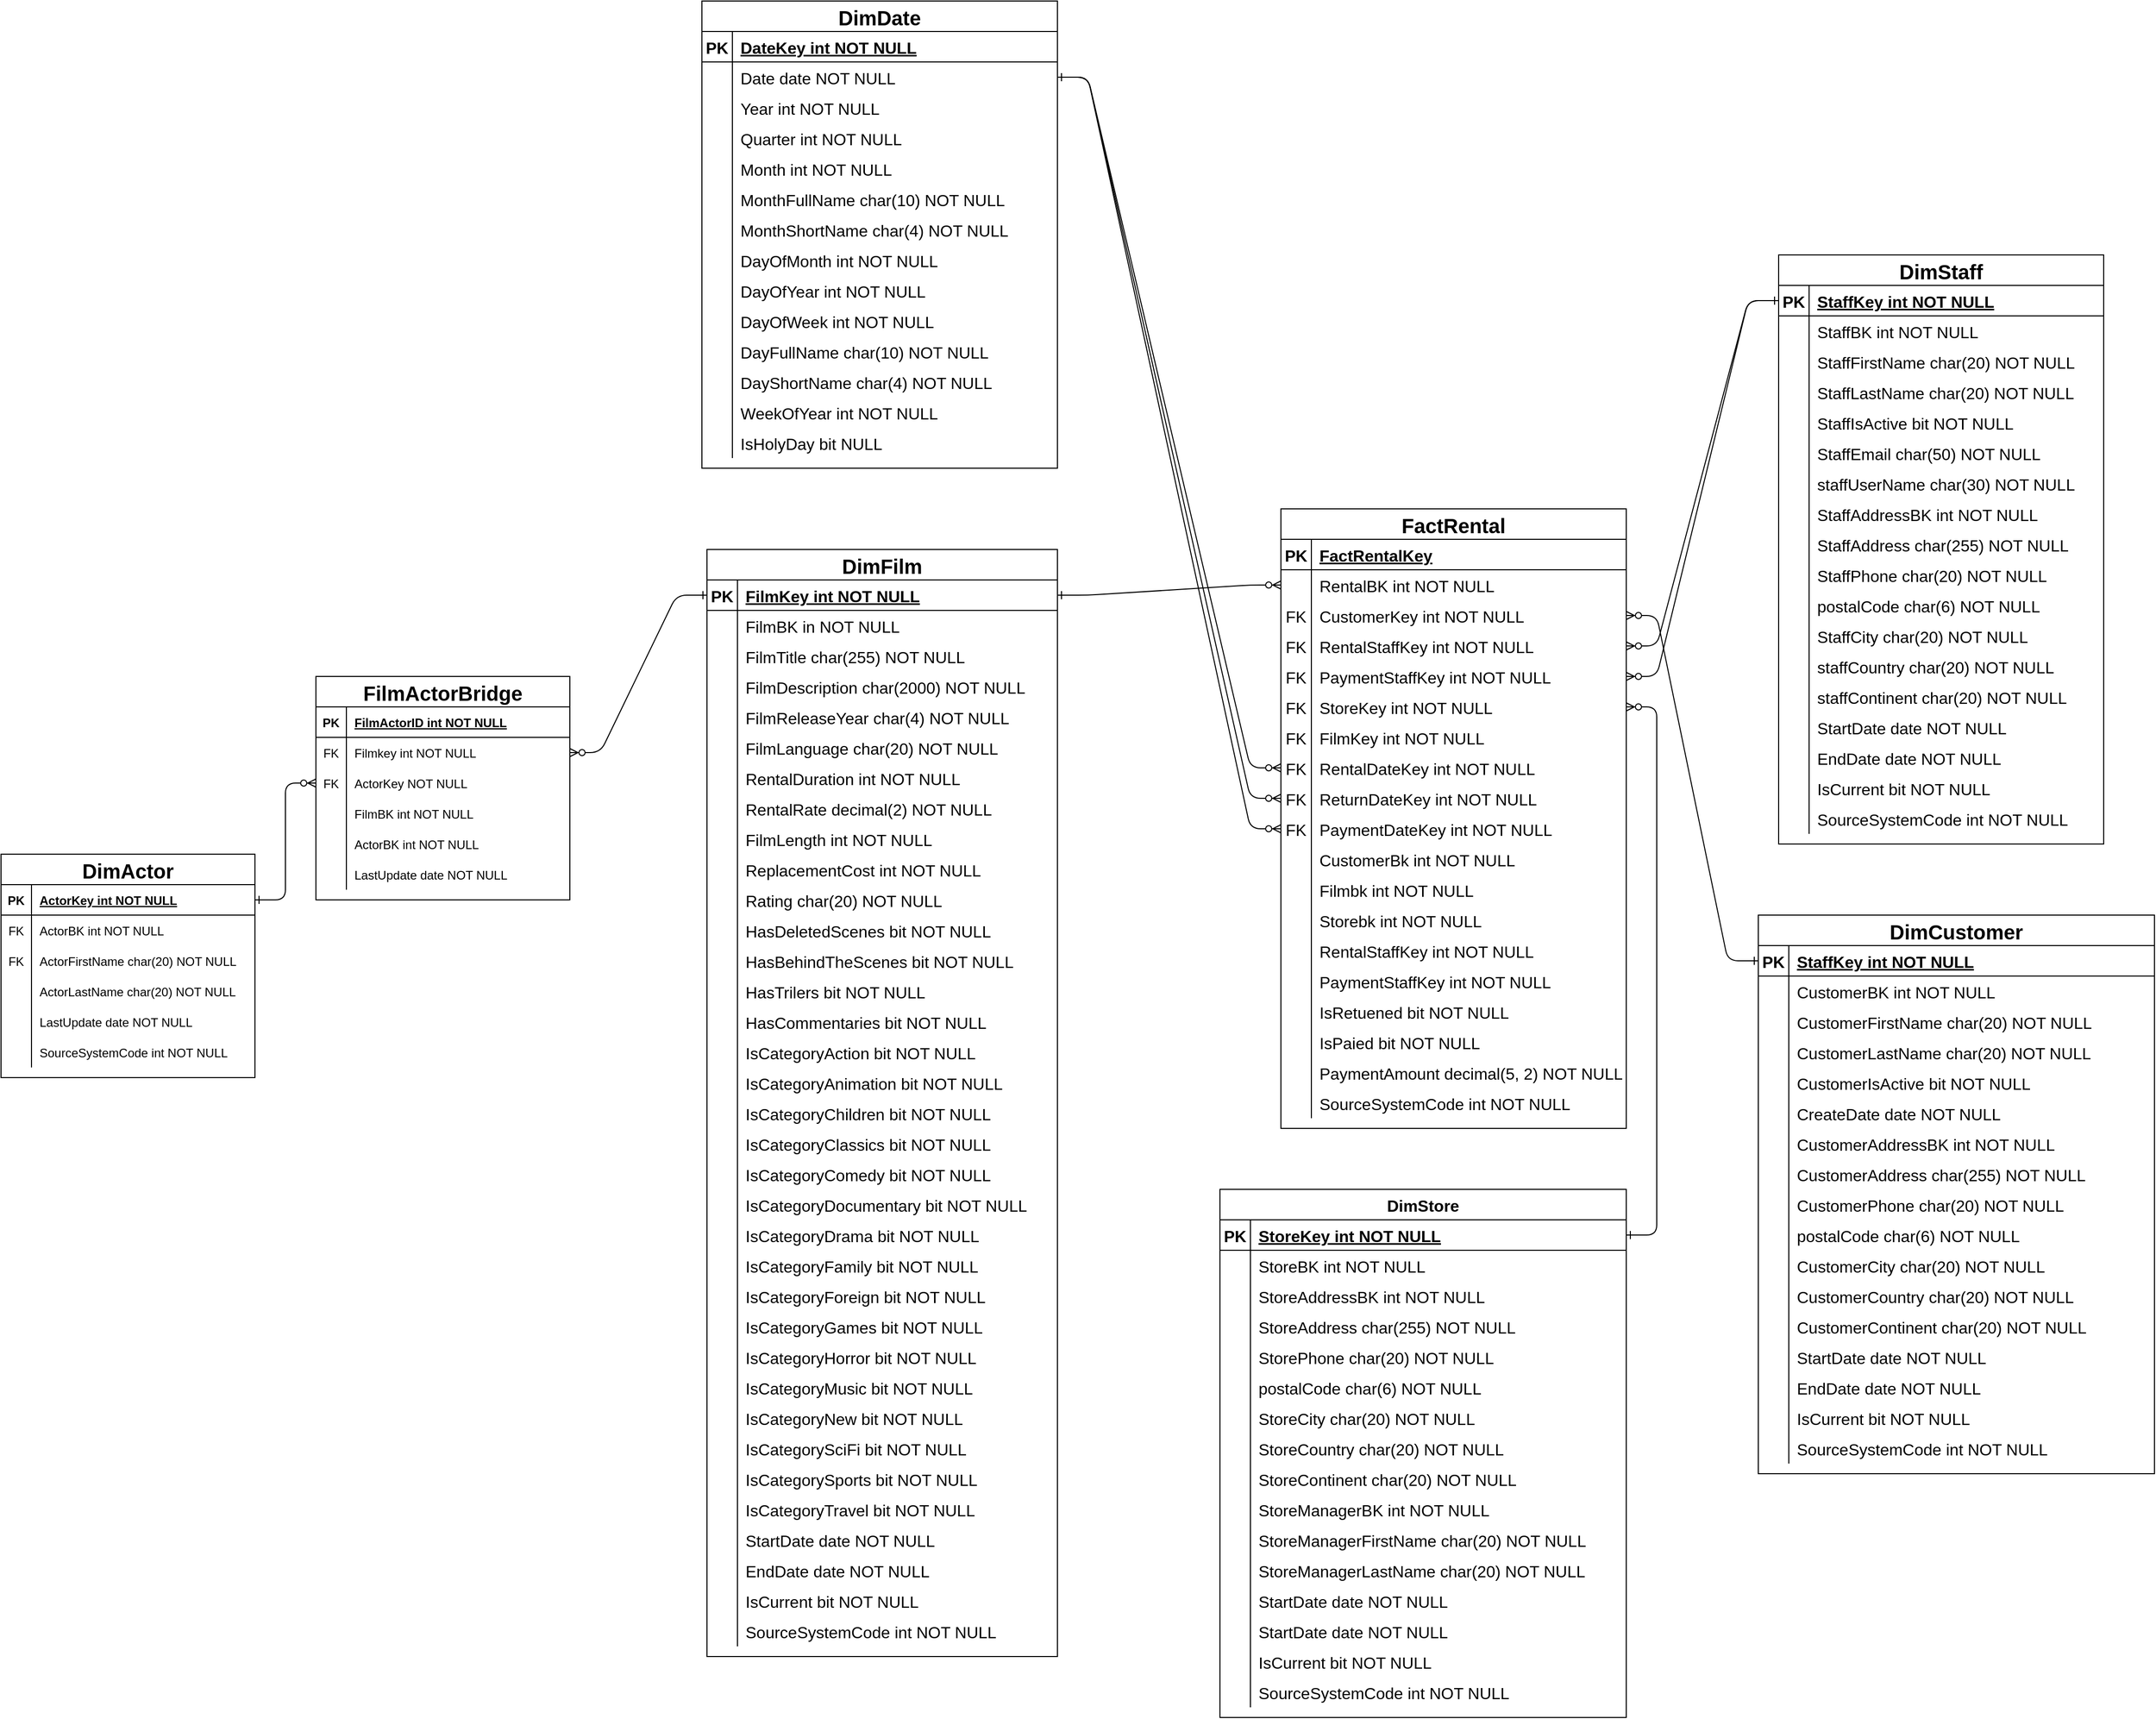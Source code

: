 <mxfile version="24.2.1" type="device">
  <diagram id="R2lEEEUBdFMjLlhIrx00" name="Page-1">
    <mxGraphModel dx="3475" dy="2425" grid="1" gridSize="10" guides="1" tooltips="1" connect="1" arrows="1" fold="1" page="1" pageScale="1" pageWidth="850" pageHeight="1100" math="0" shadow="0" extFonts="Permanent Marker^https://fonts.googleapis.com/css?family=Permanent+Marker">
      <root>
        <mxCell id="0" />
        <mxCell id="1" parent="0" />
        <mxCell id="C-vyLk0tnHw3VtMMgP7b-1" value="" style="edgeStyle=entityRelationEdgeStyle;endArrow=ERzeroToMany;startArrow=ERone;endFill=1;startFill=0;" parent="1" source="C-vyLk0tnHw3VtMMgP7b-24" target="C-vyLk0tnHw3VtMMgP7b-6" edge="1">
          <mxGeometry width="100" height="100" relative="1" as="geometry">
            <mxPoint x="340" y="720" as="sourcePoint" />
            <mxPoint x="440" y="620" as="targetPoint" />
          </mxGeometry>
        </mxCell>
        <mxCell id="C-vyLk0tnHw3VtMMgP7b-12" value="" style="edgeStyle=entityRelationEdgeStyle;endArrow=ERzeroToMany;startArrow=ERone;endFill=1;startFill=0;entryX=0;entryY=0.5;entryDx=0;entryDy=0;exitX=1;exitY=0.5;exitDx=0;exitDy=0;" parent="1" source="dAdbv2lcWj9Qc6ZYBvUi-300" target="dAdbv2lcWj9Qc6ZYBvUi-355" edge="1">
          <mxGeometry width="100" height="100" relative="1" as="geometry">
            <mxPoint x="360" y="1440" as="sourcePoint" />
            <mxPoint x="655" y="600.0" as="targetPoint" />
            <Array as="points">
              <mxPoint x="430" y="1430" />
            </Array>
          </mxGeometry>
        </mxCell>
        <mxCell id="C-vyLk0tnHw3VtMMgP7b-2" value="FactRental" style="shape=table;startSize=30;container=1;collapsible=1;childLayout=tableLayout;fixedRows=1;rowLines=0;fontStyle=1;align=center;resizeLast=1;fontSize=20;" parent="1" vertex="1">
          <mxGeometry x="680" y="320" width="340" height="610" as="geometry" />
        </mxCell>
        <mxCell id="C-vyLk0tnHw3VtMMgP7b-3" value="" style="shape=partialRectangle;collapsible=0;dropTarget=0;pointerEvents=0;fillColor=none;points=[[0,0.5],[1,0.5]];portConstraint=eastwest;top=0;left=0;right=0;bottom=1;" parent="C-vyLk0tnHw3VtMMgP7b-2" vertex="1">
          <mxGeometry y="30" width="340" height="30" as="geometry" />
        </mxCell>
        <mxCell id="C-vyLk0tnHw3VtMMgP7b-4" value="PK" style="shape=partialRectangle;overflow=hidden;connectable=0;fillColor=none;top=0;left=0;bottom=0;right=0;fontStyle=1;fontSize=16;" parent="C-vyLk0tnHw3VtMMgP7b-3" vertex="1">
          <mxGeometry width="30" height="30" as="geometry">
            <mxRectangle width="30" height="30" as="alternateBounds" />
          </mxGeometry>
        </mxCell>
        <mxCell id="C-vyLk0tnHw3VtMMgP7b-5" value="FactRentalKey" style="shape=partialRectangle;overflow=hidden;connectable=0;fillColor=none;top=0;left=0;bottom=0;right=0;align=left;spacingLeft=6;fontStyle=5;fontSize=16;" parent="C-vyLk0tnHw3VtMMgP7b-3" vertex="1">
          <mxGeometry x="30" width="310" height="30" as="geometry">
            <mxRectangle width="310" height="30" as="alternateBounds" />
          </mxGeometry>
        </mxCell>
        <mxCell id="C-vyLk0tnHw3VtMMgP7b-6" value="" style="shape=partialRectangle;collapsible=0;dropTarget=0;pointerEvents=0;fillColor=none;points=[[0,0.5],[1,0.5]];portConstraint=eastwest;top=0;left=0;right=0;bottom=0;" parent="C-vyLk0tnHw3VtMMgP7b-2" vertex="1">
          <mxGeometry y="60" width="340" height="30" as="geometry" />
        </mxCell>
        <mxCell id="C-vyLk0tnHw3VtMMgP7b-7" value="" style="shape=partialRectangle;overflow=hidden;connectable=0;fillColor=none;top=0;left=0;bottom=0;right=0;" parent="C-vyLk0tnHw3VtMMgP7b-6" vertex="1">
          <mxGeometry width="30" height="30" as="geometry">
            <mxRectangle width="30" height="30" as="alternateBounds" />
          </mxGeometry>
        </mxCell>
        <mxCell id="C-vyLk0tnHw3VtMMgP7b-8" value="RentalBK int NOT NULL" style="shape=partialRectangle;overflow=hidden;connectable=0;fillColor=none;top=0;left=0;bottom=0;right=0;align=left;spacingLeft=6;fontSize=16;" parent="C-vyLk0tnHw3VtMMgP7b-6" vertex="1">
          <mxGeometry x="30" width="310" height="30" as="geometry">
            <mxRectangle width="310" height="30" as="alternateBounds" />
          </mxGeometry>
        </mxCell>
        <mxCell id="C-vyLk0tnHw3VtMMgP7b-9" value="" style="shape=partialRectangle;collapsible=0;dropTarget=0;pointerEvents=0;fillColor=none;points=[[0,0.5],[1,0.5]];portConstraint=eastwest;top=0;left=0;right=0;bottom=0;" parent="C-vyLk0tnHw3VtMMgP7b-2" vertex="1">
          <mxGeometry y="90" width="340" height="30" as="geometry" />
        </mxCell>
        <mxCell id="C-vyLk0tnHw3VtMMgP7b-10" value="FK" style="shape=partialRectangle;overflow=hidden;connectable=0;fillColor=none;top=0;left=0;bottom=0;right=0;fontSize=16;" parent="C-vyLk0tnHw3VtMMgP7b-9" vertex="1">
          <mxGeometry width="30" height="30" as="geometry">
            <mxRectangle width="30" height="30" as="alternateBounds" />
          </mxGeometry>
        </mxCell>
        <mxCell id="C-vyLk0tnHw3VtMMgP7b-11" value="CustomerKey int NOT NULL" style="shape=partialRectangle;overflow=hidden;connectable=0;fillColor=none;top=0;left=0;bottom=0;right=0;align=left;spacingLeft=6;fontSize=16;" parent="C-vyLk0tnHw3VtMMgP7b-9" vertex="1">
          <mxGeometry x="30" width="310" height="30" as="geometry">
            <mxRectangle width="310" height="30" as="alternateBounds" />
          </mxGeometry>
        </mxCell>
        <mxCell id="dAdbv2lcWj9Qc6ZYBvUi-343" style="shape=partialRectangle;collapsible=0;dropTarget=0;pointerEvents=0;fillColor=none;points=[[0,0.5],[1,0.5]];portConstraint=eastwest;top=0;left=0;right=0;bottom=0;" vertex="1" parent="C-vyLk0tnHw3VtMMgP7b-2">
          <mxGeometry y="120" width="340" height="30" as="geometry" />
        </mxCell>
        <mxCell id="dAdbv2lcWj9Qc6ZYBvUi-344" value="FK" style="shape=partialRectangle;overflow=hidden;connectable=0;fillColor=none;top=0;left=0;bottom=0;right=0;fontSize=16;" vertex="1" parent="dAdbv2lcWj9Qc6ZYBvUi-343">
          <mxGeometry width="30" height="30" as="geometry">
            <mxRectangle width="30" height="30" as="alternateBounds" />
          </mxGeometry>
        </mxCell>
        <mxCell id="dAdbv2lcWj9Qc6ZYBvUi-345" value="RentalStaffKey int NOT NULL" style="shape=partialRectangle;overflow=hidden;connectable=0;fillColor=none;top=0;left=0;bottom=0;right=0;align=left;spacingLeft=6;fontSize=16;" vertex="1" parent="dAdbv2lcWj9Qc6ZYBvUi-343">
          <mxGeometry x="30" width="310" height="30" as="geometry">
            <mxRectangle width="310" height="30" as="alternateBounds" />
          </mxGeometry>
        </mxCell>
        <mxCell id="dAdbv2lcWj9Qc6ZYBvUi-346" style="shape=partialRectangle;collapsible=0;dropTarget=0;pointerEvents=0;fillColor=none;points=[[0,0.5],[1,0.5]];portConstraint=eastwest;top=0;left=0;right=0;bottom=0;" vertex="1" parent="C-vyLk0tnHw3VtMMgP7b-2">
          <mxGeometry y="150" width="340" height="30" as="geometry" />
        </mxCell>
        <mxCell id="dAdbv2lcWj9Qc6ZYBvUi-347" value="FK" style="shape=partialRectangle;overflow=hidden;connectable=0;fillColor=none;top=0;left=0;bottom=0;right=0;fontSize=16;" vertex="1" parent="dAdbv2lcWj9Qc6ZYBvUi-346">
          <mxGeometry width="30" height="30" as="geometry">
            <mxRectangle width="30" height="30" as="alternateBounds" />
          </mxGeometry>
        </mxCell>
        <mxCell id="dAdbv2lcWj9Qc6ZYBvUi-348" value="PaymentStaffKey int NOT NULL" style="shape=partialRectangle;overflow=hidden;connectable=0;fillColor=none;top=0;left=0;bottom=0;right=0;align=left;spacingLeft=6;fontSize=16;" vertex="1" parent="dAdbv2lcWj9Qc6ZYBvUi-346">
          <mxGeometry x="30" width="310" height="30" as="geometry">
            <mxRectangle width="310" height="30" as="alternateBounds" />
          </mxGeometry>
        </mxCell>
        <mxCell id="dAdbv2lcWj9Qc6ZYBvUi-349" style="shape=partialRectangle;collapsible=0;dropTarget=0;pointerEvents=0;fillColor=none;points=[[0,0.5],[1,0.5]];portConstraint=eastwest;top=0;left=0;right=0;bottom=0;" vertex="1" parent="C-vyLk0tnHw3VtMMgP7b-2">
          <mxGeometry y="180" width="340" height="30" as="geometry" />
        </mxCell>
        <mxCell id="dAdbv2lcWj9Qc6ZYBvUi-350" value="FK" style="shape=partialRectangle;overflow=hidden;connectable=0;fillColor=none;top=0;left=0;bottom=0;right=0;fontSize=16;" vertex="1" parent="dAdbv2lcWj9Qc6ZYBvUi-349">
          <mxGeometry width="30" height="30" as="geometry">
            <mxRectangle width="30" height="30" as="alternateBounds" />
          </mxGeometry>
        </mxCell>
        <mxCell id="dAdbv2lcWj9Qc6ZYBvUi-351" value="StoreKey int NOT NULL" style="shape=partialRectangle;overflow=hidden;connectable=0;fillColor=none;top=0;left=0;bottom=0;right=0;align=left;spacingLeft=6;fontSize=16;" vertex="1" parent="dAdbv2lcWj9Qc6ZYBvUi-349">
          <mxGeometry x="30" width="310" height="30" as="geometry">
            <mxRectangle width="310" height="30" as="alternateBounds" />
          </mxGeometry>
        </mxCell>
        <mxCell id="dAdbv2lcWj9Qc6ZYBvUi-352" style="shape=partialRectangle;collapsible=0;dropTarget=0;pointerEvents=0;fillColor=none;points=[[0,0.5],[1,0.5]];portConstraint=eastwest;top=0;left=0;right=0;bottom=0;" vertex="1" parent="C-vyLk0tnHw3VtMMgP7b-2">
          <mxGeometry y="210" width="340" height="30" as="geometry" />
        </mxCell>
        <mxCell id="dAdbv2lcWj9Qc6ZYBvUi-353" value="FK" style="shape=partialRectangle;overflow=hidden;connectable=0;fillColor=none;top=0;left=0;bottom=0;right=0;fontSize=16;" vertex="1" parent="dAdbv2lcWj9Qc6ZYBvUi-352">
          <mxGeometry width="30" height="30" as="geometry">
            <mxRectangle width="30" height="30" as="alternateBounds" />
          </mxGeometry>
        </mxCell>
        <mxCell id="dAdbv2lcWj9Qc6ZYBvUi-354" value="FilmKey int NOT NULL" style="shape=partialRectangle;overflow=hidden;connectable=0;fillColor=none;top=0;left=0;bottom=0;right=0;align=left;spacingLeft=6;fontSize=16;" vertex="1" parent="dAdbv2lcWj9Qc6ZYBvUi-352">
          <mxGeometry x="30" width="310" height="30" as="geometry">
            <mxRectangle width="310" height="30" as="alternateBounds" />
          </mxGeometry>
        </mxCell>
        <mxCell id="dAdbv2lcWj9Qc6ZYBvUi-355" style="shape=partialRectangle;collapsible=0;dropTarget=0;pointerEvents=0;fillColor=none;points=[[0,0.5],[1,0.5]];portConstraint=eastwest;top=0;left=0;right=0;bottom=0;" vertex="1" parent="C-vyLk0tnHw3VtMMgP7b-2">
          <mxGeometry y="240" width="340" height="30" as="geometry" />
        </mxCell>
        <mxCell id="dAdbv2lcWj9Qc6ZYBvUi-356" value="FK" style="shape=partialRectangle;overflow=hidden;connectable=0;fillColor=none;top=0;left=0;bottom=0;right=0;fontSize=16;" vertex="1" parent="dAdbv2lcWj9Qc6ZYBvUi-355">
          <mxGeometry width="30" height="30" as="geometry">
            <mxRectangle width="30" height="30" as="alternateBounds" />
          </mxGeometry>
        </mxCell>
        <mxCell id="dAdbv2lcWj9Qc6ZYBvUi-357" value="RentalDateKey int NOT NULL" style="shape=partialRectangle;overflow=hidden;connectable=0;fillColor=none;top=0;left=0;bottom=0;right=0;align=left;spacingLeft=6;fontSize=16;" vertex="1" parent="dAdbv2lcWj9Qc6ZYBvUi-355">
          <mxGeometry x="30" width="310" height="30" as="geometry">
            <mxRectangle width="310" height="30" as="alternateBounds" />
          </mxGeometry>
        </mxCell>
        <mxCell id="dAdbv2lcWj9Qc6ZYBvUi-358" style="shape=partialRectangle;collapsible=0;dropTarget=0;pointerEvents=0;fillColor=none;points=[[0,0.5],[1,0.5]];portConstraint=eastwest;top=0;left=0;right=0;bottom=0;" vertex="1" parent="C-vyLk0tnHw3VtMMgP7b-2">
          <mxGeometry y="270" width="340" height="30" as="geometry" />
        </mxCell>
        <mxCell id="dAdbv2lcWj9Qc6ZYBvUi-359" value="FK" style="shape=partialRectangle;overflow=hidden;connectable=0;fillColor=none;top=0;left=0;bottom=0;right=0;fontSize=16;" vertex="1" parent="dAdbv2lcWj9Qc6ZYBvUi-358">
          <mxGeometry width="30" height="30" as="geometry">
            <mxRectangle width="30" height="30" as="alternateBounds" />
          </mxGeometry>
        </mxCell>
        <mxCell id="dAdbv2lcWj9Qc6ZYBvUi-360" value="ReturnDateKey int NOT NULL" style="shape=partialRectangle;overflow=hidden;connectable=0;fillColor=none;top=0;left=0;bottom=0;right=0;align=left;spacingLeft=6;fontSize=16;" vertex="1" parent="dAdbv2lcWj9Qc6ZYBvUi-358">
          <mxGeometry x="30" width="310" height="30" as="geometry">
            <mxRectangle width="310" height="30" as="alternateBounds" />
          </mxGeometry>
        </mxCell>
        <mxCell id="dAdbv2lcWj9Qc6ZYBvUi-361" style="shape=partialRectangle;collapsible=0;dropTarget=0;pointerEvents=0;fillColor=none;points=[[0,0.5],[1,0.5]];portConstraint=eastwest;top=0;left=0;right=0;bottom=0;" vertex="1" parent="C-vyLk0tnHw3VtMMgP7b-2">
          <mxGeometry y="300" width="340" height="30" as="geometry" />
        </mxCell>
        <mxCell id="dAdbv2lcWj9Qc6ZYBvUi-362" value="FK" style="shape=partialRectangle;overflow=hidden;connectable=0;fillColor=none;top=0;left=0;bottom=0;right=0;fontSize=16;" vertex="1" parent="dAdbv2lcWj9Qc6ZYBvUi-361">
          <mxGeometry width="30" height="30" as="geometry">
            <mxRectangle width="30" height="30" as="alternateBounds" />
          </mxGeometry>
        </mxCell>
        <mxCell id="dAdbv2lcWj9Qc6ZYBvUi-363" value="PaymentDateKey int NOT NULL" style="shape=partialRectangle;overflow=hidden;connectable=0;fillColor=none;top=0;left=0;bottom=0;right=0;align=left;spacingLeft=6;fontSize=16;" vertex="1" parent="dAdbv2lcWj9Qc6ZYBvUi-361">
          <mxGeometry x="30" width="310" height="30" as="geometry">
            <mxRectangle width="310" height="30" as="alternateBounds" />
          </mxGeometry>
        </mxCell>
        <mxCell id="dAdbv2lcWj9Qc6ZYBvUi-367" style="shape=partialRectangle;collapsible=0;dropTarget=0;pointerEvents=0;fillColor=none;points=[[0,0.5],[1,0.5]];portConstraint=eastwest;top=0;left=0;right=0;bottom=0;" vertex="1" parent="C-vyLk0tnHw3VtMMgP7b-2">
          <mxGeometry y="330" width="340" height="30" as="geometry" />
        </mxCell>
        <mxCell id="dAdbv2lcWj9Qc6ZYBvUi-368" style="shape=partialRectangle;overflow=hidden;connectable=0;fillColor=none;top=0;left=0;bottom=0;right=0;" vertex="1" parent="dAdbv2lcWj9Qc6ZYBvUi-367">
          <mxGeometry width="30" height="30" as="geometry">
            <mxRectangle width="30" height="30" as="alternateBounds" />
          </mxGeometry>
        </mxCell>
        <mxCell id="dAdbv2lcWj9Qc6ZYBvUi-369" value="CustomerBk int NOT NULL" style="shape=partialRectangle;overflow=hidden;connectable=0;fillColor=none;top=0;left=0;bottom=0;right=0;align=left;spacingLeft=6;fontSize=16;" vertex="1" parent="dAdbv2lcWj9Qc6ZYBvUi-367">
          <mxGeometry x="30" width="310" height="30" as="geometry">
            <mxRectangle width="310" height="30" as="alternateBounds" />
          </mxGeometry>
        </mxCell>
        <mxCell id="dAdbv2lcWj9Qc6ZYBvUi-370" style="shape=partialRectangle;collapsible=0;dropTarget=0;pointerEvents=0;fillColor=none;points=[[0,0.5],[1,0.5]];portConstraint=eastwest;top=0;left=0;right=0;bottom=0;" vertex="1" parent="C-vyLk0tnHw3VtMMgP7b-2">
          <mxGeometry y="360" width="340" height="30" as="geometry" />
        </mxCell>
        <mxCell id="dAdbv2lcWj9Qc6ZYBvUi-371" style="shape=partialRectangle;overflow=hidden;connectable=0;fillColor=none;top=0;left=0;bottom=0;right=0;" vertex="1" parent="dAdbv2lcWj9Qc6ZYBvUi-370">
          <mxGeometry width="30" height="30" as="geometry">
            <mxRectangle width="30" height="30" as="alternateBounds" />
          </mxGeometry>
        </mxCell>
        <mxCell id="dAdbv2lcWj9Qc6ZYBvUi-372" value="Filmbk int NOT NULL" style="shape=partialRectangle;overflow=hidden;connectable=0;fillColor=none;top=0;left=0;bottom=0;right=0;align=left;spacingLeft=6;fontSize=16;" vertex="1" parent="dAdbv2lcWj9Qc6ZYBvUi-370">
          <mxGeometry x="30" width="310" height="30" as="geometry">
            <mxRectangle width="310" height="30" as="alternateBounds" />
          </mxGeometry>
        </mxCell>
        <mxCell id="dAdbv2lcWj9Qc6ZYBvUi-385" style="shape=partialRectangle;collapsible=0;dropTarget=0;pointerEvents=0;fillColor=none;points=[[0,0.5],[1,0.5]];portConstraint=eastwest;top=0;left=0;right=0;bottom=0;" vertex="1" parent="C-vyLk0tnHw3VtMMgP7b-2">
          <mxGeometry y="390" width="340" height="30" as="geometry" />
        </mxCell>
        <mxCell id="dAdbv2lcWj9Qc6ZYBvUi-386" style="shape=partialRectangle;overflow=hidden;connectable=0;fillColor=none;top=0;left=0;bottom=0;right=0;" vertex="1" parent="dAdbv2lcWj9Qc6ZYBvUi-385">
          <mxGeometry width="30" height="30" as="geometry">
            <mxRectangle width="30" height="30" as="alternateBounds" />
          </mxGeometry>
        </mxCell>
        <mxCell id="dAdbv2lcWj9Qc6ZYBvUi-387" value="Storebk int NOT NULL" style="shape=partialRectangle;overflow=hidden;connectable=0;fillColor=none;top=0;left=0;bottom=0;right=0;align=left;spacingLeft=6;fontSize=16;" vertex="1" parent="dAdbv2lcWj9Qc6ZYBvUi-385">
          <mxGeometry x="30" width="310" height="30" as="geometry">
            <mxRectangle width="310" height="30" as="alternateBounds" />
          </mxGeometry>
        </mxCell>
        <mxCell id="dAdbv2lcWj9Qc6ZYBvUi-382" style="shape=partialRectangle;collapsible=0;dropTarget=0;pointerEvents=0;fillColor=none;points=[[0,0.5],[1,0.5]];portConstraint=eastwest;top=0;left=0;right=0;bottom=0;" vertex="1" parent="C-vyLk0tnHw3VtMMgP7b-2">
          <mxGeometry y="420" width="340" height="30" as="geometry" />
        </mxCell>
        <mxCell id="dAdbv2lcWj9Qc6ZYBvUi-383" style="shape=partialRectangle;overflow=hidden;connectable=0;fillColor=none;top=0;left=0;bottom=0;right=0;" vertex="1" parent="dAdbv2lcWj9Qc6ZYBvUi-382">
          <mxGeometry width="30" height="30" as="geometry">
            <mxRectangle width="30" height="30" as="alternateBounds" />
          </mxGeometry>
        </mxCell>
        <mxCell id="dAdbv2lcWj9Qc6ZYBvUi-384" value="RentalStaffKey int NOT NULL" style="shape=partialRectangle;overflow=hidden;connectable=0;fillColor=none;top=0;left=0;bottom=0;right=0;align=left;spacingLeft=6;fontSize=16;" vertex="1" parent="dAdbv2lcWj9Qc6ZYBvUi-382">
          <mxGeometry x="30" width="310" height="30" as="geometry">
            <mxRectangle width="310" height="30" as="alternateBounds" />
          </mxGeometry>
        </mxCell>
        <mxCell id="dAdbv2lcWj9Qc6ZYBvUi-379" style="shape=partialRectangle;collapsible=0;dropTarget=0;pointerEvents=0;fillColor=none;points=[[0,0.5],[1,0.5]];portConstraint=eastwest;top=0;left=0;right=0;bottom=0;" vertex="1" parent="C-vyLk0tnHw3VtMMgP7b-2">
          <mxGeometry y="450" width="340" height="30" as="geometry" />
        </mxCell>
        <mxCell id="dAdbv2lcWj9Qc6ZYBvUi-380" style="shape=partialRectangle;overflow=hidden;connectable=0;fillColor=none;top=0;left=0;bottom=0;right=0;" vertex="1" parent="dAdbv2lcWj9Qc6ZYBvUi-379">
          <mxGeometry width="30" height="30" as="geometry">
            <mxRectangle width="30" height="30" as="alternateBounds" />
          </mxGeometry>
        </mxCell>
        <mxCell id="dAdbv2lcWj9Qc6ZYBvUi-381" value="PaymentStaffKey int NOT NULL" style="shape=partialRectangle;overflow=hidden;connectable=0;fillColor=none;top=0;left=0;bottom=0;right=0;align=left;spacingLeft=6;fontSize=16;" vertex="1" parent="dAdbv2lcWj9Qc6ZYBvUi-379">
          <mxGeometry x="30" width="310" height="30" as="geometry">
            <mxRectangle width="310" height="30" as="alternateBounds" />
          </mxGeometry>
        </mxCell>
        <mxCell id="dAdbv2lcWj9Qc6ZYBvUi-373" style="shape=partialRectangle;collapsible=0;dropTarget=0;pointerEvents=0;fillColor=none;points=[[0,0.5],[1,0.5]];portConstraint=eastwest;top=0;left=0;right=0;bottom=0;" vertex="1" parent="C-vyLk0tnHw3VtMMgP7b-2">
          <mxGeometry y="480" width="340" height="30" as="geometry" />
        </mxCell>
        <mxCell id="dAdbv2lcWj9Qc6ZYBvUi-374" style="shape=partialRectangle;overflow=hidden;connectable=0;fillColor=none;top=0;left=0;bottom=0;right=0;" vertex="1" parent="dAdbv2lcWj9Qc6ZYBvUi-373">
          <mxGeometry width="30" height="30" as="geometry">
            <mxRectangle width="30" height="30" as="alternateBounds" />
          </mxGeometry>
        </mxCell>
        <mxCell id="dAdbv2lcWj9Qc6ZYBvUi-375" value="IsRetuened bit NOT NULL" style="shape=partialRectangle;overflow=hidden;connectable=0;fillColor=none;top=0;left=0;bottom=0;right=0;align=left;spacingLeft=6;fontSize=16;" vertex="1" parent="dAdbv2lcWj9Qc6ZYBvUi-373">
          <mxGeometry x="30" width="310" height="30" as="geometry">
            <mxRectangle width="310" height="30" as="alternateBounds" />
          </mxGeometry>
        </mxCell>
        <mxCell id="dAdbv2lcWj9Qc6ZYBvUi-376" style="shape=partialRectangle;collapsible=0;dropTarget=0;pointerEvents=0;fillColor=none;points=[[0,0.5],[1,0.5]];portConstraint=eastwest;top=0;left=0;right=0;bottom=0;" vertex="1" parent="C-vyLk0tnHw3VtMMgP7b-2">
          <mxGeometry y="510" width="340" height="30" as="geometry" />
        </mxCell>
        <mxCell id="dAdbv2lcWj9Qc6ZYBvUi-377" style="shape=partialRectangle;overflow=hidden;connectable=0;fillColor=none;top=0;left=0;bottom=0;right=0;" vertex="1" parent="dAdbv2lcWj9Qc6ZYBvUi-376">
          <mxGeometry width="30" height="30" as="geometry">
            <mxRectangle width="30" height="30" as="alternateBounds" />
          </mxGeometry>
        </mxCell>
        <mxCell id="dAdbv2lcWj9Qc6ZYBvUi-378" value="IsPaied bit NOT NULL" style="shape=partialRectangle;overflow=hidden;connectable=0;fillColor=none;top=0;left=0;bottom=0;right=0;align=left;spacingLeft=6;fontSize=16;" vertex="1" parent="dAdbv2lcWj9Qc6ZYBvUi-376">
          <mxGeometry x="30" width="310" height="30" as="geometry">
            <mxRectangle width="310" height="30" as="alternateBounds" />
          </mxGeometry>
        </mxCell>
        <mxCell id="dAdbv2lcWj9Qc6ZYBvUi-388" style="shape=partialRectangle;collapsible=0;dropTarget=0;pointerEvents=0;fillColor=none;points=[[0,0.5],[1,0.5]];portConstraint=eastwest;top=0;left=0;right=0;bottom=0;" vertex="1" parent="C-vyLk0tnHw3VtMMgP7b-2">
          <mxGeometry y="540" width="340" height="30" as="geometry" />
        </mxCell>
        <mxCell id="dAdbv2lcWj9Qc6ZYBvUi-389" style="shape=partialRectangle;overflow=hidden;connectable=0;fillColor=none;top=0;left=0;bottom=0;right=0;" vertex="1" parent="dAdbv2lcWj9Qc6ZYBvUi-388">
          <mxGeometry width="30" height="30" as="geometry">
            <mxRectangle width="30" height="30" as="alternateBounds" />
          </mxGeometry>
        </mxCell>
        <mxCell id="dAdbv2lcWj9Qc6ZYBvUi-390" value="PaymentAmount decimal(5, 2) NOT NULL" style="shape=partialRectangle;overflow=hidden;connectable=0;fillColor=none;top=0;left=0;bottom=0;right=0;align=left;spacingLeft=6;fontSize=16;" vertex="1" parent="dAdbv2lcWj9Qc6ZYBvUi-388">
          <mxGeometry x="30" width="310" height="30" as="geometry">
            <mxRectangle width="310" height="30" as="alternateBounds" />
          </mxGeometry>
        </mxCell>
        <mxCell id="dAdbv2lcWj9Qc6ZYBvUi-391" style="shape=partialRectangle;collapsible=0;dropTarget=0;pointerEvents=0;fillColor=none;points=[[0,0.5],[1,0.5]];portConstraint=eastwest;top=0;left=0;right=0;bottom=0;" vertex="1" parent="C-vyLk0tnHw3VtMMgP7b-2">
          <mxGeometry y="570" width="340" height="30" as="geometry" />
        </mxCell>
        <mxCell id="dAdbv2lcWj9Qc6ZYBvUi-392" style="shape=partialRectangle;overflow=hidden;connectable=0;fillColor=none;top=0;left=0;bottom=0;right=0;" vertex="1" parent="dAdbv2lcWj9Qc6ZYBvUi-391">
          <mxGeometry width="30" height="30" as="geometry">
            <mxRectangle width="30" height="30" as="alternateBounds" />
          </mxGeometry>
        </mxCell>
        <mxCell id="dAdbv2lcWj9Qc6ZYBvUi-393" value="SourceSystemCode int NOT NULL" style="shape=partialRectangle;overflow=hidden;connectable=0;fillColor=none;top=0;left=0;bottom=0;right=0;align=left;spacingLeft=6;fontSize=16;" vertex="1" parent="dAdbv2lcWj9Qc6ZYBvUi-391">
          <mxGeometry x="30" width="310" height="30" as="geometry">
            <mxRectangle width="310" height="30" as="alternateBounds" />
          </mxGeometry>
        </mxCell>
        <mxCell id="C-vyLk0tnHw3VtMMgP7b-13" value="DimStaff" style="shape=table;startSize=30;container=1;collapsible=1;childLayout=tableLayout;fixedRows=1;rowLines=0;fontStyle=1;align=center;resizeLast=1;fontSize=20;" parent="1" vertex="1">
          <mxGeometry x="1170" y="70" width="320" height="580" as="geometry" />
        </mxCell>
        <mxCell id="C-vyLk0tnHw3VtMMgP7b-14" value="" style="shape=partialRectangle;collapsible=0;dropTarget=0;pointerEvents=0;fillColor=none;points=[[0,0.5],[1,0.5]];portConstraint=eastwest;top=0;left=0;right=0;bottom=1;" parent="C-vyLk0tnHw3VtMMgP7b-13" vertex="1">
          <mxGeometry y="30" width="320" height="30" as="geometry" />
        </mxCell>
        <mxCell id="C-vyLk0tnHw3VtMMgP7b-15" value="PK" style="shape=partialRectangle;overflow=hidden;connectable=0;fillColor=none;top=0;left=0;bottom=0;right=0;fontStyle=1;fontSize=16;" parent="C-vyLk0tnHw3VtMMgP7b-14" vertex="1">
          <mxGeometry width="30" height="30" as="geometry">
            <mxRectangle width="30" height="30" as="alternateBounds" />
          </mxGeometry>
        </mxCell>
        <mxCell id="C-vyLk0tnHw3VtMMgP7b-16" value="StaffKey int NOT NULL" style="shape=partialRectangle;overflow=hidden;connectable=0;fillColor=none;top=0;left=0;bottom=0;right=0;align=left;spacingLeft=6;fontStyle=5;fontSize=16;" parent="C-vyLk0tnHw3VtMMgP7b-14" vertex="1">
          <mxGeometry x="30" width="290" height="30" as="geometry">
            <mxRectangle width="290" height="30" as="alternateBounds" />
          </mxGeometry>
        </mxCell>
        <mxCell id="C-vyLk0tnHw3VtMMgP7b-17" value="" style="shape=partialRectangle;collapsible=0;dropTarget=0;pointerEvents=0;fillColor=none;points=[[0,0.5],[1,0.5]];portConstraint=eastwest;top=0;left=0;right=0;bottom=0;" parent="C-vyLk0tnHw3VtMMgP7b-13" vertex="1">
          <mxGeometry y="60" width="320" height="30" as="geometry" />
        </mxCell>
        <mxCell id="C-vyLk0tnHw3VtMMgP7b-18" value="" style="shape=partialRectangle;overflow=hidden;connectable=0;fillColor=none;top=0;left=0;bottom=0;right=0;" parent="C-vyLk0tnHw3VtMMgP7b-17" vertex="1">
          <mxGeometry width="30" height="30" as="geometry">
            <mxRectangle width="30" height="30" as="alternateBounds" />
          </mxGeometry>
        </mxCell>
        <mxCell id="C-vyLk0tnHw3VtMMgP7b-19" value="StaffBK int NOT NULL" style="shape=partialRectangle;overflow=hidden;connectable=0;fillColor=none;top=0;left=0;bottom=0;right=0;align=left;spacingLeft=6;fontSize=16;" parent="C-vyLk0tnHw3VtMMgP7b-17" vertex="1">
          <mxGeometry x="30" width="290" height="30" as="geometry">
            <mxRectangle width="290" height="30" as="alternateBounds" />
          </mxGeometry>
        </mxCell>
        <mxCell id="dAdbv2lcWj9Qc6ZYBvUi-141" style="shape=partialRectangle;collapsible=0;dropTarget=0;pointerEvents=0;fillColor=none;points=[[0,0.5],[1,0.5]];portConstraint=eastwest;top=0;left=0;right=0;bottom=0;" vertex="1" parent="C-vyLk0tnHw3VtMMgP7b-13">
          <mxGeometry y="90" width="320" height="30" as="geometry" />
        </mxCell>
        <mxCell id="dAdbv2lcWj9Qc6ZYBvUi-142" style="shape=partialRectangle;overflow=hidden;connectable=0;fillColor=none;top=0;left=0;bottom=0;right=0;" vertex="1" parent="dAdbv2lcWj9Qc6ZYBvUi-141">
          <mxGeometry width="30" height="30" as="geometry">
            <mxRectangle width="30" height="30" as="alternateBounds" />
          </mxGeometry>
        </mxCell>
        <mxCell id="dAdbv2lcWj9Qc6ZYBvUi-143" value="StaffFirstName char(20) NOT NULL" style="shape=partialRectangle;overflow=hidden;connectable=0;fillColor=none;top=0;left=0;bottom=0;right=0;align=left;spacingLeft=6;fontSize=16;" vertex="1" parent="dAdbv2lcWj9Qc6ZYBvUi-141">
          <mxGeometry x="30" width="290" height="30" as="geometry">
            <mxRectangle width="290" height="30" as="alternateBounds" />
          </mxGeometry>
        </mxCell>
        <mxCell id="dAdbv2lcWj9Qc6ZYBvUi-144" style="shape=partialRectangle;collapsible=0;dropTarget=0;pointerEvents=0;fillColor=none;points=[[0,0.5],[1,0.5]];portConstraint=eastwest;top=0;left=0;right=0;bottom=0;" vertex="1" parent="C-vyLk0tnHw3VtMMgP7b-13">
          <mxGeometry y="120" width="320" height="30" as="geometry" />
        </mxCell>
        <mxCell id="dAdbv2lcWj9Qc6ZYBvUi-145" style="shape=partialRectangle;overflow=hidden;connectable=0;fillColor=none;top=0;left=0;bottom=0;right=0;" vertex="1" parent="dAdbv2lcWj9Qc6ZYBvUi-144">
          <mxGeometry width="30" height="30" as="geometry">
            <mxRectangle width="30" height="30" as="alternateBounds" />
          </mxGeometry>
        </mxCell>
        <mxCell id="dAdbv2lcWj9Qc6ZYBvUi-146" value="StaffLastName char(20) NOT NULL" style="shape=partialRectangle;overflow=hidden;connectable=0;fillColor=none;top=0;left=0;bottom=0;right=0;align=left;spacingLeft=6;fontSize=16;" vertex="1" parent="dAdbv2lcWj9Qc6ZYBvUi-144">
          <mxGeometry x="30" width="290" height="30" as="geometry">
            <mxRectangle width="290" height="30" as="alternateBounds" />
          </mxGeometry>
        </mxCell>
        <mxCell id="dAdbv2lcWj9Qc6ZYBvUi-147" style="shape=partialRectangle;collapsible=0;dropTarget=0;pointerEvents=0;fillColor=none;points=[[0,0.5],[1,0.5]];portConstraint=eastwest;top=0;left=0;right=0;bottom=0;" vertex="1" parent="C-vyLk0tnHw3VtMMgP7b-13">
          <mxGeometry y="150" width="320" height="30" as="geometry" />
        </mxCell>
        <mxCell id="dAdbv2lcWj9Qc6ZYBvUi-148" style="shape=partialRectangle;overflow=hidden;connectable=0;fillColor=none;top=0;left=0;bottom=0;right=0;" vertex="1" parent="dAdbv2lcWj9Qc6ZYBvUi-147">
          <mxGeometry width="30" height="30" as="geometry">
            <mxRectangle width="30" height="30" as="alternateBounds" />
          </mxGeometry>
        </mxCell>
        <mxCell id="dAdbv2lcWj9Qc6ZYBvUi-149" value="StaffIsActive bit NOT NULL" style="shape=partialRectangle;overflow=hidden;connectable=0;fillColor=none;top=0;left=0;bottom=0;right=0;align=left;spacingLeft=6;fontSize=16;" vertex="1" parent="dAdbv2lcWj9Qc6ZYBvUi-147">
          <mxGeometry x="30" width="290" height="30" as="geometry">
            <mxRectangle width="290" height="30" as="alternateBounds" />
          </mxGeometry>
        </mxCell>
        <mxCell id="dAdbv2lcWj9Qc6ZYBvUi-150" style="shape=partialRectangle;collapsible=0;dropTarget=0;pointerEvents=0;fillColor=none;points=[[0,0.5],[1,0.5]];portConstraint=eastwest;top=0;left=0;right=0;bottom=0;" vertex="1" parent="C-vyLk0tnHw3VtMMgP7b-13">
          <mxGeometry y="180" width="320" height="30" as="geometry" />
        </mxCell>
        <mxCell id="dAdbv2lcWj9Qc6ZYBvUi-151" style="shape=partialRectangle;overflow=hidden;connectable=0;fillColor=none;top=0;left=0;bottom=0;right=0;" vertex="1" parent="dAdbv2lcWj9Qc6ZYBvUi-150">
          <mxGeometry width="30" height="30" as="geometry">
            <mxRectangle width="30" height="30" as="alternateBounds" />
          </mxGeometry>
        </mxCell>
        <mxCell id="dAdbv2lcWj9Qc6ZYBvUi-152" value="StaffEmail char(50) NOT NULL" style="shape=partialRectangle;overflow=hidden;connectable=0;fillColor=none;top=0;left=0;bottom=0;right=0;align=left;spacingLeft=6;fontSize=16;" vertex="1" parent="dAdbv2lcWj9Qc6ZYBvUi-150">
          <mxGeometry x="30" width="290" height="30" as="geometry">
            <mxRectangle width="290" height="30" as="alternateBounds" />
          </mxGeometry>
        </mxCell>
        <mxCell id="dAdbv2lcWj9Qc6ZYBvUi-153" style="shape=partialRectangle;collapsible=0;dropTarget=0;pointerEvents=0;fillColor=none;points=[[0,0.5],[1,0.5]];portConstraint=eastwest;top=0;left=0;right=0;bottom=0;" vertex="1" parent="C-vyLk0tnHw3VtMMgP7b-13">
          <mxGeometry y="210" width="320" height="30" as="geometry" />
        </mxCell>
        <mxCell id="dAdbv2lcWj9Qc6ZYBvUi-154" style="shape=partialRectangle;overflow=hidden;connectable=0;fillColor=none;top=0;left=0;bottom=0;right=0;" vertex="1" parent="dAdbv2lcWj9Qc6ZYBvUi-153">
          <mxGeometry width="30" height="30" as="geometry">
            <mxRectangle width="30" height="30" as="alternateBounds" />
          </mxGeometry>
        </mxCell>
        <mxCell id="dAdbv2lcWj9Qc6ZYBvUi-155" value="staffUserName char(30) NOT NULL" style="shape=partialRectangle;overflow=hidden;connectable=0;fillColor=none;top=0;left=0;bottom=0;right=0;align=left;spacingLeft=6;fontSize=16;" vertex="1" parent="dAdbv2lcWj9Qc6ZYBvUi-153">
          <mxGeometry x="30" width="290" height="30" as="geometry">
            <mxRectangle width="290" height="30" as="alternateBounds" />
          </mxGeometry>
        </mxCell>
        <mxCell id="dAdbv2lcWj9Qc6ZYBvUi-156" style="shape=partialRectangle;collapsible=0;dropTarget=0;pointerEvents=0;fillColor=none;points=[[0,0.5],[1,0.5]];portConstraint=eastwest;top=0;left=0;right=0;bottom=0;" vertex="1" parent="C-vyLk0tnHw3VtMMgP7b-13">
          <mxGeometry y="240" width="320" height="30" as="geometry" />
        </mxCell>
        <mxCell id="dAdbv2lcWj9Qc6ZYBvUi-157" style="shape=partialRectangle;overflow=hidden;connectable=0;fillColor=none;top=0;left=0;bottom=0;right=0;" vertex="1" parent="dAdbv2lcWj9Qc6ZYBvUi-156">
          <mxGeometry width="30" height="30" as="geometry">
            <mxRectangle width="30" height="30" as="alternateBounds" />
          </mxGeometry>
        </mxCell>
        <mxCell id="dAdbv2lcWj9Qc6ZYBvUi-158" value="StaffAddressBK int NOT NULL" style="shape=partialRectangle;overflow=hidden;connectable=0;fillColor=none;top=0;left=0;bottom=0;right=0;align=left;spacingLeft=6;fontSize=16;" vertex="1" parent="dAdbv2lcWj9Qc6ZYBvUi-156">
          <mxGeometry x="30" width="290" height="30" as="geometry">
            <mxRectangle width="290" height="30" as="alternateBounds" />
          </mxGeometry>
        </mxCell>
        <mxCell id="dAdbv2lcWj9Qc6ZYBvUi-241" style="shape=partialRectangle;collapsible=0;dropTarget=0;pointerEvents=0;fillColor=none;points=[[0,0.5],[1,0.5]];portConstraint=eastwest;top=0;left=0;right=0;bottom=0;" vertex="1" parent="C-vyLk0tnHw3VtMMgP7b-13">
          <mxGeometry y="270" width="320" height="30" as="geometry" />
        </mxCell>
        <mxCell id="dAdbv2lcWj9Qc6ZYBvUi-242" style="shape=partialRectangle;overflow=hidden;connectable=0;fillColor=none;top=0;left=0;bottom=0;right=0;" vertex="1" parent="dAdbv2lcWj9Qc6ZYBvUi-241">
          <mxGeometry width="30" height="30" as="geometry">
            <mxRectangle width="30" height="30" as="alternateBounds" />
          </mxGeometry>
        </mxCell>
        <mxCell id="dAdbv2lcWj9Qc6ZYBvUi-243" value="StaffAddress char(255) NOT NULL" style="shape=partialRectangle;overflow=hidden;connectable=0;fillColor=none;top=0;left=0;bottom=0;right=0;align=left;spacingLeft=6;fontSize=16;" vertex="1" parent="dAdbv2lcWj9Qc6ZYBvUi-241">
          <mxGeometry x="30" width="290" height="30" as="geometry">
            <mxRectangle width="290" height="30" as="alternateBounds" />
          </mxGeometry>
        </mxCell>
        <mxCell id="dAdbv2lcWj9Qc6ZYBvUi-159" style="shape=partialRectangle;collapsible=0;dropTarget=0;pointerEvents=0;fillColor=none;points=[[0,0.5],[1,0.5]];portConstraint=eastwest;top=0;left=0;right=0;bottom=0;" vertex="1" parent="C-vyLk0tnHw3VtMMgP7b-13">
          <mxGeometry y="300" width="320" height="30" as="geometry" />
        </mxCell>
        <mxCell id="dAdbv2lcWj9Qc6ZYBvUi-160" style="shape=partialRectangle;overflow=hidden;connectable=0;fillColor=none;top=0;left=0;bottom=0;right=0;" vertex="1" parent="dAdbv2lcWj9Qc6ZYBvUi-159">
          <mxGeometry width="30" height="30" as="geometry">
            <mxRectangle width="30" height="30" as="alternateBounds" />
          </mxGeometry>
        </mxCell>
        <mxCell id="dAdbv2lcWj9Qc6ZYBvUi-161" value="StaffPhone char(20) NOT NULL" style="shape=partialRectangle;overflow=hidden;connectable=0;fillColor=none;top=0;left=0;bottom=0;right=0;align=left;spacingLeft=6;fontSize=16;" vertex="1" parent="dAdbv2lcWj9Qc6ZYBvUi-159">
          <mxGeometry x="30" width="290" height="30" as="geometry">
            <mxRectangle width="290" height="30" as="alternateBounds" />
          </mxGeometry>
        </mxCell>
        <mxCell id="dAdbv2lcWj9Qc6ZYBvUi-162" style="shape=partialRectangle;collapsible=0;dropTarget=0;pointerEvents=0;fillColor=none;points=[[0,0.5],[1,0.5]];portConstraint=eastwest;top=0;left=0;right=0;bottom=0;" vertex="1" parent="C-vyLk0tnHw3VtMMgP7b-13">
          <mxGeometry y="330" width="320" height="30" as="geometry" />
        </mxCell>
        <mxCell id="dAdbv2lcWj9Qc6ZYBvUi-163" style="shape=partialRectangle;overflow=hidden;connectable=0;fillColor=none;top=0;left=0;bottom=0;right=0;" vertex="1" parent="dAdbv2lcWj9Qc6ZYBvUi-162">
          <mxGeometry width="30" height="30" as="geometry">
            <mxRectangle width="30" height="30" as="alternateBounds" />
          </mxGeometry>
        </mxCell>
        <mxCell id="dAdbv2lcWj9Qc6ZYBvUi-164" value="postalCode char(6) NOT NULL" style="shape=partialRectangle;overflow=hidden;connectable=0;fillColor=none;top=0;left=0;bottom=0;right=0;align=left;spacingLeft=6;fontSize=16;" vertex="1" parent="dAdbv2lcWj9Qc6ZYBvUi-162">
          <mxGeometry x="30" width="290" height="30" as="geometry">
            <mxRectangle width="290" height="30" as="alternateBounds" />
          </mxGeometry>
        </mxCell>
        <mxCell id="dAdbv2lcWj9Qc6ZYBvUi-183" style="shape=partialRectangle;collapsible=0;dropTarget=0;pointerEvents=0;fillColor=none;points=[[0,0.5],[1,0.5]];portConstraint=eastwest;top=0;left=0;right=0;bottom=0;" vertex="1" parent="C-vyLk0tnHw3VtMMgP7b-13">
          <mxGeometry y="360" width="320" height="30" as="geometry" />
        </mxCell>
        <mxCell id="dAdbv2lcWj9Qc6ZYBvUi-184" style="shape=partialRectangle;overflow=hidden;connectable=0;fillColor=none;top=0;left=0;bottom=0;right=0;" vertex="1" parent="dAdbv2lcWj9Qc6ZYBvUi-183">
          <mxGeometry width="30" height="30" as="geometry">
            <mxRectangle width="30" height="30" as="alternateBounds" />
          </mxGeometry>
        </mxCell>
        <mxCell id="dAdbv2lcWj9Qc6ZYBvUi-185" value="StaffCity char(20) NOT NULL" style="shape=partialRectangle;overflow=hidden;connectable=0;fillColor=none;top=0;left=0;bottom=0;right=0;align=left;spacingLeft=6;fontSize=16;" vertex="1" parent="dAdbv2lcWj9Qc6ZYBvUi-183">
          <mxGeometry x="30" width="290" height="30" as="geometry">
            <mxRectangle width="290" height="30" as="alternateBounds" />
          </mxGeometry>
        </mxCell>
        <mxCell id="dAdbv2lcWj9Qc6ZYBvUi-180" style="shape=partialRectangle;collapsible=0;dropTarget=0;pointerEvents=0;fillColor=none;points=[[0,0.5],[1,0.5]];portConstraint=eastwest;top=0;left=0;right=0;bottom=0;" vertex="1" parent="C-vyLk0tnHw3VtMMgP7b-13">
          <mxGeometry y="390" width="320" height="30" as="geometry" />
        </mxCell>
        <mxCell id="dAdbv2lcWj9Qc6ZYBvUi-181" style="shape=partialRectangle;overflow=hidden;connectable=0;fillColor=none;top=0;left=0;bottom=0;right=0;" vertex="1" parent="dAdbv2lcWj9Qc6ZYBvUi-180">
          <mxGeometry width="30" height="30" as="geometry">
            <mxRectangle width="30" height="30" as="alternateBounds" />
          </mxGeometry>
        </mxCell>
        <mxCell id="dAdbv2lcWj9Qc6ZYBvUi-182" value="staffCountry char(20) NOT NULL" style="shape=partialRectangle;overflow=hidden;connectable=0;fillColor=none;top=0;left=0;bottom=0;right=0;align=left;spacingLeft=6;fontSize=16;" vertex="1" parent="dAdbv2lcWj9Qc6ZYBvUi-180">
          <mxGeometry x="30" width="290" height="30" as="geometry">
            <mxRectangle width="290" height="30" as="alternateBounds" />
          </mxGeometry>
        </mxCell>
        <mxCell id="dAdbv2lcWj9Qc6ZYBvUi-177" style="shape=partialRectangle;collapsible=0;dropTarget=0;pointerEvents=0;fillColor=none;points=[[0,0.5],[1,0.5]];portConstraint=eastwest;top=0;left=0;right=0;bottom=0;" vertex="1" parent="C-vyLk0tnHw3VtMMgP7b-13">
          <mxGeometry y="420" width="320" height="30" as="geometry" />
        </mxCell>
        <mxCell id="dAdbv2lcWj9Qc6ZYBvUi-178" style="shape=partialRectangle;overflow=hidden;connectable=0;fillColor=none;top=0;left=0;bottom=0;right=0;" vertex="1" parent="dAdbv2lcWj9Qc6ZYBvUi-177">
          <mxGeometry width="30" height="30" as="geometry">
            <mxRectangle width="30" height="30" as="alternateBounds" />
          </mxGeometry>
        </mxCell>
        <mxCell id="dAdbv2lcWj9Qc6ZYBvUi-179" value="staffContinent char(20) NOT NULL" style="shape=partialRectangle;overflow=hidden;connectable=0;fillColor=none;top=0;left=0;bottom=0;right=0;align=left;spacingLeft=6;fontSize=16;" vertex="1" parent="dAdbv2lcWj9Qc6ZYBvUi-177">
          <mxGeometry x="30" width="290" height="30" as="geometry">
            <mxRectangle width="290" height="30" as="alternateBounds" />
          </mxGeometry>
        </mxCell>
        <mxCell id="dAdbv2lcWj9Qc6ZYBvUi-174" style="shape=partialRectangle;collapsible=0;dropTarget=0;pointerEvents=0;fillColor=none;points=[[0,0.5],[1,0.5]];portConstraint=eastwest;top=0;left=0;right=0;bottom=0;" vertex="1" parent="C-vyLk0tnHw3VtMMgP7b-13">
          <mxGeometry y="450" width="320" height="30" as="geometry" />
        </mxCell>
        <mxCell id="dAdbv2lcWj9Qc6ZYBvUi-175" style="shape=partialRectangle;overflow=hidden;connectable=0;fillColor=none;top=0;left=0;bottom=0;right=0;" vertex="1" parent="dAdbv2lcWj9Qc6ZYBvUi-174">
          <mxGeometry width="30" height="30" as="geometry">
            <mxRectangle width="30" height="30" as="alternateBounds" />
          </mxGeometry>
        </mxCell>
        <mxCell id="dAdbv2lcWj9Qc6ZYBvUi-176" value="StartDate date NOT NULL" style="shape=partialRectangle;overflow=hidden;connectable=0;fillColor=none;top=0;left=0;bottom=0;right=0;align=left;spacingLeft=6;fontSize=16;" vertex="1" parent="dAdbv2lcWj9Qc6ZYBvUi-174">
          <mxGeometry x="30" width="290" height="30" as="geometry">
            <mxRectangle width="290" height="30" as="alternateBounds" />
          </mxGeometry>
        </mxCell>
        <mxCell id="dAdbv2lcWj9Qc6ZYBvUi-171" style="shape=partialRectangle;collapsible=0;dropTarget=0;pointerEvents=0;fillColor=none;points=[[0,0.5],[1,0.5]];portConstraint=eastwest;top=0;left=0;right=0;bottom=0;" vertex="1" parent="C-vyLk0tnHw3VtMMgP7b-13">
          <mxGeometry y="480" width="320" height="30" as="geometry" />
        </mxCell>
        <mxCell id="dAdbv2lcWj9Qc6ZYBvUi-172" style="shape=partialRectangle;overflow=hidden;connectable=0;fillColor=none;top=0;left=0;bottom=0;right=0;" vertex="1" parent="dAdbv2lcWj9Qc6ZYBvUi-171">
          <mxGeometry width="30" height="30" as="geometry">
            <mxRectangle width="30" height="30" as="alternateBounds" />
          </mxGeometry>
        </mxCell>
        <mxCell id="dAdbv2lcWj9Qc6ZYBvUi-173" value="EndDate date NOT NULL" style="shape=partialRectangle;overflow=hidden;connectable=0;fillColor=none;top=0;left=0;bottom=0;right=0;align=left;spacingLeft=6;fontSize=16;" vertex="1" parent="dAdbv2lcWj9Qc6ZYBvUi-171">
          <mxGeometry x="30" width="290" height="30" as="geometry">
            <mxRectangle width="290" height="30" as="alternateBounds" />
          </mxGeometry>
        </mxCell>
        <mxCell id="dAdbv2lcWj9Qc6ZYBvUi-168" style="shape=partialRectangle;collapsible=0;dropTarget=0;pointerEvents=0;fillColor=none;points=[[0,0.5],[1,0.5]];portConstraint=eastwest;top=0;left=0;right=0;bottom=0;" vertex="1" parent="C-vyLk0tnHw3VtMMgP7b-13">
          <mxGeometry y="510" width="320" height="30" as="geometry" />
        </mxCell>
        <mxCell id="dAdbv2lcWj9Qc6ZYBvUi-169" style="shape=partialRectangle;overflow=hidden;connectable=0;fillColor=none;top=0;left=0;bottom=0;right=0;" vertex="1" parent="dAdbv2lcWj9Qc6ZYBvUi-168">
          <mxGeometry width="30" height="30" as="geometry">
            <mxRectangle width="30" height="30" as="alternateBounds" />
          </mxGeometry>
        </mxCell>
        <mxCell id="dAdbv2lcWj9Qc6ZYBvUi-170" value="IsCurrent bit NOT NULL" style="shape=partialRectangle;overflow=hidden;connectable=0;fillColor=none;top=0;left=0;bottom=0;right=0;align=left;spacingLeft=6;fontSize=16;" vertex="1" parent="dAdbv2lcWj9Qc6ZYBvUi-168">
          <mxGeometry x="30" width="290" height="30" as="geometry">
            <mxRectangle width="290" height="30" as="alternateBounds" />
          </mxGeometry>
        </mxCell>
        <mxCell id="dAdbv2lcWj9Qc6ZYBvUi-165" style="shape=partialRectangle;collapsible=0;dropTarget=0;pointerEvents=0;fillColor=none;points=[[0,0.5],[1,0.5]];portConstraint=eastwest;top=0;left=0;right=0;bottom=0;" vertex="1" parent="C-vyLk0tnHw3VtMMgP7b-13">
          <mxGeometry y="540" width="320" height="30" as="geometry" />
        </mxCell>
        <mxCell id="dAdbv2lcWj9Qc6ZYBvUi-166" style="shape=partialRectangle;overflow=hidden;connectable=0;fillColor=none;top=0;left=0;bottom=0;right=0;" vertex="1" parent="dAdbv2lcWj9Qc6ZYBvUi-165">
          <mxGeometry width="30" height="30" as="geometry">
            <mxRectangle width="30" height="30" as="alternateBounds" />
          </mxGeometry>
        </mxCell>
        <mxCell id="dAdbv2lcWj9Qc6ZYBvUi-167" value="SourceSystemCode int NOT NULL" style="shape=partialRectangle;overflow=hidden;connectable=0;fillColor=none;top=0;left=0;bottom=0;right=0;align=left;spacingLeft=6;fontSize=16;" vertex="1" parent="dAdbv2lcWj9Qc6ZYBvUi-165">
          <mxGeometry x="30" width="290" height="30" as="geometry">
            <mxRectangle width="290" height="30" as="alternateBounds" />
          </mxGeometry>
        </mxCell>
        <mxCell id="C-vyLk0tnHw3VtMMgP7b-23" value="DimFilm" style="shape=table;startSize=30;container=1;collapsible=1;childLayout=tableLayout;fixedRows=1;rowLines=0;fontStyle=1;align=center;resizeLast=1;fontSize=20;" parent="1" vertex="1">
          <mxGeometry x="115" y="360" width="345" height="1090" as="geometry" />
        </mxCell>
        <mxCell id="C-vyLk0tnHw3VtMMgP7b-24" value="" style="shape=partialRectangle;collapsible=0;dropTarget=0;pointerEvents=0;fillColor=none;points=[[0,0.5],[1,0.5]];portConstraint=eastwest;top=0;left=0;right=0;bottom=1;" parent="C-vyLk0tnHw3VtMMgP7b-23" vertex="1">
          <mxGeometry y="30" width="345" height="30" as="geometry" />
        </mxCell>
        <mxCell id="C-vyLk0tnHw3VtMMgP7b-25" value="PK" style="shape=partialRectangle;overflow=hidden;connectable=0;fillColor=none;top=0;left=0;bottom=0;right=0;fontStyle=1;fontSize=16;" parent="C-vyLk0tnHw3VtMMgP7b-24" vertex="1">
          <mxGeometry width="30" height="30" as="geometry">
            <mxRectangle width="30" height="30" as="alternateBounds" />
          </mxGeometry>
        </mxCell>
        <mxCell id="C-vyLk0tnHw3VtMMgP7b-26" value="FilmKey int NOT NULL " style="shape=partialRectangle;overflow=hidden;connectable=0;fillColor=none;top=0;left=0;bottom=0;right=0;align=left;spacingLeft=6;fontStyle=5;fontSize=16;" parent="C-vyLk0tnHw3VtMMgP7b-24" vertex="1">
          <mxGeometry x="30" width="315" height="30" as="geometry">
            <mxRectangle width="315" height="30" as="alternateBounds" />
          </mxGeometry>
        </mxCell>
        <mxCell id="C-vyLk0tnHw3VtMMgP7b-27" value="" style="shape=partialRectangle;collapsible=0;dropTarget=0;pointerEvents=0;fillColor=none;points=[[0,0.5],[1,0.5]];portConstraint=eastwest;top=0;left=0;right=0;bottom=0;" parent="C-vyLk0tnHw3VtMMgP7b-23" vertex="1">
          <mxGeometry y="60" width="345" height="30" as="geometry" />
        </mxCell>
        <mxCell id="C-vyLk0tnHw3VtMMgP7b-28" value="" style="shape=partialRectangle;overflow=hidden;connectable=0;fillColor=none;top=0;left=0;bottom=0;right=0;" parent="C-vyLk0tnHw3VtMMgP7b-27" vertex="1">
          <mxGeometry width="30" height="30" as="geometry">
            <mxRectangle width="30" height="30" as="alternateBounds" />
          </mxGeometry>
        </mxCell>
        <mxCell id="C-vyLk0tnHw3VtMMgP7b-29" value="FilmBK in NOT NULL" style="shape=partialRectangle;overflow=hidden;connectable=0;fillColor=none;top=0;left=0;bottom=0;right=0;align=left;spacingLeft=6;fontSize=16;" parent="C-vyLk0tnHw3VtMMgP7b-27" vertex="1">
          <mxGeometry x="30" width="315" height="30" as="geometry">
            <mxRectangle width="315" height="30" as="alternateBounds" />
          </mxGeometry>
        </mxCell>
        <mxCell id="dAdbv2lcWj9Qc6ZYBvUi-1" style="shape=partialRectangle;collapsible=0;dropTarget=0;pointerEvents=0;fillColor=none;points=[[0,0.5],[1,0.5]];portConstraint=eastwest;top=0;left=0;right=0;bottom=0;" vertex="1" parent="C-vyLk0tnHw3VtMMgP7b-23">
          <mxGeometry y="90" width="345" height="30" as="geometry" />
        </mxCell>
        <mxCell id="dAdbv2lcWj9Qc6ZYBvUi-2" style="shape=partialRectangle;overflow=hidden;connectable=0;fillColor=none;top=0;left=0;bottom=0;right=0;" vertex="1" parent="dAdbv2lcWj9Qc6ZYBvUi-1">
          <mxGeometry width="30" height="30" as="geometry">
            <mxRectangle width="30" height="30" as="alternateBounds" />
          </mxGeometry>
        </mxCell>
        <mxCell id="dAdbv2lcWj9Qc6ZYBvUi-3" value="FilmTitle char(255) NOT NULL" style="shape=partialRectangle;overflow=hidden;connectable=0;fillColor=none;top=0;left=0;bottom=0;right=0;align=left;spacingLeft=6;fontSize=16;" vertex="1" parent="dAdbv2lcWj9Qc6ZYBvUi-1">
          <mxGeometry x="30" width="315" height="30" as="geometry">
            <mxRectangle width="315" height="30" as="alternateBounds" />
          </mxGeometry>
        </mxCell>
        <mxCell id="dAdbv2lcWj9Qc6ZYBvUi-4" style="shape=partialRectangle;collapsible=0;dropTarget=0;pointerEvents=0;fillColor=none;points=[[0,0.5],[1,0.5]];portConstraint=eastwest;top=0;left=0;right=0;bottom=0;" vertex="1" parent="C-vyLk0tnHw3VtMMgP7b-23">
          <mxGeometry y="120" width="345" height="30" as="geometry" />
        </mxCell>
        <mxCell id="dAdbv2lcWj9Qc6ZYBvUi-5" style="shape=partialRectangle;overflow=hidden;connectable=0;fillColor=none;top=0;left=0;bottom=0;right=0;" vertex="1" parent="dAdbv2lcWj9Qc6ZYBvUi-4">
          <mxGeometry width="30" height="30" as="geometry">
            <mxRectangle width="30" height="30" as="alternateBounds" />
          </mxGeometry>
        </mxCell>
        <mxCell id="dAdbv2lcWj9Qc6ZYBvUi-6" value="FilmDescription char(2000) NOT NULL" style="shape=partialRectangle;overflow=hidden;connectable=0;fillColor=none;top=0;left=0;bottom=0;right=0;align=left;spacingLeft=6;fontSize=16;" vertex="1" parent="dAdbv2lcWj9Qc6ZYBvUi-4">
          <mxGeometry x="30" width="315" height="30" as="geometry">
            <mxRectangle width="315" height="30" as="alternateBounds" />
          </mxGeometry>
        </mxCell>
        <mxCell id="dAdbv2lcWj9Qc6ZYBvUi-7" style="shape=partialRectangle;collapsible=0;dropTarget=0;pointerEvents=0;fillColor=none;points=[[0,0.5],[1,0.5]];portConstraint=eastwest;top=0;left=0;right=0;bottom=0;" vertex="1" parent="C-vyLk0tnHw3VtMMgP7b-23">
          <mxGeometry y="150" width="345" height="30" as="geometry" />
        </mxCell>
        <mxCell id="dAdbv2lcWj9Qc6ZYBvUi-8" style="shape=partialRectangle;overflow=hidden;connectable=0;fillColor=none;top=0;left=0;bottom=0;right=0;" vertex="1" parent="dAdbv2lcWj9Qc6ZYBvUi-7">
          <mxGeometry width="30" height="30" as="geometry">
            <mxRectangle width="30" height="30" as="alternateBounds" />
          </mxGeometry>
        </mxCell>
        <mxCell id="dAdbv2lcWj9Qc6ZYBvUi-9" value="FilmReleaseYear char(4) NOT NULL" style="shape=partialRectangle;overflow=hidden;connectable=0;fillColor=none;top=0;left=0;bottom=0;right=0;align=left;spacingLeft=6;fontSize=16;" vertex="1" parent="dAdbv2lcWj9Qc6ZYBvUi-7">
          <mxGeometry x="30" width="315" height="30" as="geometry">
            <mxRectangle width="315" height="30" as="alternateBounds" />
          </mxGeometry>
        </mxCell>
        <mxCell id="dAdbv2lcWj9Qc6ZYBvUi-10" style="shape=partialRectangle;collapsible=0;dropTarget=0;pointerEvents=0;fillColor=none;points=[[0,0.5],[1,0.5]];portConstraint=eastwest;top=0;left=0;right=0;bottom=0;" vertex="1" parent="C-vyLk0tnHw3VtMMgP7b-23">
          <mxGeometry y="180" width="345" height="30" as="geometry" />
        </mxCell>
        <mxCell id="dAdbv2lcWj9Qc6ZYBvUi-11" style="shape=partialRectangle;overflow=hidden;connectable=0;fillColor=none;top=0;left=0;bottom=0;right=0;" vertex="1" parent="dAdbv2lcWj9Qc6ZYBvUi-10">
          <mxGeometry width="30" height="30" as="geometry">
            <mxRectangle width="30" height="30" as="alternateBounds" />
          </mxGeometry>
        </mxCell>
        <mxCell id="dAdbv2lcWj9Qc6ZYBvUi-12" value="FilmLanguage char(20) NOT NULL" style="shape=partialRectangle;overflow=hidden;connectable=0;fillColor=none;top=0;left=0;bottom=0;right=0;align=left;spacingLeft=6;fontSize=16;" vertex="1" parent="dAdbv2lcWj9Qc6ZYBvUi-10">
          <mxGeometry x="30" width="315" height="30" as="geometry">
            <mxRectangle width="315" height="30" as="alternateBounds" />
          </mxGeometry>
        </mxCell>
        <mxCell id="dAdbv2lcWj9Qc6ZYBvUi-13" style="shape=partialRectangle;collapsible=0;dropTarget=0;pointerEvents=0;fillColor=none;points=[[0,0.5],[1,0.5]];portConstraint=eastwest;top=0;left=0;right=0;bottom=0;" vertex="1" parent="C-vyLk0tnHw3VtMMgP7b-23">
          <mxGeometry y="210" width="345" height="30" as="geometry" />
        </mxCell>
        <mxCell id="dAdbv2lcWj9Qc6ZYBvUi-14" style="shape=partialRectangle;overflow=hidden;connectable=0;fillColor=none;top=0;left=0;bottom=0;right=0;" vertex="1" parent="dAdbv2lcWj9Qc6ZYBvUi-13">
          <mxGeometry width="30" height="30" as="geometry">
            <mxRectangle width="30" height="30" as="alternateBounds" />
          </mxGeometry>
        </mxCell>
        <mxCell id="dAdbv2lcWj9Qc6ZYBvUi-15" value="RentalDuration int NOT NULL" style="shape=partialRectangle;overflow=hidden;connectable=0;fillColor=none;top=0;left=0;bottom=0;right=0;align=left;spacingLeft=6;fontSize=16;" vertex="1" parent="dAdbv2lcWj9Qc6ZYBvUi-13">
          <mxGeometry x="30" width="315" height="30" as="geometry">
            <mxRectangle width="315" height="30" as="alternateBounds" />
          </mxGeometry>
        </mxCell>
        <mxCell id="dAdbv2lcWj9Qc6ZYBvUi-16" style="shape=partialRectangle;collapsible=0;dropTarget=0;pointerEvents=0;fillColor=none;points=[[0,0.5],[1,0.5]];portConstraint=eastwest;top=0;left=0;right=0;bottom=0;" vertex="1" parent="C-vyLk0tnHw3VtMMgP7b-23">
          <mxGeometry y="240" width="345" height="30" as="geometry" />
        </mxCell>
        <mxCell id="dAdbv2lcWj9Qc6ZYBvUi-17" style="shape=partialRectangle;overflow=hidden;connectable=0;fillColor=none;top=0;left=0;bottom=0;right=0;" vertex="1" parent="dAdbv2lcWj9Qc6ZYBvUi-16">
          <mxGeometry width="30" height="30" as="geometry">
            <mxRectangle width="30" height="30" as="alternateBounds" />
          </mxGeometry>
        </mxCell>
        <mxCell id="dAdbv2lcWj9Qc6ZYBvUi-18" value="RentalRate decimal(2) NOT NULL" style="shape=partialRectangle;overflow=hidden;connectable=0;fillColor=none;top=0;left=0;bottom=0;right=0;align=left;spacingLeft=6;fontSize=16;" vertex="1" parent="dAdbv2lcWj9Qc6ZYBvUi-16">
          <mxGeometry x="30" width="315" height="30" as="geometry">
            <mxRectangle width="315" height="30" as="alternateBounds" />
          </mxGeometry>
        </mxCell>
        <mxCell id="dAdbv2lcWj9Qc6ZYBvUi-19" style="shape=partialRectangle;collapsible=0;dropTarget=0;pointerEvents=0;fillColor=none;points=[[0,0.5],[1,0.5]];portConstraint=eastwest;top=0;left=0;right=0;bottom=0;" vertex="1" parent="C-vyLk0tnHw3VtMMgP7b-23">
          <mxGeometry y="270" width="345" height="30" as="geometry" />
        </mxCell>
        <mxCell id="dAdbv2lcWj9Qc6ZYBvUi-20" style="shape=partialRectangle;overflow=hidden;connectable=0;fillColor=none;top=0;left=0;bottom=0;right=0;" vertex="1" parent="dAdbv2lcWj9Qc6ZYBvUi-19">
          <mxGeometry width="30" height="30" as="geometry">
            <mxRectangle width="30" height="30" as="alternateBounds" />
          </mxGeometry>
        </mxCell>
        <mxCell id="dAdbv2lcWj9Qc6ZYBvUi-21" value="FilmLength int NOT NULL" style="shape=partialRectangle;overflow=hidden;connectable=0;fillColor=none;top=0;left=0;bottom=0;right=0;align=left;spacingLeft=6;fontSize=16;" vertex="1" parent="dAdbv2lcWj9Qc6ZYBvUi-19">
          <mxGeometry x="30" width="315" height="30" as="geometry">
            <mxRectangle width="315" height="30" as="alternateBounds" />
          </mxGeometry>
        </mxCell>
        <mxCell id="dAdbv2lcWj9Qc6ZYBvUi-22" style="shape=partialRectangle;collapsible=0;dropTarget=0;pointerEvents=0;fillColor=none;points=[[0,0.5],[1,0.5]];portConstraint=eastwest;top=0;left=0;right=0;bottom=0;" vertex="1" parent="C-vyLk0tnHw3VtMMgP7b-23">
          <mxGeometry y="300" width="345" height="30" as="geometry" />
        </mxCell>
        <mxCell id="dAdbv2lcWj9Qc6ZYBvUi-23" style="shape=partialRectangle;overflow=hidden;connectable=0;fillColor=none;top=0;left=0;bottom=0;right=0;" vertex="1" parent="dAdbv2lcWj9Qc6ZYBvUi-22">
          <mxGeometry width="30" height="30" as="geometry">
            <mxRectangle width="30" height="30" as="alternateBounds" />
          </mxGeometry>
        </mxCell>
        <mxCell id="dAdbv2lcWj9Qc6ZYBvUi-24" value="ReplacementCost int NOT NULL" style="shape=partialRectangle;overflow=hidden;connectable=0;fillColor=none;top=0;left=0;bottom=0;right=0;align=left;spacingLeft=6;fontSize=16;" vertex="1" parent="dAdbv2lcWj9Qc6ZYBvUi-22">
          <mxGeometry x="30" width="315" height="30" as="geometry">
            <mxRectangle width="315" height="30" as="alternateBounds" />
          </mxGeometry>
        </mxCell>
        <mxCell id="dAdbv2lcWj9Qc6ZYBvUi-25" style="shape=partialRectangle;collapsible=0;dropTarget=0;pointerEvents=0;fillColor=none;points=[[0,0.5],[1,0.5]];portConstraint=eastwest;top=0;left=0;right=0;bottom=0;" vertex="1" parent="C-vyLk0tnHw3VtMMgP7b-23">
          <mxGeometry y="330" width="345" height="30" as="geometry" />
        </mxCell>
        <mxCell id="dAdbv2lcWj9Qc6ZYBvUi-26" style="shape=partialRectangle;overflow=hidden;connectable=0;fillColor=none;top=0;left=0;bottom=0;right=0;" vertex="1" parent="dAdbv2lcWj9Qc6ZYBvUi-25">
          <mxGeometry width="30" height="30" as="geometry">
            <mxRectangle width="30" height="30" as="alternateBounds" />
          </mxGeometry>
        </mxCell>
        <mxCell id="dAdbv2lcWj9Qc6ZYBvUi-27" value="Rating char(20) NOT NULL" style="shape=partialRectangle;overflow=hidden;connectable=0;fillColor=none;top=0;left=0;bottom=0;right=0;align=left;spacingLeft=6;fontSize=16;" vertex="1" parent="dAdbv2lcWj9Qc6ZYBvUi-25">
          <mxGeometry x="30" width="315" height="30" as="geometry">
            <mxRectangle width="315" height="30" as="alternateBounds" />
          </mxGeometry>
        </mxCell>
        <mxCell id="dAdbv2lcWj9Qc6ZYBvUi-28" style="shape=partialRectangle;collapsible=0;dropTarget=0;pointerEvents=0;fillColor=none;points=[[0,0.5],[1,0.5]];portConstraint=eastwest;top=0;left=0;right=0;bottom=0;" vertex="1" parent="C-vyLk0tnHw3VtMMgP7b-23">
          <mxGeometry y="360" width="345" height="30" as="geometry" />
        </mxCell>
        <mxCell id="dAdbv2lcWj9Qc6ZYBvUi-29" style="shape=partialRectangle;overflow=hidden;connectable=0;fillColor=none;top=0;left=0;bottom=0;right=0;" vertex="1" parent="dAdbv2lcWj9Qc6ZYBvUi-28">
          <mxGeometry width="30" height="30" as="geometry">
            <mxRectangle width="30" height="30" as="alternateBounds" />
          </mxGeometry>
        </mxCell>
        <mxCell id="dAdbv2lcWj9Qc6ZYBvUi-30" value="HasDeletedScenes bit NOT NULL" style="shape=partialRectangle;overflow=hidden;connectable=0;fillColor=none;top=0;left=0;bottom=0;right=0;align=left;spacingLeft=6;fontSize=16;" vertex="1" parent="dAdbv2lcWj9Qc6ZYBvUi-28">
          <mxGeometry x="30" width="315" height="30" as="geometry">
            <mxRectangle width="315" height="30" as="alternateBounds" />
          </mxGeometry>
        </mxCell>
        <mxCell id="dAdbv2lcWj9Qc6ZYBvUi-31" style="shape=partialRectangle;collapsible=0;dropTarget=0;pointerEvents=0;fillColor=none;points=[[0,0.5],[1,0.5]];portConstraint=eastwest;top=0;left=0;right=0;bottom=0;" vertex="1" parent="C-vyLk0tnHw3VtMMgP7b-23">
          <mxGeometry y="390" width="345" height="30" as="geometry" />
        </mxCell>
        <mxCell id="dAdbv2lcWj9Qc6ZYBvUi-32" style="shape=partialRectangle;overflow=hidden;connectable=0;fillColor=none;top=0;left=0;bottom=0;right=0;" vertex="1" parent="dAdbv2lcWj9Qc6ZYBvUi-31">
          <mxGeometry width="30" height="30" as="geometry">
            <mxRectangle width="30" height="30" as="alternateBounds" />
          </mxGeometry>
        </mxCell>
        <mxCell id="dAdbv2lcWj9Qc6ZYBvUi-33" value="HasBehindTheScenes bit NOT NULL" style="shape=partialRectangle;overflow=hidden;connectable=0;fillColor=none;top=0;left=0;bottom=0;right=0;align=left;spacingLeft=6;fontSize=16;" vertex="1" parent="dAdbv2lcWj9Qc6ZYBvUi-31">
          <mxGeometry x="30" width="315" height="30" as="geometry">
            <mxRectangle width="315" height="30" as="alternateBounds" />
          </mxGeometry>
        </mxCell>
        <mxCell id="dAdbv2lcWj9Qc6ZYBvUi-34" style="shape=partialRectangle;collapsible=0;dropTarget=0;pointerEvents=0;fillColor=none;points=[[0,0.5],[1,0.5]];portConstraint=eastwest;top=0;left=0;right=0;bottom=0;" vertex="1" parent="C-vyLk0tnHw3VtMMgP7b-23">
          <mxGeometry y="420" width="345" height="30" as="geometry" />
        </mxCell>
        <mxCell id="dAdbv2lcWj9Qc6ZYBvUi-35" style="shape=partialRectangle;overflow=hidden;connectable=0;fillColor=none;top=0;left=0;bottom=0;right=0;" vertex="1" parent="dAdbv2lcWj9Qc6ZYBvUi-34">
          <mxGeometry width="30" height="30" as="geometry">
            <mxRectangle width="30" height="30" as="alternateBounds" />
          </mxGeometry>
        </mxCell>
        <mxCell id="dAdbv2lcWj9Qc6ZYBvUi-36" value="HasTrilers bit NOT NULL" style="shape=partialRectangle;overflow=hidden;connectable=0;fillColor=none;top=0;left=0;bottom=0;right=0;align=left;spacingLeft=6;fontSize=16;" vertex="1" parent="dAdbv2lcWj9Qc6ZYBvUi-34">
          <mxGeometry x="30" width="315" height="30" as="geometry">
            <mxRectangle width="315" height="30" as="alternateBounds" />
          </mxGeometry>
        </mxCell>
        <mxCell id="dAdbv2lcWj9Qc6ZYBvUi-37" style="shape=partialRectangle;collapsible=0;dropTarget=0;pointerEvents=0;fillColor=none;points=[[0,0.5],[1,0.5]];portConstraint=eastwest;top=0;left=0;right=0;bottom=0;" vertex="1" parent="C-vyLk0tnHw3VtMMgP7b-23">
          <mxGeometry y="450" width="345" height="30" as="geometry" />
        </mxCell>
        <mxCell id="dAdbv2lcWj9Qc6ZYBvUi-38" style="shape=partialRectangle;overflow=hidden;connectable=0;fillColor=none;top=0;left=0;bottom=0;right=0;" vertex="1" parent="dAdbv2lcWj9Qc6ZYBvUi-37">
          <mxGeometry width="30" height="30" as="geometry">
            <mxRectangle width="30" height="30" as="alternateBounds" />
          </mxGeometry>
        </mxCell>
        <mxCell id="dAdbv2lcWj9Qc6ZYBvUi-39" value="HasCommentaries bit NOT NULL" style="shape=partialRectangle;overflow=hidden;connectable=0;fillColor=none;top=0;left=0;bottom=0;right=0;align=left;spacingLeft=6;fontSize=16;" vertex="1" parent="dAdbv2lcWj9Qc6ZYBvUi-37">
          <mxGeometry x="30" width="315" height="30" as="geometry">
            <mxRectangle width="315" height="30" as="alternateBounds" />
          </mxGeometry>
        </mxCell>
        <mxCell id="dAdbv2lcWj9Qc6ZYBvUi-79" style="shape=partialRectangle;collapsible=0;dropTarget=0;pointerEvents=0;fillColor=none;points=[[0,0.5],[1,0.5]];portConstraint=eastwest;top=0;left=0;right=0;bottom=0;" vertex="1" parent="C-vyLk0tnHw3VtMMgP7b-23">
          <mxGeometry y="480" width="345" height="30" as="geometry" />
        </mxCell>
        <mxCell id="dAdbv2lcWj9Qc6ZYBvUi-80" style="shape=partialRectangle;overflow=hidden;connectable=0;fillColor=none;top=0;left=0;bottom=0;right=0;" vertex="1" parent="dAdbv2lcWj9Qc6ZYBvUi-79">
          <mxGeometry width="30" height="30" as="geometry">
            <mxRectangle width="30" height="30" as="alternateBounds" />
          </mxGeometry>
        </mxCell>
        <mxCell id="dAdbv2lcWj9Qc6ZYBvUi-81" value="IsCategoryAction bit NOT NULL" style="shape=partialRectangle;overflow=hidden;connectable=0;fillColor=none;top=0;left=0;bottom=0;right=0;align=left;spacingLeft=6;fontSize=16;" vertex="1" parent="dAdbv2lcWj9Qc6ZYBvUi-79">
          <mxGeometry x="30" width="315" height="30" as="geometry">
            <mxRectangle width="315" height="30" as="alternateBounds" />
          </mxGeometry>
        </mxCell>
        <mxCell id="dAdbv2lcWj9Qc6ZYBvUi-76" style="shape=partialRectangle;collapsible=0;dropTarget=0;pointerEvents=0;fillColor=none;points=[[0,0.5],[1,0.5]];portConstraint=eastwest;top=0;left=0;right=0;bottom=0;" vertex="1" parent="C-vyLk0tnHw3VtMMgP7b-23">
          <mxGeometry y="510" width="345" height="30" as="geometry" />
        </mxCell>
        <mxCell id="dAdbv2lcWj9Qc6ZYBvUi-77" style="shape=partialRectangle;overflow=hidden;connectable=0;fillColor=none;top=0;left=0;bottom=0;right=0;" vertex="1" parent="dAdbv2lcWj9Qc6ZYBvUi-76">
          <mxGeometry width="30" height="30" as="geometry">
            <mxRectangle width="30" height="30" as="alternateBounds" />
          </mxGeometry>
        </mxCell>
        <mxCell id="dAdbv2lcWj9Qc6ZYBvUi-78" value="IsCategoryAnimation bit NOT NULL" style="shape=partialRectangle;overflow=hidden;connectable=0;fillColor=none;top=0;left=0;bottom=0;right=0;align=left;spacingLeft=6;fontSize=16;" vertex="1" parent="dAdbv2lcWj9Qc6ZYBvUi-76">
          <mxGeometry x="30" width="315" height="30" as="geometry">
            <mxRectangle width="315" height="30" as="alternateBounds" />
          </mxGeometry>
        </mxCell>
        <mxCell id="dAdbv2lcWj9Qc6ZYBvUi-73" style="shape=partialRectangle;collapsible=0;dropTarget=0;pointerEvents=0;fillColor=none;points=[[0,0.5],[1,0.5]];portConstraint=eastwest;top=0;left=0;right=0;bottom=0;" vertex="1" parent="C-vyLk0tnHw3VtMMgP7b-23">
          <mxGeometry y="540" width="345" height="30" as="geometry" />
        </mxCell>
        <mxCell id="dAdbv2lcWj9Qc6ZYBvUi-74" style="shape=partialRectangle;overflow=hidden;connectable=0;fillColor=none;top=0;left=0;bottom=0;right=0;" vertex="1" parent="dAdbv2lcWj9Qc6ZYBvUi-73">
          <mxGeometry width="30" height="30" as="geometry">
            <mxRectangle width="30" height="30" as="alternateBounds" />
          </mxGeometry>
        </mxCell>
        <mxCell id="dAdbv2lcWj9Qc6ZYBvUi-75" value="IsCategoryChildren bit NOT NULL " style="shape=partialRectangle;overflow=hidden;connectable=0;fillColor=none;top=0;left=0;bottom=0;right=0;align=left;spacingLeft=6;fontSize=16;" vertex="1" parent="dAdbv2lcWj9Qc6ZYBvUi-73">
          <mxGeometry x="30" width="315" height="30" as="geometry">
            <mxRectangle width="315" height="30" as="alternateBounds" />
          </mxGeometry>
        </mxCell>
        <mxCell id="dAdbv2lcWj9Qc6ZYBvUi-70" style="shape=partialRectangle;collapsible=0;dropTarget=0;pointerEvents=0;fillColor=none;points=[[0,0.5],[1,0.5]];portConstraint=eastwest;top=0;left=0;right=0;bottom=0;" vertex="1" parent="C-vyLk0tnHw3VtMMgP7b-23">
          <mxGeometry y="570" width="345" height="30" as="geometry" />
        </mxCell>
        <mxCell id="dAdbv2lcWj9Qc6ZYBvUi-71" style="shape=partialRectangle;overflow=hidden;connectable=0;fillColor=none;top=0;left=0;bottom=0;right=0;" vertex="1" parent="dAdbv2lcWj9Qc6ZYBvUi-70">
          <mxGeometry width="30" height="30" as="geometry">
            <mxRectangle width="30" height="30" as="alternateBounds" />
          </mxGeometry>
        </mxCell>
        <mxCell id="dAdbv2lcWj9Qc6ZYBvUi-72" value="IsCategoryClassics bit NOT NULL" style="shape=partialRectangle;overflow=hidden;connectable=0;fillColor=none;top=0;left=0;bottom=0;right=0;align=left;spacingLeft=6;fontSize=16;" vertex="1" parent="dAdbv2lcWj9Qc6ZYBvUi-70">
          <mxGeometry x="30" width="315" height="30" as="geometry">
            <mxRectangle width="315" height="30" as="alternateBounds" />
          </mxGeometry>
        </mxCell>
        <mxCell id="dAdbv2lcWj9Qc6ZYBvUi-67" style="shape=partialRectangle;collapsible=0;dropTarget=0;pointerEvents=0;fillColor=none;points=[[0,0.5],[1,0.5]];portConstraint=eastwest;top=0;left=0;right=0;bottom=0;" vertex="1" parent="C-vyLk0tnHw3VtMMgP7b-23">
          <mxGeometry y="600" width="345" height="30" as="geometry" />
        </mxCell>
        <mxCell id="dAdbv2lcWj9Qc6ZYBvUi-68" style="shape=partialRectangle;overflow=hidden;connectable=0;fillColor=none;top=0;left=0;bottom=0;right=0;" vertex="1" parent="dAdbv2lcWj9Qc6ZYBvUi-67">
          <mxGeometry width="30" height="30" as="geometry">
            <mxRectangle width="30" height="30" as="alternateBounds" />
          </mxGeometry>
        </mxCell>
        <mxCell id="dAdbv2lcWj9Qc6ZYBvUi-69" value="IsCategoryComedy bit NOT NULL" style="shape=partialRectangle;overflow=hidden;connectable=0;fillColor=none;top=0;left=0;bottom=0;right=0;align=left;spacingLeft=6;fontSize=16;" vertex="1" parent="dAdbv2lcWj9Qc6ZYBvUi-67">
          <mxGeometry x="30" width="315" height="30" as="geometry">
            <mxRectangle width="315" height="30" as="alternateBounds" />
          </mxGeometry>
        </mxCell>
        <mxCell id="dAdbv2lcWj9Qc6ZYBvUi-64" style="shape=partialRectangle;collapsible=0;dropTarget=0;pointerEvents=0;fillColor=none;points=[[0,0.5],[1,0.5]];portConstraint=eastwest;top=0;left=0;right=0;bottom=0;" vertex="1" parent="C-vyLk0tnHw3VtMMgP7b-23">
          <mxGeometry y="630" width="345" height="30" as="geometry" />
        </mxCell>
        <mxCell id="dAdbv2lcWj9Qc6ZYBvUi-65" style="shape=partialRectangle;overflow=hidden;connectable=0;fillColor=none;top=0;left=0;bottom=0;right=0;" vertex="1" parent="dAdbv2lcWj9Qc6ZYBvUi-64">
          <mxGeometry width="30" height="30" as="geometry">
            <mxRectangle width="30" height="30" as="alternateBounds" />
          </mxGeometry>
        </mxCell>
        <mxCell id="dAdbv2lcWj9Qc6ZYBvUi-66" value="IsCategoryDocumentary bit NOT NULL" style="shape=partialRectangle;overflow=hidden;connectable=0;fillColor=none;top=0;left=0;bottom=0;right=0;align=left;spacingLeft=6;fontSize=16;" vertex="1" parent="dAdbv2lcWj9Qc6ZYBvUi-64">
          <mxGeometry x="30" width="315" height="30" as="geometry">
            <mxRectangle width="315" height="30" as="alternateBounds" />
          </mxGeometry>
        </mxCell>
        <mxCell id="dAdbv2lcWj9Qc6ZYBvUi-61" style="shape=partialRectangle;collapsible=0;dropTarget=0;pointerEvents=0;fillColor=none;points=[[0,0.5],[1,0.5]];portConstraint=eastwest;top=0;left=0;right=0;bottom=0;" vertex="1" parent="C-vyLk0tnHw3VtMMgP7b-23">
          <mxGeometry y="660" width="345" height="30" as="geometry" />
        </mxCell>
        <mxCell id="dAdbv2lcWj9Qc6ZYBvUi-62" style="shape=partialRectangle;overflow=hidden;connectable=0;fillColor=none;top=0;left=0;bottom=0;right=0;" vertex="1" parent="dAdbv2lcWj9Qc6ZYBvUi-61">
          <mxGeometry width="30" height="30" as="geometry">
            <mxRectangle width="30" height="30" as="alternateBounds" />
          </mxGeometry>
        </mxCell>
        <mxCell id="dAdbv2lcWj9Qc6ZYBvUi-63" value="IsCategoryDrama bit NOT NULL" style="shape=partialRectangle;overflow=hidden;connectable=0;fillColor=none;top=0;left=0;bottom=0;right=0;align=left;spacingLeft=6;fontSize=16;" vertex="1" parent="dAdbv2lcWj9Qc6ZYBvUi-61">
          <mxGeometry x="30" width="315" height="30" as="geometry">
            <mxRectangle width="315" height="30" as="alternateBounds" />
          </mxGeometry>
        </mxCell>
        <mxCell id="dAdbv2lcWj9Qc6ZYBvUi-58" style="shape=partialRectangle;collapsible=0;dropTarget=0;pointerEvents=0;fillColor=none;points=[[0,0.5],[1,0.5]];portConstraint=eastwest;top=0;left=0;right=0;bottom=0;" vertex="1" parent="C-vyLk0tnHw3VtMMgP7b-23">
          <mxGeometry y="690" width="345" height="30" as="geometry" />
        </mxCell>
        <mxCell id="dAdbv2lcWj9Qc6ZYBvUi-59" style="shape=partialRectangle;overflow=hidden;connectable=0;fillColor=none;top=0;left=0;bottom=0;right=0;" vertex="1" parent="dAdbv2lcWj9Qc6ZYBvUi-58">
          <mxGeometry width="30" height="30" as="geometry">
            <mxRectangle width="30" height="30" as="alternateBounds" />
          </mxGeometry>
        </mxCell>
        <mxCell id="dAdbv2lcWj9Qc6ZYBvUi-60" value="IsCategoryFamily bit NOT NULL" style="shape=partialRectangle;overflow=hidden;connectable=0;fillColor=none;top=0;left=0;bottom=0;right=0;align=left;spacingLeft=6;fontSize=16;" vertex="1" parent="dAdbv2lcWj9Qc6ZYBvUi-58">
          <mxGeometry x="30" width="315" height="30" as="geometry">
            <mxRectangle width="315" height="30" as="alternateBounds" />
          </mxGeometry>
        </mxCell>
        <mxCell id="dAdbv2lcWj9Qc6ZYBvUi-55" style="shape=partialRectangle;collapsible=0;dropTarget=0;pointerEvents=0;fillColor=none;points=[[0,0.5],[1,0.5]];portConstraint=eastwest;top=0;left=0;right=0;bottom=0;" vertex="1" parent="C-vyLk0tnHw3VtMMgP7b-23">
          <mxGeometry y="720" width="345" height="30" as="geometry" />
        </mxCell>
        <mxCell id="dAdbv2lcWj9Qc6ZYBvUi-56" style="shape=partialRectangle;overflow=hidden;connectable=0;fillColor=none;top=0;left=0;bottom=0;right=0;" vertex="1" parent="dAdbv2lcWj9Qc6ZYBvUi-55">
          <mxGeometry width="30" height="30" as="geometry">
            <mxRectangle width="30" height="30" as="alternateBounds" />
          </mxGeometry>
        </mxCell>
        <mxCell id="dAdbv2lcWj9Qc6ZYBvUi-57" value="IsCategoryForeign bit NOT NULL" style="shape=partialRectangle;overflow=hidden;connectable=0;fillColor=none;top=0;left=0;bottom=0;right=0;align=left;spacingLeft=6;fontSize=16;" vertex="1" parent="dAdbv2lcWj9Qc6ZYBvUi-55">
          <mxGeometry x="30" width="315" height="30" as="geometry">
            <mxRectangle width="315" height="30" as="alternateBounds" />
          </mxGeometry>
        </mxCell>
        <mxCell id="dAdbv2lcWj9Qc6ZYBvUi-52" style="shape=partialRectangle;collapsible=0;dropTarget=0;pointerEvents=0;fillColor=none;points=[[0,0.5],[1,0.5]];portConstraint=eastwest;top=0;left=0;right=0;bottom=0;" vertex="1" parent="C-vyLk0tnHw3VtMMgP7b-23">
          <mxGeometry y="750" width="345" height="30" as="geometry" />
        </mxCell>
        <mxCell id="dAdbv2lcWj9Qc6ZYBvUi-53" style="shape=partialRectangle;overflow=hidden;connectable=0;fillColor=none;top=0;left=0;bottom=0;right=0;" vertex="1" parent="dAdbv2lcWj9Qc6ZYBvUi-52">
          <mxGeometry width="30" height="30" as="geometry">
            <mxRectangle width="30" height="30" as="alternateBounds" />
          </mxGeometry>
        </mxCell>
        <mxCell id="dAdbv2lcWj9Qc6ZYBvUi-54" value="IsCategoryGames bit NOT NULL" style="shape=partialRectangle;overflow=hidden;connectable=0;fillColor=none;top=0;left=0;bottom=0;right=0;align=left;spacingLeft=6;fontSize=16;" vertex="1" parent="dAdbv2lcWj9Qc6ZYBvUi-52">
          <mxGeometry x="30" width="315" height="30" as="geometry">
            <mxRectangle width="315" height="30" as="alternateBounds" />
          </mxGeometry>
        </mxCell>
        <mxCell id="dAdbv2lcWj9Qc6ZYBvUi-49" style="shape=partialRectangle;collapsible=0;dropTarget=0;pointerEvents=0;fillColor=none;points=[[0,0.5],[1,0.5]];portConstraint=eastwest;top=0;left=0;right=0;bottom=0;" vertex="1" parent="C-vyLk0tnHw3VtMMgP7b-23">
          <mxGeometry y="780" width="345" height="30" as="geometry" />
        </mxCell>
        <mxCell id="dAdbv2lcWj9Qc6ZYBvUi-50" style="shape=partialRectangle;overflow=hidden;connectable=0;fillColor=none;top=0;left=0;bottom=0;right=0;" vertex="1" parent="dAdbv2lcWj9Qc6ZYBvUi-49">
          <mxGeometry width="30" height="30" as="geometry">
            <mxRectangle width="30" height="30" as="alternateBounds" />
          </mxGeometry>
        </mxCell>
        <mxCell id="dAdbv2lcWj9Qc6ZYBvUi-51" value="IsCategoryHorror bit NOT NULL" style="shape=partialRectangle;overflow=hidden;connectable=0;fillColor=none;top=0;left=0;bottom=0;right=0;align=left;spacingLeft=6;fontSize=16;" vertex="1" parent="dAdbv2lcWj9Qc6ZYBvUi-49">
          <mxGeometry x="30" width="315" height="30" as="geometry">
            <mxRectangle width="315" height="30" as="alternateBounds" />
          </mxGeometry>
        </mxCell>
        <mxCell id="dAdbv2lcWj9Qc6ZYBvUi-46" style="shape=partialRectangle;collapsible=0;dropTarget=0;pointerEvents=0;fillColor=none;points=[[0,0.5],[1,0.5]];portConstraint=eastwest;top=0;left=0;right=0;bottom=0;" vertex="1" parent="C-vyLk0tnHw3VtMMgP7b-23">
          <mxGeometry y="810" width="345" height="30" as="geometry" />
        </mxCell>
        <mxCell id="dAdbv2lcWj9Qc6ZYBvUi-47" style="shape=partialRectangle;overflow=hidden;connectable=0;fillColor=none;top=0;left=0;bottom=0;right=0;" vertex="1" parent="dAdbv2lcWj9Qc6ZYBvUi-46">
          <mxGeometry width="30" height="30" as="geometry">
            <mxRectangle width="30" height="30" as="alternateBounds" />
          </mxGeometry>
        </mxCell>
        <mxCell id="dAdbv2lcWj9Qc6ZYBvUi-48" value="IsCategoryMusic bit NOT NULL" style="shape=partialRectangle;overflow=hidden;connectable=0;fillColor=none;top=0;left=0;bottom=0;right=0;align=left;spacingLeft=6;fontSize=16;" vertex="1" parent="dAdbv2lcWj9Qc6ZYBvUi-46">
          <mxGeometry x="30" width="315" height="30" as="geometry">
            <mxRectangle width="315" height="30" as="alternateBounds" />
          </mxGeometry>
        </mxCell>
        <mxCell id="dAdbv2lcWj9Qc6ZYBvUi-43" style="shape=partialRectangle;collapsible=0;dropTarget=0;pointerEvents=0;fillColor=none;points=[[0,0.5],[1,0.5]];portConstraint=eastwest;top=0;left=0;right=0;bottom=0;" vertex="1" parent="C-vyLk0tnHw3VtMMgP7b-23">
          <mxGeometry y="840" width="345" height="30" as="geometry" />
        </mxCell>
        <mxCell id="dAdbv2lcWj9Qc6ZYBvUi-44" style="shape=partialRectangle;overflow=hidden;connectable=0;fillColor=none;top=0;left=0;bottom=0;right=0;" vertex="1" parent="dAdbv2lcWj9Qc6ZYBvUi-43">
          <mxGeometry width="30" height="30" as="geometry">
            <mxRectangle width="30" height="30" as="alternateBounds" />
          </mxGeometry>
        </mxCell>
        <mxCell id="dAdbv2lcWj9Qc6ZYBvUi-45" value="IsCategoryNew bit NOT NULL" style="shape=partialRectangle;overflow=hidden;connectable=0;fillColor=none;top=0;left=0;bottom=0;right=0;align=left;spacingLeft=6;fontSize=16;" vertex="1" parent="dAdbv2lcWj9Qc6ZYBvUi-43">
          <mxGeometry x="30" width="315" height="30" as="geometry">
            <mxRectangle width="315" height="30" as="alternateBounds" />
          </mxGeometry>
        </mxCell>
        <mxCell id="dAdbv2lcWj9Qc6ZYBvUi-97" style="shape=partialRectangle;collapsible=0;dropTarget=0;pointerEvents=0;fillColor=none;points=[[0,0.5],[1,0.5]];portConstraint=eastwest;top=0;left=0;right=0;bottom=0;" vertex="1" parent="C-vyLk0tnHw3VtMMgP7b-23">
          <mxGeometry y="870" width="345" height="30" as="geometry" />
        </mxCell>
        <mxCell id="dAdbv2lcWj9Qc6ZYBvUi-98" style="shape=partialRectangle;overflow=hidden;connectable=0;fillColor=none;top=0;left=0;bottom=0;right=0;" vertex="1" parent="dAdbv2lcWj9Qc6ZYBvUi-97">
          <mxGeometry width="30" height="30" as="geometry">
            <mxRectangle width="30" height="30" as="alternateBounds" />
          </mxGeometry>
        </mxCell>
        <mxCell id="dAdbv2lcWj9Qc6ZYBvUi-99" value="IsCategorySciFi bit NOT NULL" style="shape=partialRectangle;overflow=hidden;connectable=0;fillColor=none;top=0;left=0;bottom=0;right=0;align=left;spacingLeft=6;fontSize=16;" vertex="1" parent="dAdbv2lcWj9Qc6ZYBvUi-97">
          <mxGeometry x="30" width="315" height="30" as="geometry">
            <mxRectangle width="315" height="30" as="alternateBounds" />
          </mxGeometry>
        </mxCell>
        <mxCell id="dAdbv2lcWj9Qc6ZYBvUi-94" style="shape=partialRectangle;collapsible=0;dropTarget=0;pointerEvents=0;fillColor=none;points=[[0,0.5],[1,0.5]];portConstraint=eastwest;top=0;left=0;right=0;bottom=0;" vertex="1" parent="C-vyLk0tnHw3VtMMgP7b-23">
          <mxGeometry y="900" width="345" height="30" as="geometry" />
        </mxCell>
        <mxCell id="dAdbv2lcWj9Qc6ZYBvUi-95" style="shape=partialRectangle;overflow=hidden;connectable=0;fillColor=none;top=0;left=0;bottom=0;right=0;" vertex="1" parent="dAdbv2lcWj9Qc6ZYBvUi-94">
          <mxGeometry width="30" height="30" as="geometry">
            <mxRectangle width="30" height="30" as="alternateBounds" />
          </mxGeometry>
        </mxCell>
        <mxCell id="dAdbv2lcWj9Qc6ZYBvUi-96" value="IsCategorySports bit NOT NULL" style="shape=partialRectangle;overflow=hidden;connectable=0;fillColor=none;top=0;left=0;bottom=0;right=0;align=left;spacingLeft=6;fontSize=16;" vertex="1" parent="dAdbv2lcWj9Qc6ZYBvUi-94">
          <mxGeometry x="30" width="315" height="30" as="geometry">
            <mxRectangle width="315" height="30" as="alternateBounds" />
          </mxGeometry>
        </mxCell>
        <mxCell id="dAdbv2lcWj9Qc6ZYBvUi-91" style="shape=partialRectangle;collapsible=0;dropTarget=0;pointerEvents=0;fillColor=none;points=[[0,0.5],[1,0.5]];portConstraint=eastwest;top=0;left=0;right=0;bottom=0;" vertex="1" parent="C-vyLk0tnHw3VtMMgP7b-23">
          <mxGeometry y="930" width="345" height="30" as="geometry" />
        </mxCell>
        <mxCell id="dAdbv2lcWj9Qc6ZYBvUi-92" style="shape=partialRectangle;overflow=hidden;connectable=0;fillColor=none;top=0;left=0;bottom=0;right=0;" vertex="1" parent="dAdbv2lcWj9Qc6ZYBvUi-91">
          <mxGeometry width="30" height="30" as="geometry">
            <mxRectangle width="30" height="30" as="alternateBounds" />
          </mxGeometry>
        </mxCell>
        <mxCell id="dAdbv2lcWj9Qc6ZYBvUi-93" value="IsCategoryTravel bit NOT NULL" style="shape=partialRectangle;overflow=hidden;connectable=0;fillColor=none;top=0;left=0;bottom=0;right=0;align=left;spacingLeft=6;fontSize=16;" vertex="1" parent="dAdbv2lcWj9Qc6ZYBvUi-91">
          <mxGeometry x="30" width="315" height="30" as="geometry">
            <mxRectangle width="315" height="30" as="alternateBounds" />
          </mxGeometry>
        </mxCell>
        <mxCell id="dAdbv2lcWj9Qc6ZYBvUi-88" style="shape=partialRectangle;collapsible=0;dropTarget=0;pointerEvents=0;fillColor=none;points=[[0,0.5],[1,0.5]];portConstraint=eastwest;top=0;left=0;right=0;bottom=0;" vertex="1" parent="C-vyLk0tnHw3VtMMgP7b-23">
          <mxGeometry y="960" width="345" height="30" as="geometry" />
        </mxCell>
        <mxCell id="dAdbv2lcWj9Qc6ZYBvUi-89" style="shape=partialRectangle;overflow=hidden;connectable=0;fillColor=none;top=0;left=0;bottom=0;right=0;" vertex="1" parent="dAdbv2lcWj9Qc6ZYBvUi-88">
          <mxGeometry width="30" height="30" as="geometry">
            <mxRectangle width="30" height="30" as="alternateBounds" />
          </mxGeometry>
        </mxCell>
        <mxCell id="dAdbv2lcWj9Qc6ZYBvUi-90" value="StartDate date NOT NULL" style="shape=partialRectangle;overflow=hidden;connectable=0;fillColor=none;top=0;left=0;bottom=0;right=0;align=left;spacingLeft=6;fontSize=16;" vertex="1" parent="dAdbv2lcWj9Qc6ZYBvUi-88">
          <mxGeometry x="30" width="315" height="30" as="geometry">
            <mxRectangle width="315" height="30" as="alternateBounds" />
          </mxGeometry>
        </mxCell>
        <mxCell id="dAdbv2lcWj9Qc6ZYBvUi-85" style="shape=partialRectangle;collapsible=0;dropTarget=0;pointerEvents=0;fillColor=none;points=[[0,0.5],[1,0.5]];portConstraint=eastwest;top=0;left=0;right=0;bottom=0;" vertex="1" parent="C-vyLk0tnHw3VtMMgP7b-23">
          <mxGeometry y="990" width="345" height="30" as="geometry" />
        </mxCell>
        <mxCell id="dAdbv2lcWj9Qc6ZYBvUi-86" style="shape=partialRectangle;overflow=hidden;connectable=0;fillColor=none;top=0;left=0;bottom=0;right=0;" vertex="1" parent="dAdbv2lcWj9Qc6ZYBvUi-85">
          <mxGeometry width="30" height="30" as="geometry">
            <mxRectangle width="30" height="30" as="alternateBounds" />
          </mxGeometry>
        </mxCell>
        <mxCell id="dAdbv2lcWj9Qc6ZYBvUi-87" value="EndDate date NOT NULL" style="shape=partialRectangle;overflow=hidden;connectable=0;fillColor=none;top=0;left=0;bottom=0;right=0;align=left;spacingLeft=6;fontSize=16;" vertex="1" parent="dAdbv2lcWj9Qc6ZYBvUi-85">
          <mxGeometry x="30" width="315" height="30" as="geometry">
            <mxRectangle width="315" height="30" as="alternateBounds" />
          </mxGeometry>
        </mxCell>
        <mxCell id="dAdbv2lcWj9Qc6ZYBvUi-82" style="shape=partialRectangle;collapsible=0;dropTarget=0;pointerEvents=0;fillColor=none;points=[[0,0.5],[1,0.5]];portConstraint=eastwest;top=0;left=0;right=0;bottom=0;" vertex="1" parent="C-vyLk0tnHw3VtMMgP7b-23">
          <mxGeometry y="1020" width="345" height="30" as="geometry" />
        </mxCell>
        <mxCell id="dAdbv2lcWj9Qc6ZYBvUi-83" style="shape=partialRectangle;overflow=hidden;connectable=0;fillColor=none;top=0;left=0;bottom=0;right=0;" vertex="1" parent="dAdbv2lcWj9Qc6ZYBvUi-82">
          <mxGeometry width="30" height="30" as="geometry">
            <mxRectangle width="30" height="30" as="alternateBounds" />
          </mxGeometry>
        </mxCell>
        <mxCell id="dAdbv2lcWj9Qc6ZYBvUi-84" value="IsCurrent bit NOT NULL" style="shape=partialRectangle;overflow=hidden;connectable=0;fillColor=none;top=0;left=0;bottom=0;right=0;align=left;spacingLeft=6;fontSize=16;" vertex="1" parent="dAdbv2lcWj9Qc6ZYBvUi-82">
          <mxGeometry x="30" width="315" height="30" as="geometry">
            <mxRectangle width="315" height="30" as="alternateBounds" />
          </mxGeometry>
        </mxCell>
        <mxCell id="dAdbv2lcWj9Qc6ZYBvUi-40" style="shape=partialRectangle;collapsible=0;dropTarget=0;pointerEvents=0;fillColor=none;points=[[0,0.5],[1,0.5]];portConstraint=eastwest;top=0;left=0;right=0;bottom=0;" vertex="1" parent="C-vyLk0tnHw3VtMMgP7b-23">
          <mxGeometry y="1050" width="345" height="30" as="geometry" />
        </mxCell>
        <mxCell id="dAdbv2lcWj9Qc6ZYBvUi-41" style="shape=partialRectangle;overflow=hidden;connectable=0;fillColor=none;top=0;left=0;bottom=0;right=0;" vertex="1" parent="dAdbv2lcWj9Qc6ZYBvUi-40">
          <mxGeometry width="30" height="30" as="geometry">
            <mxRectangle width="30" height="30" as="alternateBounds" />
          </mxGeometry>
        </mxCell>
        <mxCell id="dAdbv2lcWj9Qc6ZYBvUi-42" value="SourceSystemCode int NOT NULL" style="shape=partialRectangle;overflow=hidden;connectable=0;fillColor=none;top=0;left=0;bottom=0;right=0;align=left;spacingLeft=6;fontSize=16;" vertex="1" parent="dAdbv2lcWj9Qc6ZYBvUi-40">
          <mxGeometry x="30" width="315" height="30" as="geometry">
            <mxRectangle width="315" height="30" as="alternateBounds" />
          </mxGeometry>
        </mxCell>
        <mxCell id="dAdbv2lcWj9Qc6ZYBvUi-100" value="FilmActorBridge" style="shape=table;startSize=30;container=1;collapsible=1;childLayout=tableLayout;fixedRows=1;rowLines=0;fontStyle=1;align=center;resizeLast=1;fontSize=20;" vertex="1" parent="1">
          <mxGeometry x="-270" y="485" width="250" height="220" as="geometry" />
        </mxCell>
        <mxCell id="dAdbv2lcWj9Qc6ZYBvUi-101" value="" style="shape=partialRectangle;collapsible=0;dropTarget=0;pointerEvents=0;fillColor=none;points=[[0,0.5],[1,0.5]];portConstraint=eastwest;top=0;left=0;right=0;bottom=1;" vertex="1" parent="dAdbv2lcWj9Qc6ZYBvUi-100">
          <mxGeometry y="30" width="250" height="30" as="geometry" />
        </mxCell>
        <mxCell id="dAdbv2lcWj9Qc6ZYBvUi-102" value="PK" style="shape=partialRectangle;overflow=hidden;connectable=0;fillColor=none;top=0;left=0;bottom=0;right=0;fontStyle=1;" vertex="1" parent="dAdbv2lcWj9Qc6ZYBvUi-101">
          <mxGeometry width="30" height="30" as="geometry">
            <mxRectangle width="30" height="30" as="alternateBounds" />
          </mxGeometry>
        </mxCell>
        <mxCell id="dAdbv2lcWj9Qc6ZYBvUi-103" value="FilmActorID int NOT NULL" style="shape=partialRectangle;overflow=hidden;connectable=0;fillColor=none;top=0;left=0;bottom=0;right=0;align=left;spacingLeft=6;fontStyle=5;" vertex="1" parent="dAdbv2lcWj9Qc6ZYBvUi-101">
          <mxGeometry x="30" width="220" height="30" as="geometry">
            <mxRectangle width="220" height="30" as="alternateBounds" />
          </mxGeometry>
        </mxCell>
        <mxCell id="dAdbv2lcWj9Qc6ZYBvUi-104" value="" style="shape=partialRectangle;collapsible=0;dropTarget=0;pointerEvents=0;fillColor=none;points=[[0,0.5],[1,0.5]];portConstraint=eastwest;top=0;left=0;right=0;bottom=0;" vertex="1" parent="dAdbv2lcWj9Qc6ZYBvUi-100">
          <mxGeometry y="60" width="250" height="30" as="geometry" />
        </mxCell>
        <mxCell id="dAdbv2lcWj9Qc6ZYBvUi-105" value="FK" style="shape=partialRectangle;overflow=hidden;connectable=0;fillColor=none;top=0;left=0;bottom=0;right=0;" vertex="1" parent="dAdbv2lcWj9Qc6ZYBvUi-104">
          <mxGeometry width="30" height="30" as="geometry">
            <mxRectangle width="30" height="30" as="alternateBounds" />
          </mxGeometry>
        </mxCell>
        <mxCell id="dAdbv2lcWj9Qc6ZYBvUi-106" value="Filmkey int NOT NULL" style="shape=partialRectangle;overflow=hidden;connectable=0;fillColor=none;top=0;left=0;bottom=0;right=0;align=left;spacingLeft=6;" vertex="1" parent="dAdbv2lcWj9Qc6ZYBvUi-104">
          <mxGeometry x="30" width="220" height="30" as="geometry">
            <mxRectangle width="220" height="30" as="alternateBounds" />
          </mxGeometry>
        </mxCell>
        <mxCell id="dAdbv2lcWj9Qc6ZYBvUi-107" value="" style="shape=partialRectangle;collapsible=0;dropTarget=0;pointerEvents=0;fillColor=none;points=[[0,0.5],[1,0.5]];portConstraint=eastwest;top=0;left=0;right=0;bottom=0;" vertex="1" parent="dAdbv2lcWj9Qc6ZYBvUi-100">
          <mxGeometry y="90" width="250" height="30" as="geometry" />
        </mxCell>
        <mxCell id="dAdbv2lcWj9Qc6ZYBvUi-108" value="FK" style="shape=partialRectangle;overflow=hidden;connectable=0;fillColor=none;top=0;left=0;bottom=0;right=0;" vertex="1" parent="dAdbv2lcWj9Qc6ZYBvUi-107">
          <mxGeometry width="30" height="30" as="geometry">
            <mxRectangle width="30" height="30" as="alternateBounds" />
          </mxGeometry>
        </mxCell>
        <mxCell id="dAdbv2lcWj9Qc6ZYBvUi-109" value="ActorKey NOT NULL" style="shape=partialRectangle;overflow=hidden;connectable=0;fillColor=none;top=0;left=0;bottom=0;right=0;align=left;spacingLeft=6;" vertex="1" parent="dAdbv2lcWj9Qc6ZYBvUi-107">
          <mxGeometry x="30" width="220" height="30" as="geometry">
            <mxRectangle width="220" height="30" as="alternateBounds" />
          </mxGeometry>
        </mxCell>
        <mxCell id="dAdbv2lcWj9Qc6ZYBvUi-122" style="shape=partialRectangle;collapsible=0;dropTarget=0;pointerEvents=0;fillColor=none;points=[[0,0.5],[1,0.5]];portConstraint=eastwest;top=0;left=0;right=0;bottom=0;" vertex="1" parent="dAdbv2lcWj9Qc6ZYBvUi-100">
          <mxGeometry y="120" width="250" height="30" as="geometry" />
        </mxCell>
        <mxCell id="dAdbv2lcWj9Qc6ZYBvUi-123" style="shape=partialRectangle;overflow=hidden;connectable=0;fillColor=none;top=0;left=0;bottom=0;right=0;" vertex="1" parent="dAdbv2lcWj9Qc6ZYBvUi-122">
          <mxGeometry width="30" height="30" as="geometry">
            <mxRectangle width="30" height="30" as="alternateBounds" />
          </mxGeometry>
        </mxCell>
        <mxCell id="dAdbv2lcWj9Qc6ZYBvUi-124" value="FilmBK int NOT NULL" style="shape=partialRectangle;overflow=hidden;connectable=0;fillColor=none;top=0;left=0;bottom=0;right=0;align=left;spacingLeft=6;" vertex="1" parent="dAdbv2lcWj9Qc6ZYBvUi-122">
          <mxGeometry x="30" width="220" height="30" as="geometry">
            <mxRectangle width="220" height="30" as="alternateBounds" />
          </mxGeometry>
        </mxCell>
        <mxCell id="dAdbv2lcWj9Qc6ZYBvUi-125" style="shape=partialRectangle;collapsible=0;dropTarget=0;pointerEvents=0;fillColor=none;points=[[0,0.5],[1,0.5]];portConstraint=eastwest;top=0;left=0;right=0;bottom=0;" vertex="1" parent="dAdbv2lcWj9Qc6ZYBvUi-100">
          <mxGeometry y="150" width="250" height="30" as="geometry" />
        </mxCell>
        <mxCell id="dAdbv2lcWj9Qc6ZYBvUi-126" style="shape=partialRectangle;overflow=hidden;connectable=0;fillColor=none;top=0;left=0;bottom=0;right=0;" vertex="1" parent="dAdbv2lcWj9Qc6ZYBvUi-125">
          <mxGeometry width="30" height="30" as="geometry">
            <mxRectangle width="30" height="30" as="alternateBounds" />
          </mxGeometry>
        </mxCell>
        <mxCell id="dAdbv2lcWj9Qc6ZYBvUi-127" value="ActorBK int NOT NULL" style="shape=partialRectangle;overflow=hidden;connectable=0;fillColor=none;top=0;left=0;bottom=0;right=0;align=left;spacingLeft=6;" vertex="1" parent="dAdbv2lcWj9Qc6ZYBvUi-125">
          <mxGeometry x="30" width="220" height="30" as="geometry">
            <mxRectangle width="220" height="30" as="alternateBounds" />
          </mxGeometry>
        </mxCell>
        <mxCell id="dAdbv2lcWj9Qc6ZYBvUi-128" style="shape=partialRectangle;collapsible=0;dropTarget=0;pointerEvents=0;fillColor=none;points=[[0,0.5],[1,0.5]];portConstraint=eastwest;top=0;left=0;right=0;bottom=0;" vertex="1" parent="dAdbv2lcWj9Qc6ZYBvUi-100">
          <mxGeometry y="180" width="250" height="30" as="geometry" />
        </mxCell>
        <mxCell id="dAdbv2lcWj9Qc6ZYBvUi-129" style="shape=partialRectangle;overflow=hidden;connectable=0;fillColor=none;top=0;left=0;bottom=0;right=0;" vertex="1" parent="dAdbv2lcWj9Qc6ZYBvUi-128">
          <mxGeometry width="30" height="30" as="geometry">
            <mxRectangle width="30" height="30" as="alternateBounds" />
          </mxGeometry>
        </mxCell>
        <mxCell id="dAdbv2lcWj9Qc6ZYBvUi-130" value="LastUpdate date NOT NULL" style="shape=partialRectangle;overflow=hidden;connectable=0;fillColor=none;top=0;left=0;bottom=0;right=0;align=left;spacingLeft=6;" vertex="1" parent="dAdbv2lcWj9Qc6ZYBvUi-128">
          <mxGeometry x="30" width="220" height="30" as="geometry">
            <mxRectangle width="220" height="30" as="alternateBounds" />
          </mxGeometry>
        </mxCell>
        <mxCell id="dAdbv2lcWj9Qc6ZYBvUi-111" value="" style="edgeStyle=entityRelationEdgeStyle;endArrow=ERzeroToMany;startArrow=ERone;endFill=1;startFill=0;entryX=1;entryY=0.5;entryDx=0;entryDy=0;exitX=0;exitY=0.5;exitDx=0;exitDy=0;" edge="1" parent="1" source="C-vyLk0tnHw3VtMMgP7b-24" target="dAdbv2lcWj9Qc6ZYBvUi-104">
          <mxGeometry width="100" height="100" relative="1" as="geometry">
            <mxPoint x="-120" y="210" as="sourcePoint" />
            <mxPoint x="-100" y="335" as="targetPoint" />
          </mxGeometry>
        </mxCell>
        <mxCell id="dAdbv2lcWj9Qc6ZYBvUi-112" value="DimActor" style="shape=table;startSize=30;container=1;collapsible=1;childLayout=tableLayout;fixedRows=1;rowLines=0;fontStyle=1;align=center;resizeLast=1;fontSize=20;" vertex="1" parent="1">
          <mxGeometry x="-580" y="660" width="250" height="220" as="geometry" />
        </mxCell>
        <mxCell id="dAdbv2lcWj9Qc6ZYBvUi-113" value="" style="shape=partialRectangle;collapsible=0;dropTarget=0;pointerEvents=0;fillColor=none;points=[[0,0.5],[1,0.5]];portConstraint=eastwest;top=0;left=0;right=0;bottom=1;" vertex="1" parent="dAdbv2lcWj9Qc6ZYBvUi-112">
          <mxGeometry y="30" width="250" height="30" as="geometry" />
        </mxCell>
        <mxCell id="dAdbv2lcWj9Qc6ZYBvUi-114" value="PK" style="shape=partialRectangle;overflow=hidden;connectable=0;fillColor=none;top=0;left=0;bottom=0;right=0;fontStyle=1;" vertex="1" parent="dAdbv2lcWj9Qc6ZYBvUi-113">
          <mxGeometry width="30" height="30" as="geometry">
            <mxRectangle width="30" height="30" as="alternateBounds" />
          </mxGeometry>
        </mxCell>
        <mxCell id="dAdbv2lcWj9Qc6ZYBvUi-115" value="ActorKey int NOT NULL" style="shape=partialRectangle;overflow=hidden;connectable=0;fillColor=none;top=0;left=0;bottom=0;right=0;align=left;spacingLeft=6;fontStyle=5;" vertex="1" parent="dAdbv2lcWj9Qc6ZYBvUi-113">
          <mxGeometry x="30" width="220" height="30" as="geometry">
            <mxRectangle width="220" height="30" as="alternateBounds" />
          </mxGeometry>
        </mxCell>
        <mxCell id="dAdbv2lcWj9Qc6ZYBvUi-116" value="" style="shape=partialRectangle;collapsible=0;dropTarget=0;pointerEvents=0;fillColor=none;points=[[0,0.5],[1,0.5]];portConstraint=eastwest;top=0;left=0;right=0;bottom=0;" vertex="1" parent="dAdbv2lcWj9Qc6ZYBvUi-112">
          <mxGeometry y="60" width="250" height="30" as="geometry" />
        </mxCell>
        <mxCell id="dAdbv2lcWj9Qc6ZYBvUi-117" value="FK" style="shape=partialRectangle;overflow=hidden;connectable=0;fillColor=none;top=0;left=0;bottom=0;right=0;" vertex="1" parent="dAdbv2lcWj9Qc6ZYBvUi-116">
          <mxGeometry width="30" height="30" as="geometry">
            <mxRectangle width="30" height="30" as="alternateBounds" />
          </mxGeometry>
        </mxCell>
        <mxCell id="dAdbv2lcWj9Qc6ZYBvUi-118" value="ActorBK int NOT NULL" style="shape=partialRectangle;overflow=hidden;connectable=0;fillColor=none;top=0;left=0;bottom=0;right=0;align=left;spacingLeft=6;" vertex="1" parent="dAdbv2lcWj9Qc6ZYBvUi-116">
          <mxGeometry x="30" width="220" height="30" as="geometry">
            <mxRectangle width="220" height="30" as="alternateBounds" />
          </mxGeometry>
        </mxCell>
        <mxCell id="dAdbv2lcWj9Qc6ZYBvUi-119" value="" style="shape=partialRectangle;collapsible=0;dropTarget=0;pointerEvents=0;fillColor=none;points=[[0,0.5],[1,0.5]];portConstraint=eastwest;top=0;left=0;right=0;bottom=0;" vertex="1" parent="dAdbv2lcWj9Qc6ZYBvUi-112">
          <mxGeometry y="90" width="250" height="30" as="geometry" />
        </mxCell>
        <mxCell id="dAdbv2lcWj9Qc6ZYBvUi-120" value="FK" style="shape=partialRectangle;overflow=hidden;connectable=0;fillColor=none;top=0;left=0;bottom=0;right=0;" vertex="1" parent="dAdbv2lcWj9Qc6ZYBvUi-119">
          <mxGeometry width="30" height="30" as="geometry">
            <mxRectangle width="30" height="30" as="alternateBounds" />
          </mxGeometry>
        </mxCell>
        <mxCell id="dAdbv2lcWj9Qc6ZYBvUi-121" value="ActorFirstName char(20) NOT NULL" style="shape=partialRectangle;overflow=hidden;connectable=0;fillColor=none;top=0;left=0;bottom=0;right=0;align=left;spacingLeft=6;" vertex="1" parent="dAdbv2lcWj9Qc6ZYBvUi-119">
          <mxGeometry x="30" width="220" height="30" as="geometry">
            <mxRectangle width="220" height="30" as="alternateBounds" />
          </mxGeometry>
        </mxCell>
        <mxCell id="dAdbv2lcWj9Qc6ZYBvUi-131" style="shape=partialRectangle;collapsible=0;dropTarget=0;pointerEvents=0;fillColor=none;points=[[0,0.5],[1,0.5]];portConstraint=eastwest;top=0;left=0;right=0;bottom=0;" vertex="1" parent="dAdbv2lcWj9Qc6ZYBvUi-112">
          <mxGeometry y="120" width="250" height="30" as="geometry" />
        </mxCell>
        <mxCell id="dAdbv2lcWj9Qc6ZYBvUi-132" style="shape=partialRectangle;overflow=hidden;connectable=0;fillColor=none;top=0;left=0;bottom=0;right=0;" vertex="1" parent="dAdbv2lcWj9Qc6ZYBvUi-131">
          <mxGeometry width="30" height="30" as="geometry">
            <mxRectangle width="30" height="30" as="alternateBounds" />
          </mxGeometry>
        </mxCell>
        <mxCell id="dAdbv2lcWj9Qc6ZYBvUi-133" value="ActorLastName char(20) NOT NULL" style="shape=partialRectangle;overflow=hidden;connectable=0;fillColor=none;top=0;left=0;bottom=0;right=0;align=left;spacingLeft=6;" vertex="1" parent="dAdbv2lcWj9Qc6ZYBvUi-131">
          <mxGeometry x="30" width="220" height="30" as="geometry">
            <mxRectangle width="220" height="30" as="alternateBounds" />
          </mxGeometry>
        </mxCell>
        <mxCell id="dAdbv2lcWj9Qc6ZYBvUi-134" style="shape=partialRectangle;collapsible=0;dropTarget=0;pointerEvents=0;fillColor=none;points=[[0,0.5],[1,0.5]];portConstraint=eastwest;top=0;left=0;right=0;bottom=0;" vertex="1" parent="dAdbv2lcWj9Qc6ZYBvUi-112">
          <mxGeometry y="150" width="250" height="30" as="geometry" />
        </mxCell>
        <mxCell id="dAdbv2lcWj9Qc6ZYBvUi-135" style="shape=partialRectangle;overflow=hidden;connectable=0;fillColor=none;top=0;left=0;bottom=0;right=0;" vertex="1" parent="dAdbv2lcWj9Qc6ZYBvUi-134">
          <mxGeometry width="30" height="30" as="geometry">
            <mxRectangle width="30" height="30" as="alternateBounds" />
          </mxGeometry>
        </mxCell>
        <mxCell id="dAdbv2lcWj9Qc6ZYBvUi-136" value="LastUpdate date NOT NULL" style="shape=partialRectangle;overflow=hidden;connectable=0;fillColor=none;top=0;left=0;bottom=0;right=0;align=left;spacingLeft=6;" vertex="1" parent="dAdbv2lcWj9Qc6ZYBvUi-134">
          <mxGeometry x="30" width="220" height="30" as="geometry">
            <mxRectangle width="220" height="30" as="alternateBounds" />
          </mxGeometry>
        </mxCell>
        <mxCell id="dAdbv2lcWj9Qc6ZYBvUi-137" style="shape=partialRectangle;collapsible=0;dropTarget=0;pointerEvents=0;fillColor=none;points=[[0,0.5],[1,0.5]];portConstraint=eastwest;top=0;left=0;right=0;bottom=0;" vertex="1" parent="dAdbv2lcWj9Qc6ZYBvUi-112">
          <mxGeometry y="180" width="250" height="30" as="geometry" />
        </mxCell>
        <mxCell id="dAdbv2lcWj9Qc6ZYBvUi-138" style="shape=partialRectangle;overflow=hidden;connectable=0;fillColor=none;top=0;left=0;bottom=0;right=0;" vertex="1" parent="dAdbv2lcWj9Qc6ZYBvUi-137">
          <mxGeometry width="30" height="30" as="geometry">
            <mxRectangle width="30" height="30" as="alternateBounds" />
          </mxGeometry>
        </mxCell>
        <mxCell id="dAdbv2lcWj9Qc6ZYBvUi-139" value="SourceSystemCode int NOT NULL" style="shape=partialRectangle;overflow=hidden;connectable=0;fillColor=none;top=0;left=0;bottom=0;right=0;align=left;spacingLeft=6;" vertex="1" parent="dAdbv2lcWj9Qc6ZYBvUi-137">
          <mxGeometry x="30" width="220" height="30" as="geometry">
            <mxRectangle width="220" height="30" as="alternateBounds" />
          </mxGeometry>
        </mxCell>
        <mxCell id="dAdbv2lcWj9Qc6ZYBvUi-140" value="" style="edgeStyle=entityRelationEdgeStyle;endArrow=ERzeroToMany;startArrow=ERone;endFill=1;startFill=0;entryX=0;entryY=0.5;entryDx=0;entryDy=0;" edge="1" parent="1" source="dAdbv2lcWj9Qc6ZYBvUi-113" target="dAdbv2lcWj9Qc6ZYBvUi-107">
          <mxGeometry width="100" height="100" relative="1" as="geometry">
            <mxPoint x="-360" y="540" as="sourcePoint" />
            <mxPoint x="-730" y="680" as="targetPoint" />
            <Array as="points">
              <mxPoint x="-740" y="700" />
            </Array>
          </mxGeometry>
        </mxCell>
        <mxCell id="dAdbv2lcWj9Qc6ZYBvUi-186" value="DimCustomer" style="shape=table;startSize=30;container=1;collapsible=1;childLayout=tableLayout;fixedRows=1;rowLines=0;fontStyle=1;align=center;resizeLast=1;fontSize=20;" vertex="1" parent="1">
          <mxGeometry x="1150" y="720" width="390" height="550" as="geometry" />
        </mxCell>
        <mxCell id="dAdbv2lcWj9Qc6ZYBvUi-187" value="" style="shape=partialRectangle;collapsible=0;dropTarget=0;pointerEvents=0;fillColor=none;points=[[0,0.5],[1,0.5]];portConstraint=eastwest;top=0;left=0;right=0;bottom=1;" vertex="1" parent="dAdbv2lcWj9Qc6ZYBvUi-186">
          <mxGeometry y="30" width="390" height="30" as="geometry" />
        </mxCell>
        <mxCell id="dAdbv2lcWj9Qc6ZYBvUi-188" value="PK" style="shape=partialRectangle;overflow=hidden;connectable=0;fillColor=none;top=0;left=0;bottom=0;right=0;fontStyle=1;fontSize=16;" vertex="1" parent="dAdbv2lcWj9Qc6ZYBvUi-187">
          <mxGeometry width="30" height="30" as="geometry">
            <mxRectangle width="30" height="30" as="alternateBounds" />
          </mxGeometry>
        </mxCell>
        <mxCell id="dAdbv2lcWj9Qc6ZYBvUi-189" value="StaffKey int NOT NULL" style="shape=partialRectangle;overflow=hidden;connectable=0;fillColor=none;top=0;left=0;bottom=0;right=0;align=left;spacingLeft=6;fontStyle=5;fontSize=16;" vertex="1" parent="dAdbv2lcWj9Qc6ZYBvUi-187">
          <mxGeometry x="30" width="360" height="30" as="geometry">
            <mxRectangle width="360" height="30" as="alternateBounds" />
          </mxGeometry>
        </mxCell>
        <mxCell id="dAdbv2lcWj9Qc6ZYBvUi-190" value="" style="shape=partialRectangle;collapsible=0;dropTarget=0;pointerEvents=0;fillColor=none;points=[[0,0.5],[1,0.5]];portConstraint=eastwest;top=0;left=0;right=0;bottom=0;" vertex="1" parent="dAdbv2lcWj9Qc6ZYBvUi-186">
          <mxGeometry y="60" width="390" height="30" as="geometry" />
        </mxCell>
        <mxCell id="dAdbv2lcWj9Qc6ZYBvUi-191" value="" style="shape=partialRectangle;overflow=hidden;connectable=0;fillColor=none;top=0;left=0;bottom=0;right=0;" vertex="1" parent="dAdbv2lcWj9Qc6ZYBvUi-190">
          <mxGeometry width="30" height="30" as="geometry">
            <mxRectangle width="30" height="30" as="alternateBounds" />
          </mxGeometry>
        </mxCell>
        <mxCell id="dAdbv2lcWj9Qc6ZYBvUi-192" value="CustomerBK int NOT NULL" style="shape=partialRectangle;overflow=hidden;connectable=0;fillColor=none;top=0;left=0;bottom=0;right=0;align=left;spacingLeft=6;fontStyle=0;fontSize=16;" vertex="1" parent="dAdbv2lcWj9Qc6ZYBvUi-190">
          <mxGeometry x="30" width="360" height="30" as="geometry">
            <mxRectangle width="360" height="30" as="alternateBounds" />
          </mxGeometry>
        </mxCell>
        <mxCell id="dAdbv2lcWj9Qc6ZYBvUi-196" style="shape=partialRectangle;collapsible=0;dropTarget=0;pointerEvents=0;fillColor=none;points=[[0,0.5],[1,0.5]];portConstraint=eastwest;top=0;left=0;right=0;bottom=0;" vertex="1" parent="dAdbv2lcWj9Qc6ZYBvUi-186">
          <mxGeometry y="90" width="390" height="30" as="geometry" />
        </mxCell>
        <mxCell id="dAdbv2lcWj9Qc6ZYBvUi-197" style="shape=partialRectangle;overflow=hidden;connectable=0;fillColor=none;top=0;left=0;bottom=0;right=0;" vertex="1" parent="dAdbv2lcWj9Qc6ZYBvUi-196">
          <mxGeometry width="30" height="30" as="geometry">
            <mxRectangle width="30" height="30" as="alternateBounds" />
          </mxGeometry>
        </mxCell>
        <mxCell id="dAdbv2lcWj9Qc6ZYBvUi-198" value="CustomerFirstName char(20) NOT NULL" style="shape=partialRectangle;overflow=hidden;connectable=0;fillColor=none;top=0;left=0;bottom=0;right=0;align=left;spacingLeft=6;fontSize=16;" vertex="1" parent="dAdbv2lcWj9Qc6ZYBvUi-196">
          <mxGeometry x="30" width="360" height="30" as="geometry">
            <mxRectangle width="360" height="30" as="alternateBounds" />
          </mxGeometry>
        </mxCell>
        <mxCell id="dAdbv2lcWj9Qc6ZYBvUi-199" style="shape=partialRectangle;collapsible=0;dropTarget=0;pointerEvents=0;fillColor=none;points=[[0,0.5],[1,0.5]];portConstraint=eastwest;top=0;left=0;right=0;bottom=0;" vertex="1" parent="dAdbv2lcWj9Qc6ZYBvUi-186">
          <mxGeometry y="120" width="390" height="30" as="geometry" />
        </mxCell>
        <mxCell id="dAdbv2lcWj9Qc6ZYBvUi-200" style="shape=partialRectangle;overflow=hidden;connectable=0;fillColor=none;top=0;left=0;bottom=0;right=0;" vertex="1" parent="dAdbv2lcWj9Qc6ZYBvUi-199">
          <mxGeometry width="30" height="30" as="geometry">
            <mxRectangle width="30" height="30" as="alternateBounds" />
          </mxGeometry>
        </mxCell>
        <mxCell id="dAdbv2lcWj9Qc6ZYBvUi-201" value="CustomerLastName char(20) NOT NULL" style="shape=partialRectangle;overflow=hidden;connectable=0;fillColor=none;top=0;left=0;bottom=0;right=0;align=left;spacingLeft=6;fontSize=16;" vertex="1" parent="dAdbv2lcWj9Qc6ZYBvUi-199">
          <mxGeometry x="30" width="360" height="30" as="geometry">
            <mxRectangle width="360" height="30" as="alternateBounds" />
          </mxGeometry>
        </mxCell>
        <mxCell id="dAdbv2lcWj9Qc6ZYBvUi-202" style="shape=partialRectangle;collapsible=0;dropTarget=0;pointerEvents=0;fillColor=none;points=[[0,0.5],[1,0.5]];portConstraint=eastwest;top=0;left=0;right=0;bottom=0;" vertex="1" parent="dAdbv2lcWj9Qc6ZYBvUi-186">
          <mxGeometry y="150" width="390" height="30" as="geometry" />
        </mxCell>
        <mxCell id="dAdbv2lcWj9Qc6ZYBvUi-203" style="shape=partialRectangle;overflow=hidden;connectable=0;fillColor=none;top=0;left=0;bottom=0;right=0;" vertex="1" parent="dAdbv2lcWj9Qc6ZYBvUi-202">
          <mxGeometry width="30" height="30" as="geometry">
            <mxRectangle width="30" height="30" as="alternateBounds" />
          </mxGeometry>
        </mxCell>
        <mxCell id="dAdbv2lcWj9Qc6ZYBvUi-204" value="CustomerIsActive bit NOT NULL" style="shape=partialRectangle;overflow=hidden;connectable=0;fillColor=none;top=0;left=0;bottom=0;right=0;align=left;spacingLeft=6;fontSize=16;" vertex="1" parent="dAdbv2lcWj9Qc6ZYBvUi-202">
          <mxGeometry x="30" width="360" height="30" as="geometry">
            <mxRectangle width="360" height="30" as="alternateBounds" />
          </mxGeometry>
        </mxCell>
        <mxCell id="dAdbv2lcWj9Qc6ZYBvUi-205" style="shape=partialRectangle;collapsible=0;dropTarget=0;pointerEvents=0;fillColor=none;points=[[0,0.5],[1,0.5]];portConstraint=eastwest;top=0;left=0;right=0;bottom=0;" vertex="1" parent="dAdbv2lcWj9Qc6ZYBvUi-186">
          <mxGeometry y="180" width="390" height="30" as="geometry" />
        </mxCell>
        <mxCell id="dAdbv2lcWj9Qc6ZYBvUi-206" style="shape=partialRectangle;overflow=hidden;connectable=0;fillColor=none;top=0;left=0;bottom=0;right=0;" vertex="1" parent="dAdbv2lcWj9Qc6ZYBvUi-205">
          <mxGeometry width="30" height="30" as="geometry">
            <mxRectangle width="30" height="30" as="alternateBounds" />
          </mxGeometry>
        </mxCell>
        <mxCell id="dAdbv2lcWj9Qc6ZYBvUi-207" value="CreateDate date NOT NULL" style="shape=partialRectangle;overflow=hidden;connectable=0;fillColor=none;top=0;left=0;bottom=0;right=0;align=left;spacingLeft=6;fontSize=16;" vertex="1" parent="dAdbv2lcWj9Qc6ZYBvUi-205">
          <mxGeometry x="30" width="360" height="30" as="geometry">
            <mxRectangle width="360" height="30" as="alternateBounds" />
          </mxGeometry>
        </mxCell>
        <mxCell id="dAdbv2lcWj9Qc6ZYBvUi-211" style="shape=partialRectangle;collapsible=0;dropTarget=0;pointerEvents=0;fillColor=none;points=[[0,0.5],[1,0.5]];portConstraint=eastwest;top=0;left=0;right=0;bottom=0;" vertex="1" parent="dAdbv2lcWj9Qc6ZYBvUi-186">
          <mxGeometry y="210" width="390" height="30" as="geometry" />
        </mxCell>
        <mxCell id="dAdbv2lcWj9Qc6ZYBvUi-212" style="shape=partialRectangle;overflow=hidden;connectable=0;fillColor=none;top=0;left=0;bottom=0;right=0;" vertex="1" parent="dAdbv2lcWj9Qc6ZYBvUi-211">
          <mxGeometry width="30" height="30" as="geometry">
            <mxRectangle width="30" height="30" as="alternateBounds" />
          </mxGeometry>
        </mxCell>
        <mxCell id="dAdbv2lcWj9Qc6ZYBvUi-213" value="CustomerAddressBK int NOT NULL" style="shape=partialRectangle;overflow=hidden;connectable=0;fillColor=none;top=0;left=0;bottom=0;right=0;align=left;spacingLeft=6;fontSize=16;" vertex="1" parent="dAdbv2lcWj9Qc6ZYBvUi-211">
          <mxGeometry x="30" width="360" height="30" as="geometry">
            <mxRectangle width="360" height="30" as="alternateBounds" />
          </mxGeometry>
        </mxCell>
        <mxCell id="dAdbv2lcWj9Qc6ZYBvUi-244" style="shape=partialRectangle;collapsible=0;dropTarget=0;pointerEvents=0;fillColor=none;points=[[0,0.5],[1,0.5]];portConstraint=eastwest;top=0;left=0;right=0;bottom=0;" vertex="1" parent="dAdbv2lcWj9Qc6ZYBvUi-186">
          <mxGeometry y="240" width="390" height="30" as="geometry" />
        </mxCell>
        <mxCell id="dAdbv2lcWj9Qc6ZYBvUi-245" style="shape=partialRectangle;overflow=hidden;connectable=0;fillColor=none;top=0;left=0;bottom=0;right=0;" vertex="1" parent="dAdbv2lcWj9Qc6ZYBvUi-244">
          <mxGeometry width="30" height="30" as="geometry">
            <mxRectangle width="30" height="30" as="alternateBounds" />
          </mxGeometry>
        </mxCell>
        <mxCell id="dAdbv2lcWj9Qc6ZYBvUi-246" value="CustomerAddress char(255) NOT NULL" style="shape=partialRectangle;overflow=hidden;connectable=0;fillColor=none;top=0;left=0;bottom=0;right=0;align=left;spacingLeft=6;fontSize=16;" vertex="1" parent="dAdbv2lcWj9Qc6ZYBvUi-244">
          <mxGeometry x="30" width="360" height="30" as="geometry">
            <mxRectangle width="360" height="30" as="alternateBounds" />
          </mxGeometry>
        </mxCell>
        <mxCell id="dAdbv2lcWj9Qc6ZYBvUi-214" style="shape=partialRectangle;collapsible=0;dropTarget=0;pointerEvents=0;fillColor=none;points=[[0,0.5],[1,0.5]];portConstraint=eastwest;top=0;left=0;right=0;bottom=0;" vertex="1" parent="dAdbv2lcWj9Qc6ZYBvUi-186">
          <mxGeometry y="270" width="390" height="30" as="geometry" />
        </mxCell>
        <mxCell id="dAdbv2lcWj9Qc6ZYBvUi-215" style="shape=partialRectangle;overflow=hidden;connectable=0;fillColor=none;top=0;left=0;bottom=0;right=0;" vertex="1" parent="dAdbv2lcWj9Qc6ZYBvUi-214">
          <mxGeometry width="30" height="30" as="geometry">
            <mxRectangle width="30" height="30" as="alternateBounds" />
          </mxGeometry>
        </mxCell>
        <mxCell id="dAdbv2lcWj9Qc6ZYBvUi-216" value="CustomerPhone char(20) NOT NULL" style="shape=partialRectangle;overflow=hidden;connectable=0;fillColor=none;top=0;left=0;bottom=0;right=0;align=left;spacingLeft=6;fontSize=16;" vertex="1" parent="dAdbv2lcWj9Qc6ZYBvUi-214">
          <mxGeometry x="30" width="360" height="30" as="geometry">
            <mxRectangle width="360" height="30" as="alternateBounds" />
          </mxGeometry>
        </mxCell>
        <mxCell id="dAdbv2lcWj9Qc6ZYBvUi-217" style="shape=partialRectangle;collapsible=0;dropTarget=0;pointerEvents=0;fillColor=none;points=[[0,0.5],[1,0.5]];portConstraint=eastwest;top=0;left=0;right=0;bottom=0;" vertex="1" parent="dAdbv2lcWj9Qc6ZYBvUi-186">
          <mxGeometry y="300" width="390" height="30" as="geometry" />
        </mxCell>
        <mxCell id="dAdbv2lcWj9Qc6ZYBvUi-218" style="shape=partialRectangle;overflow=hidden;connectable=0;fillColor=none;top=0;left=0;bottom=0;right=0;" vertex="1" parent="dAdbv2lcWj9Qc6ZYBvUi-217">
          <mxGeometry width="30" height="30" as="geometry">
            <mxRectangle width="30" height="30" as="alternateBounds" />
          </mxGeometry>
        </mxCell>
        <mxCell id="dAdbv2lcWj9Qc6ZYBvUi-219" value="postalCode char(6) NOT NULL" style="shape=partialRectangle;overflow=hidden;connectable=0;fillColor=none;top=0;left=0;bottom=0;right=0;align=left;spacingLeft=6;fontSize=16;" vertex="1" parent="dAdbv2lcWj9Qc6ZYBvUi-217">
          <mxGeometry x="30" width="360" height="30" as="geometry">
            <mxRectangle width="360" height="30" as="alternateBounds" />
          </mxGeometry>
        </mxCell>
        <mxCell id="dAdbv2lcWj9Qc6ZYBvUi-220" style="shape=partialRectangle;collapsible=0;dropTarget=0;pointerEvents=0;fillColor=none;points=[[0,0.5],[1,0.5]];portConstraint=eastwest;top=0;left=0;right=0;bottom=0;" vertex="1" parent="dAdbv2lcWj9Qc6ZYBvUi-186">
          <mxGeometry y="330" width="390" height="30" as="geometry" />
        </mxCell>
        <mxCell id="dAdbv2lcWj9Qc6ZYBvUi-221" style="shape=partialRectangle;overflow=hidden;connectable=0;fillColor=none;top=0;left=0;bottom=0;right=0;" vertex="1" parent="dAdbv2lcWj9Qc6ZYBvUi-220">
          <mxGeometry width="30" height="30" as="geometry">
            <mxRectangle width="30" height="30" as="alternateBounds" />
          </mxGeometry>
        </mxCell>
        <mxCell id="dAdbv2lcWj9Qc6ZYBvUi-222" value="CustomerCity char(20) NOT NULL" style="shape=partialRectangle;overflow=hidden;connectable=0;fillColor=none;top=0;left=0;bottom=0;right=0;align=left;spacingLeft=6;fontSize=16;" vertex="1" parent="dAdbv2lcWj9Qc6ZYBvUi-220">
          <mxGeometry x="30" width="360" height="30" as="geometry">
            <mxRectangle width="360" height="30" as="alternateBounds" />
          </mxGeometry>
        </mxCell>
        <mxCell id="dAdbv2lcWj9Qc6ZYBvUi-223" style="shape=partialRectangle;collapsible=0;dropTarget=0;pointerEvents=0;fillColor=none;points=[[0,0.5],[1,0.5]];portConstraint=eastwest;top=0;left=0;right=0;bottom=0;" vertex="1" parent="dAdbv2lcWj9Qc6ZYBvUi-186">
          <mxGeometry y="360" width="390" height="30" as="geometry" />
        </mxCell>
        <mxCell id="dAdbv2lcWj9Qc6ZYBvUi-224" style="shape=partialRectangle;overflow=hidden;connectable=0;fillColor=none;top=0;left=0;bottom=0;right=0;" vertex="1" parent="dAdbv2lcWj9Qc6ZYBvUi-223">
          <mxGeometry width="30" height="30" as="geometry">
            <mxRectangle width="30" height="30" as="alternateBounds" />
          </mxGeometry>
        </mxCell>
        <mxCell id="dAdbv2lcWj9Qc6ZYBvUi-225" value="CustomerCountry char(20) NOT NULL" style="shape=partialRectangle;overflow=hidden;connectable=0;fillColor=none;top=0;left=0;bottom=0;right=0;align=left;spacingLeft=6;fontSize=16;" vertex="1" parent="dAdbv2lcWj9Qc6ZYBvUi-223">
          <mxGeometry x="30" width="360" height="30" as="geometry">
            <mxRectangle width="360" height="30" as="alternateBounds" />
          </mxGeometry>
        </mxCell>
        <mxCell id="dAdbv2lcWj9Qc6ZYBvUi-226" style="shape=partialRectangle;collapsible=0;dropTarget=0;pointerEvents=0;fillColor=none;points=[[0,0.5],[1,0.5]];portConstraint=eastwest;top=0;left=0;right=0;bottom=0;" vertex="1" parent="dAdbv2lcWj9Qc6ZYBvUi-186">
          <mxGeometry y="390" width="390" height="30" as="geometry" />
        </mxCell>
        <mxCell id="dAdbv2lcWj9Qc6ZYBvUi-227" style="shape=partialRectangle;overflow=hidden;connectable=0;fillColor=none;top=0;left=0;bottom=0;right=0;" vertex="1" parent="dAdbv2lcWj9Qc6ZYBvUi-226">
          <mxGeometry width="30" height="30" as="geometry">
            <mxRectangle width="30" height="30" as="alternateBounds" />
          </mxGeometry>
        </mxCell>
        <mxCell id="dAdbv2lcWj9Qc6ZYBvUi-228" value="CustomerContinent char(20) NOT NULL" style="shape=partialRectangle;overflow=hidden;connectable=0;fillColor=none;top=0;left=0;bottom=0;right=0;align=left;spacingLeft=6;fontSize=16;" vertex="1" parent="dAdbv2lcWj9Qc6ZYBvUi-226">
          <mxGeometry x="30" width="360" height="30" as="geometry">
            <mxRectangle width="360" height="30" as="alternateBounds" />
          </mxGeometry>
        </mxCell>
        <mxCell id="dAdbv2lcWj9Qc6ZYBvUi-229" style="shape=partialRectangle;collapsible=0;dropTarget=0;pointerEvents=0;fillColor=none;points=[[0,0.5],[1,0.5]];portConstraint=eastwest;top=0;left=0;right=0;bottom=0;" vertex="1" parent="dAdbv2lcWj9Qc6ZYBvUi-186">
          <mxGeometry y="420" width="390" height="30" as="geometry" />
        </mxCell>
        <mxCell id="dAdbv2lcWj9Qc6ZYBvUi-230" style="shape=partialRectangle;overflow=hidden;connectable=0;fillColor=none;top=0;left=0;bottom=0;right=0;" vertex="1" parent="dAdbv2lcWj9Qc6ZYBvUi-229">
          <mxGeometry width="30" height="30" as="geometry">
            <mxRectangle width="30" height="30" as="alternateBounds" />
          </mxGeometry>
        </mxCell>
        <mxCell id="dAdbv2lcWj9Qc6ZYBvUi-231" value="StartDate date NOT NULL" style="shape=partialRectangle;overflow=hidden;connectable=0;fillColor=none;top=0;left=0;bottom=0;right=0;align=left;spacingLeft=6;fontSize=16;" vertex="1" parent="dAdbv2lcWj9Qc6ZYBvUi-229">
          <mxGeometry x="30" width="360" height="30" as="geometry">
            <mxRectangle width="360" height="30" as="alternateBounds" />
          </mxGeometry>
        </mxCell>
        <mxCell id="dAdbv2lcWj9Qc6ZYBvUi-232" style="shape=partialRectangle;collapsible=0;dropTarget=0;pointerEvents=0;fillColor=none;points=[[0,0.5],[1,0.5]];portConstraint=eastwest;top=0;left=0;right=0;bottom=0;" vertex="1" parent="dAdbv2lcWj9Qc6ZYBvUi-186">
          <mxGeometry y="450" width="390" height="30" as="geometry" />
        </mxCell>
        <mxCell id="dAdbv2lcWj9Qc6ZYBvUi-233" style="shape=partialRectangle;overflow=hidden;connectable=0;fillColor=none;top=0;left=0;bottom=0;right=0;" vertex="1" parent="dAdbv2lcWj9Qc6ZYBvUi-232">
          <mxGeometry width="30" height="30" as="geometry">
            <mxRectangle width="30" height="30" as="alternateBounds" />
          </mxGeometry>
        </mxCell>
        <mxCell id="dAdbv2lcWj9Qc6ZYBvUi-234" value="EndDate date NOT NULL" style="shape=partialRectangle;overflow=hidden;connectable=0;fillColor=none;top=0;left=0;bottom=0;right=0;align=left;spacingLeft=6;fontSize=16;" vertex="1" parent="dAdbv2lcWj9Qc6ZYBvUi-232">
          <mxGeometry x="30" width="360" height="30" as="geometry">
            <mxRectangle width="360" height="30" as="alternateBounds" />
          </mxGeometry>
        </mxCell>
        <mxCell id="dAdbv2lcWj9Qc6ZYBvUi-235" style="shape=partialRectangle;collapsible=0;dropTarget=0;pointerEvents=0;fillColor=none;points=[[0,0.5],[1,0.5]];portConstraint=eastwest;top=0;left=0;right=0;bottom=0;" vertex="1" parent="dAdbv2lcWj9Qc6ZYBvUi-186">
          <mxGeometry y="480" width="390" height="30" as="geometry" />
        </mxCell>
        <mxCell id="dAdbv2lcWj9Qc6ZYBvUi-236" style="shape=partialRectangle;overflow=hidden;connectable=0;fillColor=none;top=0;left=0;bottom=0;right=0;" vertex="1" parent="dAdbv2lcWj9Qc6ZYBvUi-235">
          <mxGeometry width="30" height="30" as="geometry">
            <mxRectangle width="30" height="30" as="alternateBounds" />
          </mxGeometry>
        </mxCell>
        <mxCell id="dAdbv2lcWj9Qc6ZYBvUi-237" value="IsCurrent bit NOT NULL" style="shape=partialRectangle;overflow=hidden;connectable=0;fillColor=none;top=0;left=0;bottom=0;right=0;align=left;spacingLeft=6;fontSize=16;" vertex="1" parent="dAdbv2lcWj9Qc6ZYBvUi-235">
          <mxGeometry x="30" width="360" height="30" as="geometry">
            <mxRectangle width="360" height="30" as="alternateBounds" />
          </mxGeometry>
        </mxCell>
        <mxCell id="dAdbv2lcWj9Qc6ZYBvUi-238" style="shape=partialRectangle;collapsible=0;dropTarget=0;pointerEvents=0;fillColor=none;points=[[0,0.5],[1,0.5]];portConstraint=eastwest;top=0;left=0;right=0;bottom=0;" vertex="1" parent="dAdbv2lcWj9Qc6ZYBvUi-186">
          <mxGeometry y="510" width="390" height="30" as="geometry" />
        </mxCell>
        <mxCell id="dAdbv2lcWj9Qc6ZYBvUi-239" style="shape=partialRectangle;overflow=hidden;connectable=0;fillColor=none;top=0;left=0;bottom=0;right=0;" vertex="1" parent="dAdbv2lcWj9Qc6ZYBvUi-238">
          <mxGeometry width="30" height="30" as="geometry">
            <mxRectangle width="30" height="30" as="alternateBounds" />
          </mxGeometry>
        </mxCell>
        <mxCell id="dAdbv2lcWj9Qc6ZYBvUi-240" value="SourceSystemCode int NOT NULL" style="shape=partialRectangle;overflow=hidden;connectable=0;fillColor=none;top=0;left=0;bottom=0;right=0;align=left;spacingLeft=6;fontSize=16;" vertex="1" parent="dAdbv2lcWj9Qc6ZYBvUi-238">
          <mxGeometry x="30" width="360" height="30" as="geometry">
            <mxRectangle width="360" height="30" as="alternateBounds" />
          </mxGeometry>
        </mxCell>
        <mxCell id="dAdbv2lcWj9Qc6ZYBvUi-247" value="DimStore" style="shape=table;startSize=30;container=1;collapsible=1;childLayout=tableLayout;fixedRows=1;rowLines=0;fontStyle=1;align=center;resizeLast=1;fontSize=16;labelBorderColor=none;verticalAlign=middle;" vertex="1" parent="1">
          <mxGeometry x="620" y="990" width="400" height="520" as="geometry" />
        </mxCell>
        <mxCell id="dAdbv2lcWj9Qc6ZYBvUi-248" value="" style="shape=partialRectangle;collapsible=0;dropTarget=0;pointerEvents=0;fillColor=none;points=[[0,0.5],[1,0.5]];portConstraint=eastwest;top=0;left=0;right=0;bottom=1;" vertex="1" parent="dAdbv2lcWj9Qc6ZYBvUi-247">
          <mxGeometry y="30" width="400" height="30" as="geometry" />
        </mxCell>
        <mxCell id="dAdbv2lcWj9Qc6ZYBvUi-249" value="PK" style="shape=partialRectangle;overflow=hidden;connectable=0;fillColor=none;top=0;left=0;bottom=0;right=0;fontStyle=1;fontSize=16;" vertex="1" parent="dAdbv2lcWj9Qc6ZYBvUi-248">
          <mxGeometry width="30" height="30" as="geometry">
            <mxRectangle width="30" height="30" as="alternateBounds" />
          </mxGeometry>
        </mxCell>
        <mxCell id="dAdbv2lcWj9Qc6ZYBvUi-250" value="StoreKey int NOT NULL" style="shape=partialRectangle;overflow=hidden;connectable=0;fillColor=none;top=0;left=0;bottom=0;right=0;align=left;spacingLeft=6;fontStyle=5;fontSize=16;" vertex="1" parent="dAdbv2lcWj9Qc6ZYBvUi-248">
          <mxGeometry x="30" width="370" height="30" as="geometry">
            <mxRectangle width="370" height="30" as="alternateBounds" />
          </mxGeometry>
        </mxCell>
        <mxCell id="dAdbv2lcWj9Qc6ZYBvUi-251" value="" style="shape=partialRectangle;collapsible=0;dropTarget=0;pointerEvents=0;fillColor=none;points=[[0,0.5],[1,0.5]];portConstraint=eastwest;top=0;left=0;right=0;bottom=0;" vertex="1" parent="dAdbv2lcWj9Qc6ZYBvUi-247">
          <mxGeometry y="60" width="400" height="30" as="geometry" />
        </mxCell>
        <mxCell id="dAdbv2lcWj9Qc6ZYBvUi-252" value="" style="shape=partialRectangle;overflow=hidden;connectable=0;fillColor=none;top=0;left=0;bottom=0;right=0;" vertex="1" parent="dAdbv2lcWj9Qc6ZYBvUi-251">
          <mxGeometry width="30" height="30" as="geometry">
            <mxRectangle width="30" height="30" as="alternateBounds" />
          </mxGeometry>
        </mxCell>
        <mxCell id="dAdbv2lcWj9Qc6ZYBvUi-253" value="StoreBK int NOT NULL" style="shape=partialRectangle;overflow=hidden;connectable=0;fillColor=none;top=0;left=0;bottom=0;right=0;align=left;spacingLeft=6;fontSize=16;" vertex="1" parent="dAdbv2lcWj9Qc6ZYBvUi-251">
          <mxGeometry x="30" width="370" height="30" as="geometry">
            <mxRectangle width="370" height="30" as="alternateBounds" />
          </mxGeometry>
        </mxCell>
        <mxCell id="dAdbv2lcWj9Qc6ZYBvUi-254" value="" style="shape=partialRectangle;collapsible=0;dropTarget=0;pointerEvents=0;fillColor=none;points=[[0,0.5],[1,0.5]];portConstraint=eastwest;top=0;left=0;right=0;bottom=0;" vertex="1" parent="dAdbv2lcWj9Qc6ZYBvUi-247">
          <mxGeometry y="90" width="400" height="30" as="geometry" />
        </mxCell>
        <mxCell id="dAdbv2lcWj9Qc6ZYBvUi-255" value="" style="shape=partialRectangle;overflow=hidden;connectable=0;fillColor=none;top=0;left=0;bottom=0;right=0;" vertex="1" parent="dAdbv2lcWj9Qc6ZYBvUi-254">
          <mxGeometry width="30" height="30" as="geometry">
            <mxRectangle width="30" height="30" as="alternateBounds" />
          </mxGeometry>
        </mxCell>
        <mxCell id="dAdbv2lcWj9Qc6ZYBvUi-256" value="StoreAddressBK int NOT NULL" style="shape=partialRectangle;overflow=hidden;connectable=0;fillColor=none;top=0;left=0;bottom=0;right=0;align=left;spacingLeft=6;fontSize=16;" vertex="1" parent="dAdbv2lcWj9Qc6ZYBvUi-254">
          <mxGeometry x="30" width="370" height="30" as="geometry">
            <mxRectangle width="370" height="30" as="alternateBounds" />
          </mxGeometry>
        </mxCell>
        <mxCell id="dAdbv2lcWj9Qc6ZYBvUi-257" style="shape=partialRectangle;collapsible=0;dropTarget=0;pointerEvents=0;fillColor=none;points=[[0,0.5],[1,0.5]];portConstraint=eastwest;top=0;left=0;right=0;bottom=0;" vertex="1" parent="dAdbv2lcWj9Qc6ZYBvUi-247">
          <mxGeometry y="120" width="400" height="30" as="geometry" />
        </mxCell>
        <mxCell id="dAdbv2lcWj9Qc6ZYBvUi-258" style="shape=partialRectangle;overflow=hidden;connectable=0;fillColor=none;top=0;left=0;bottom=0;right=0;" vertex="1" parent="dAdbv2lcWj9Qc6ZYBvUi-257">
          <mxGeometry width="30" height="30" as="geometry">
            <mxRectangle width="30" height="30" as="alternateBounds" />
          </mxGeometry>
        </mxCell>
        <mxCell id="dAdbv2lcWj9Qc6ZYBvUi-259" value="StoreAddress char(255) NOT NULL" style="shape=partialRectangle;overflow=hidden;connectable=0;fillColor=none;top=0;left=0;bottom=0;right=0;align=left;spacingLeft=6;fontSize=16;" vertex="1" parent="dAdbv2lcWj9Qc6ZYBvUi-257">
          <mxGeometry x="30" width="370" height="30" as="geometry">
            <mxRectangle width="370" height="30" as="alternateBounds" />
          </mxGeometry>
        </mxCell>
        <mxCell id="dAdbv2lcWj9Qc6ZYBvUi-260" style="shape=partialRectangle;collapsible=0;dropTarget=0;pointerEvents=0;fillColor=none;points=[[0,0.5],[1,0.5]];portConstraint=eastwest;top=0;left=0;right=0;bottom=0;" vertex="1" parent="dAdbv2lcWj9Qc6ZYBvUi-247">
          <mxGeometry y="150" width="400" height="30" as="geometry" />
        </mxCell>
        <mxCell id="dAdbv2lcWj9Qc6ZYBvUi-261" style="shape=partialRectangle;overflow=hidden;connectable=0;fillColor=none;top=0;left=0;bottom=0;right=0;" vertex="1" parent="dAdbv2lcWj9Qc6ZYBvUi-260">
          <mxGeometry width="30" height="30" as="geometry">
            <mxRectangle width="30" height="30" as="alternateBounds" />
          </mxGeometry>
        </mxCell>
        <mxCell id="dAdbv2lcWj9Qc6ZYBvUi-262" value="StorePhone char(20) NOT NULL" style="shape=partialRectangle;overflow=hidden;connectable=0;fillColor=none;top=0;left=0;bottom=0;right=0;align=left;spacingLeft=6;fontSize=16;" vertex="1" parent="dAdbv2lcWj9Qc6ZYBvUi-260">
          <mxGeometry x="30" width="370" height="30" as="geometry">
            <mxRectangle width="370" height="30" as="alternateBounds" />
          </mxGeometry>
        </mxCell>
        <mxCell id="dAdbv2lcWj9Qc6ZYBvUi-263" style="shape=partialRectangle;collapsible=0;dropTarget=0;pointerEvents=0;fillColor=none;points=[[0,0.5],[1,0.5]];portConstraint=eastwest;top=0;left=0;right=0;bottom=0;" vertex="1" parent="dAdbv2lcWj9Qc6ZYBvUi-247">
          <mxGeometry y="180" width="400" height="30" as="geometry" />
        </mxCell>
        <mxCell id="dAdbv2lcWj9Qc6ZYBvUi-264" style="shape=partialRectangle;overflow=hidden;connectable=0;fillColor=none;top=0;left=0;bottom=0;right=0;" vertex="1" parent="dAdbv2lcWj9Qc6ZYBvUi-263">
          <mxGeometry width="30" height="30" as="geometry">
            <mxRectangle width="30" height="30" as="alternateBounds" />
          </mxGeometry>
        </mxCell>
        <mxCell id="dAdbv2lcWj9Qc6ZYBvUi-265" value="postalCode char(6) NOT NULL" style="shape=partialRectangle;overflow=hidden;connectable=0;fillColor=none;top=0;left=0;bottom=0;right=0;align=left;spacingLeft=6;fontSize=16;" vertex="1" parent="dAdbv2lcWj9Qc6ZYBvUi-263">
          <mxGeometry x="30" width="370" height="30" as="geometry">
            <mxRectangle width="370" height="30" as="alternateBounds" />
          </mxGeometry>
        </mxCell>
        <mxCell id="dAdbv2lcWj9Qc6ZYBvUi-266" style="shape=partialRectangle;collapsible=0;dropTarget=0;pointerEvents=0;fillColor=none;points=[[0,0.5],[1,0.5]];portConstraint=eastwest;top=0;left=0;right=0;bottom=0;" vertex="1" parent="dAdbv2lcWj9Qc6ZYBvUi-247">
          <mxGeometry y="210" width="400" height="30" as="geometry" />
        </mxCell>
        <mxCell id="dAdbv2lcWj9Qc6ZYBvUi-267" style="shape=partialRectangle;overflow=hidden;connectable=0;fillColor=none;top=0;left=0;bottom=0;right=0;" vertex="1" parent="dAdbv2lcWj9Qc6ZYBvUi-266">
          <mxGeometry width="30" height="30" as="geometry">
            <mxRectangle width="30" height="30" as="alternateBounds" />
          </mxGeometry>
        </mxCell>
        <mxCell id="dAdbv2lcWj9Qc6ZYBvUi-268" value="StoreCity char(20) NOT NULL" style="shape=partialRectangle;overflow=hidden;connectable=0;fillColor=none;top=0;left=0;bottom=0;right=0;align=left;spacingLeft=6;fontSize=16;" vertex="1" parent="dAdbv2lcWj9Qc6ZYBvUi-266">
          <mxGeometry x="30" width="370" height="30" as="geometry">
            <mxRectangle width="370" height="30" as="alternateBounds" />
          </mxGeometry>
        </mxCell>
        <mxCell id="dAdbv2lcWj9Qc6ZYBvUi-269" style="shape=partialRectangle;collapsible=0;dropTarget=0;pointerEvents=0;fillColor=none;points=[[0,0.5],[1,0.5]];portConstraint=eastwest;top=0;left=0;right=0;bottom=0;" vertex="1" parent="dAdbv2lcWj9Qc6ZYBvUi-247">
          <mxGeometry y="240" width="400" height="30" as="geometry" />
        </mxCell>
        <mxCell id="dAdbv2lcWj9Qc6ZYBvUi-270" style="shape=partialRectangle;overflow=hidden;connectable=0;fillColor=none;top=0;left=0;bottom=0;right=0;" vertex="1" parent="dAdbv2lcWj9Qc6ZYBvUi-269">
          <mxGeometry width="30" height="30" as="geometry">
            <mxRectangle width="30" height="30" as="alternateBounds" />
          </mxGeometry>
        </mxCell>
        <mxCell id="dAdbv2lcWj9Qc6ZYBvUi-271" value="StoreCountry char(20) NOT NULL" style="shape=partialRectangle;overflow=hidden;connectable=0;fillColor=none;top=0;left=0;bottom=0;right=0;align=left;spacingLeft=6;fontSize=16;" vertex="1" parent="dAdbv2lcWj9Qc6ZYBvUi-269">
          <mxGeometry x="30" width="370" height="30" as="geometry">
            <mxRectangle width="370" height="30" as="alternateBounds" />
          </mxGeometry>
        </mxCell>
        <mxCell id="dAdbv2lcWj9Qc6ZYBvUi-272" style="shape=partialRectangle;collapsible=0;dropTarget=0;pointerEvents=0;fillColor=none;points=[[0,0.5],[1,0.5]];portConstraint=eastwest;top=0;left=0;right=0;bottom=0;" vertex="1" parent="dAdbv2lcWj9Qc6ZYBvUi-247">
          <mxGeometry y="270" width="400" height="30" as="geometry" />
        </mxCell>
        <mxCell id="dAdbv2lcWj9Qc6ZYBvUi-273" style="shape=partialRectangle;overflow=hidden;connectable=0;fillColor=none;top=0;left=0;bottom=0;right=0;" vertex="1" parent="dAdbv2lcWj9Qc6ZYBvUi-272">
          <mxGeometry width="30" height="30" as="geometry">
            <mxRectangle width="30" height="30" as="alternateBounds" />
          </mxGeometry>
        </mxCell>
        <mxCell id="dAdbv2lcWj9Qc6ZYBvUi-274" value="StoreContinent char(20) NOT NULL" style="shape=partialRectangle;overflow=hidden;connectable=0;fillColor=none;top=0;left=0;bottom=0;right=0;align=left;spacingLeft=6;fontSize=16;" vertex="1" parent="dAdbv2lcWj9Qc6ZYBvUi-272">
          <mxGeometry x="30" width="370" height="30" as="geometry">
            <mxRectangle width="370" height="30" as="alternateBounds" />
          </mxGeometry>
        </mxCell>
        <mxCell id="dAdbv2lcWj9Qc6ZYBvUi-275" style="shape=partialRectangle;collapsible=0;dropTarget=0;pointerEvents=0;fillColor=none;points=[[0,0.5],[1,0.5]];portConstraint=eastwest;top=0;left=0;right=0;bottom=0;" vertex="1" parent="dAdbv2lcWj9Qc6ZYBvUi-247">
          <mxGeometry y="300" width="400" height="30" as="geometry" />
        </mxCell>
        <mxCell id="dAdbv2lcWj9Qc6ZYBvUi-276" style="shape=partialRectangle;overflow=hidden;connectable=0;fillColor=none;top=0;left=0;bottom=0;right=0;" vertex="1" parent="dAdbv2lcWj9Qc6ZYBvUi-275">
          <mxGeometry width="30" height="30" as="geometry">
            <mxRectangle width="30" height="30" as="alternateBounds" />
          </mxGeometry>
        </mxCell>
        <mxCell id="dAdbv2lcWj9Qc6ZYBvUi-277" value="StoreManagerBK int NOT NULL" style="shape=partialRectangle;overflow=hidden;connectable=0;fillColor=none;top=0;left=0;bottom=0;right=0;align=left;spacingLeft=6;fontSize=16;" vertex="1" parent="dAdbv2lcWj9Qc6ZYBvUi-275">
          <mxGeometry x="30" width="370" height="30" as="geometry">
            <mxRectangle width="370" height="30" as="alternateBounds" />
          </mxGeometry>
        </mxCell>
        <mxCell id="dAdbv2lcWj9Qc6ZYBvUi-278" style="shape=partialRectangle;collapsible=0;dropTarget=0;pointerEvents=0;fillColor=none;points=[[0,0.5],[1,0.5]];portConstraint=eastwest;top=0;left=0;right=0;bottom=0;" vertex="1" parent="dAdbv2lcWj9Qc6ZYBvUi-247">
          <mxGeometry y="330" width="400" height="30" as="geometry" />
        </mxCell>
        <mxCell id="dAdbv2lcWj9Qc6ZYBvUi-279" style="shape=partialRectangle;overflow=hidden;connectable=0;fillColor=none;top=0;left=0;bottom=0;right=0;" vertex="1" parent="dAdbv2lcWj9Qc6ZYBvUi-278">
          <mxGeometry width="30" height="30" as="geometry">
            <mxRectangle width="30" height="30" as="alternateBounds" />
          </mxGeometry>
        </mxCell>
        <mxCell id="dAdbv2lcWj9Qc6ZYBvUi-280" value="StoreManagerFirstName char(20) NOT NULL" style="shape=partialRectangle;overflow=hidden;connectable=0;fillColor=none;top=0;left=0;bottom=0;right=0;align=left;spacingLeft=6;fontSize=16;" vertex="1" parent="dAdbv2lcWj9Qc6ZYBvUi-278">
          <mxGeometry x="30" width="370" height="30" as="geometry">
            <mxRectangle width="370" height="30" as="alternateBounds" />
          </mxGeometry>
        </mxCell>
        <mxCell id="dAdbv2lcWj9Qc6ZYBvUi-281" style="shape=partialRectangle;collapsible=0;dropTarget=0;pointerEvents=0;fillColor=none;points=[[0,0.5],[1,0.5]];portConstraint=eastwest;top=0;left=0;right=0;bottom=0;" vertex="1" parent="dAdbv2lcWj9Qc6ZYBvUi-247">
          <mxGeometry y="360" width="400" height="30" as="geometry" />
        </mxCell>
        <mxCell id="dAdbv2lcWj9Qc6ZYBvUi-282" style="shape=partialRectangle;overflow=hidden;connectable=0;fillColor=none;top=0;left=0;bottom=0;right=0;" vertex="1" parent="dAdbv2lcWj9Qc6ZYBvUi-281">
          <mxGeometry width="30" height="30" as="geometry">
            <mxRectangle width="30" height="30" as="alternateBounds" />
          </mxGeometry>
        </mxCell>
        <mxCell id="dAdbv2lcWj9Qc6ZYBvUi-283" value="StoreManagerLastName char(20) NOT NULL" style="shape=partialRectangle;overflow=hidden;connectable=0;fillColor=none;top=0;left=0;bottom=0;right=0;align=left;spacingLeft=6;fontSize=16;" vertex="1" parent="dAdbv2lcWj9Qc6ZYBvUi-281">
          <mxGeometry x="30" width="370" height="30" as="geometry">
            <mxRectangle width="370" height="30" as="alternateBounds" />
          </mxGeometry>
        </mxCell>
        <mxCell id="dAdbv2lcWj9Qc6ZYBvUi-284" style="shape=partialRectangle;collapsible=0;dropTarget=0;pointerEvents=0;fillColor=none;points=[[0,0.5],[1,0.5]];portConstraint=eastwest;top=0;left=0;right=0;bottom=0;" vertex="1" parent="dAdbv2lcWj9Qc6ZYBvUi-247">
          <mxGeometry y="390" width="400" height="30" as="geometry" />
        </mxCell>
        <mxCell id="dAdbv2lcWj9Qc6ZYBvUi-285" style="shape=partialRectangle;overflow=hidden;connectable=0;fillColor=none;top=0;left=0;bottom=0;right=0;" vertex="1" parent="dAdbv2lcWj9Qc6ZYBvUi-284">
          <mxGeometry width="30" height="30" as="geometry">
            <mxRectangle width="30" height="30" as="alternateBounds" />
          </mxGeometry>
        </mxCell>
        <mxCell id="dAdbv2lcWj9Qc6ZYBvUi-286" value="StartDate date NOT NULL" style="shape=partialRectangle;overflow=hidden;connectable=0;fillColor=none;top=0;left=0;bottom=0;right=0;align=left;spacingLeft=6;fontSize=16;" vertex="1" parent="dAdbv2lcWj9Qc6ZYBvUi-284">
          <mxGeometry x="30" width="370" height="30" as="geometry">
            <mxRectangle width="370" height="30" as="alternateBounds" />
          </mxGeometry>
        </mxCell>
        <mxCell id="dAdbv2lcWj9Qc6ZYBvUi-287" style="shape=partialRectangle;collapsible=0;dropTarget=0;pointerEvents=0;fillColor=none;points=[[0,0.5],[1,0.5]];portConstraint=eastwest;top=0;left=0;right=0;bottom=0;" vertex="1" parent="dAdbv2lcWj9Qc6ZYBvUi-247">
          <mxGeometry y="420" width="400" height="30" as="geometry" />
        </mxCell>
        <mxCell id="dAdbv2lcWj9Qc6ZYBvUi-288" style="shape=partialRectangle;overflow=hidden;connectable=0;fillColor=none;top=0;left=0;bottom=0;right=0;" vertex="1" parent="dAdbv2lcWj9Qc6ZYBvUi-287">
          <mxGeometry width="30" height="30" as="geometry">
            <mxRectangle width="30" height="30" as="alternateBounds" />
          </mxGeometry>
        </mxCell>
        <mxCell id="dAdbv2lcWj9Qc6ZYBvUi-289" value="StartDate date NOT NULL" style="shape=partialRectangle;overflow=hidden;connectable=0;fillColor=none;top=0;left=0;bottom=0;right=0;align=left;spacingLeft=6;fontSize=16;" vertex="1" parent="dAdbv2lcWj9Qc6ZYBvUi-287">
          <mxGeometry x="30" width="370" height="30" as="geometry">
            <mxRectangle width="370" height="30" as="alternateBounds" />
          </mxGeometry>
        </mxCell>
        <mxCell id="dAdbv2lcWj9Qc6ZYBvUi-290" style="shape=partialRectangle;collapsible=0;dropTarget=0;pointerEvents=0;fillColor=none;points=[[0,0.5],[1,0.5]];portConstraint=eastwest;top=0;left=0;right=0;bottom=0;" vertex="1" parent="dAdbv2lcWj9Qc6ZYBvUi-247">
          <mxGeometry y="450" width="400" height="30" as="geometry" />
        </mxCell>
        <mxCell id="dAdbv2lcWj9Qc6ZYBvUi-291" style="shape=partialRectangle;overflow=hidden;connectable=0;fillColor=none;top=0;left=0;bottom=0;right=0;" vertex="1" parent="dAdbv2lcWj9Qc6ZYBvUi-290">
          <mxGeometry width="30" height="30" as="geometry">
            <mxRectangle width="30" height="30" as="alternateBounds" />
          </mxGeometry>
        </mxCell>
        <mxCell id="dAdbv2lcWj9Qc6ZYBvUi-292" value="IsCurrent bit NOT NULL" style="shape=partialRectangle;overflow=hidden;connectable=0;fillColor=none;top=0;left=0;bottom=0;right=0;align=left;spacingLeft=6;fontSize=16;" vertex="1" parent="dAdbv2lcWj9Qc6ZYBvUi-290">
          <mxGeometry x="30" width="370" height="30" as="geometry">
            <mxRectangle width="370" height="30" as="alternateBounds" />
          </mxGeometry>
        </mxCell>
        <mxCell id="dAdbv2lcWj9Qc6ZYBvUi-293" style="shape=partialRectangle;collapsible=0;dropTarget=0;pointerEvents=0;fillColor=none;points=[[0,0.5],[1,0.5]];portConstraint=eastwest;top=0;left=0;right=0;bottom=0;" vertex="1" parent="dAdbv2lcWj9Qc6ZYBvUi-247">
          <mxGeometry y="480" width="400" height="30" as="geometry" />
        </mxCell>
        <mxCell id="dAdbv2lcWj9Qc6ZYBvUi-294" style="shape=partialRectangle;overflow=hidden;connectable=0;fillColor=none;top=0;left=0;bottom=0;right=0;" vertex="1" parent="dAdbv2lcWj9Qc6ZYBvUi-293">
          <mxGeometry width="30" height="30" as="geometry">
            <mxRectangle width="30" height="30" as="alternateBounds" />
          </mxGeometry>
        </mxCell>
        <mxCell id="dAdbv2lcWj9Qc6ZYBvUi-295" value="SourceSystemCode int NOT NULL" style="shape=partialRectangle;overflow=hidden;connectable=0;fillColor=none;top=0;left=0;bottom=0;right=0;align=left;spacingLeft=6;fontSize=16;" vertex="1" parent="dAdbv2lcWj9Qc6ZYBvUi-293">
          <mxGeometry x="30" width="370" height="30" as="geometry">
            <mxRectangle width="370" height="30" as="alternateBounds" />
          </mxGeometry>
        </mxCell>
        <mxCell id="dAdbv2lcWj9Qc6ZYBvUi-296" value="DimDate" style="shape=table;startSize=30;container=1;collapsible=1;childLayout=tableLayout;fixedRows=1;rowLines=0;fontStyle=1;align=center;resizeLast=1;fontSize=20;" vertex="1" parent="1">
          <mxGeometry x="110" y="-180" width="350" height="460" as="geometry" />
        </mxCell>
        <mxCell id="dAdbv2lcWj9Qc6ZYBvUi-297" value="" style="shape=partialRectangle;collapsible=0;dropTarget=0;pointerEvents=0;fillColor=none;points=[[0,0.5],[1,0.5]];portConstraint=eastwest;top=0;left=0;right=0;bottom=1;" vertex="1" parent="dAdbv2lcWj9Qc6ZYBvUi-296">
          <mxGeometry y="30" width="350" height="30" as="geometry" />
        </mxCell>
        <mxCell id="dAdbv2lcWj9Qc6ZYBvUi-298" value="PK" style="shape=partialRectangle;overflow=hidden;connectable=0;fillColor=none;top=0;left=0;bottom=0;right=0;fontStyle=1;fontSize=16;" vertex="1" parent="dAdbv2lcWj9Qc6ZYBvUi-297">
          <mxGeometry width="30" height="30" as="geometry">
            <mxRectangle width="30" height="30" as="alternateBounds" />
          </mxGeometry>
        </mxCell>
        <mxCell id="dAdbv2lcWj9Qc6ZYBvUi-299" value="DateKey int NOT NULL" style="shape=partialRectangle;overflow=hidden;connectable=0;fillColor=none;top=0;left=0;bottom=0;right=0;align=left;spacingLeft=6;fontStyle=5;fontSize=16;" vertex="1" parent="dAdbv2lcWj9Qc6ZYBvUi-297">
          <mxGeometry x="30" width="320" height="30" as="geometry">
            <mxRectangle width="320" height="30" as="alternateBounds" />
          </mxGeometry>
        </mxCell>
        <mxCell id="dAdbv2lcWj9Qc6ZYBvUi-300" value="" style="shape=partialRectangle;collapsible=0;dropTarget=0;pointerEvents=0;fillColor=none;points=[[0,0.5],[1,0.5]];portConstraint=eastwest;top=0;left=0;right=0;bottom=0;" vertex="1" parent="dAdbv2lcWj9Qc6ZYBvUi-296">
          <mxGeometry y="60" width="350" height="30" as="geometry" />
        </mxCell>
        <mxCell id="dAdbv2lcWj9Qc6ZYBvUi-301" value="" style="shape=partialRectangle;overflow=hidden;connectable=0;fillColor=none;top=0;left=0;bottom=0;right=0;fontSize=16;" vertex="1" parent="dAdbv2lcWj9Qc6ZYBvUi-300">
          <mxGeometry width="30" height="30" as="geometry">
            <mxRectangle width="30" height="30" as="alternateBounds" />
          </mxGeometry>
        </mxCell>
        <mxCell id="dAdbv2lcWj9Qc6ZYBvUi-302" value="Date date NOT NULL" style="shape=partialRectangle;overflow=hidden;connectable=0;fillColor=none;top=0;left=0;bottom=0;right=0;align=left;spacingLeft=6;fontSize=16;" vertex="1" parent="dAdbv2lcWj9Qc6ZYBvUi-300">
          <mxGeometry x="30" width="320" height="30" as="geometry">
            <mxRectangle width="320" height="30" as="alternateBounds" />
          </mxGeometry>
        </mxCell>
        <mxCell id="dAdbv2lcWj9Qc6ZYBvUi-303" value="" style="shape=partialRectangle;collapsible=0;dropTarget=0;pointerEvents=0;fillColor=none;points=[[0,0.5],[1,0.5]];portConstraint=eastwest;top=0;left=0;right=0;bottom=0;" vertex="1" parent="dAdbv2lcWj9Qc6ZYBvUi-296">
          <mxGeometry y="90" width="350" height="30" as="geometry" />
        </mxCell>
        <mxCell id="dAdbv2lcWj9Qc6ZYBvUi-304" value="" style="shape=partialRectangle;overflow=hidden;connectable=0;fillColor=none;top=0;left=0;bottom=0;right=0;fontSize=16;" vertex="1" parent="dAdbv2lcWj9Qc6ZYBvUi-303">
          <mxGeometry width="30" height="30" as="geometry">
            <mxRectangle width="30" height="30" as="alternateBounds" />
          </mxGeometry>
        </mxCell>
        <mxCell id="dAdbv2lcWj9Qc6ZYBvUi-305" value="Year int NOT NULL" style="shape=partialRectangle;overflow=hidden;connectable=0;fillColor=none;top=0;left=0;bottom=0;right=0;align=left;spacingLeft=6;fontSize=16;" vertex="1" parent="dAdbv2lcWj9Qc6ZYBvUi-303">
          <mxGeometry x="30" width="320" height="30" as="geometry">
            <mxRectangle width="320" height="30" as="alternateBounds" />
          </mxGeometry>
        </mxCell>
        <mxCell id="dAdbv2lcWj9Qc6ZYBvUi-306" style="shape=partialRectangle;collapsible=0;dropTarget=0;pointerEvents=0;fillColor=none;points=[[0,0.5],[1,0.5]];portConstraint=eastwest;top=0;left=0;right=0;bottom=0;" vertex="1" parent="dAdbv2lcWj9Qc6ZYBvUi-296">
          <mxGeometry y="120" width="350" height="30" as="geometry" />
        </mxCell>
        <mxCell id="dAdbv2lcWj9Qc6ZYBvUi-307" style="shape=partialRectangle;overflow=hidden;connectable=0;fillColor=none;top=0;left=0;bottom=0;right=0;fontSize=16;" vertex="1" parent="dAdbv2lcWj9Qc6ZYBvUi-306">
          <mxGeometry width="30" height="30" as="geometry">
            <mxRectangle width="30" height="30" as="alternateBounds" />
          </mxGeometry>
        </mxCell>
        <mxCell id="dAdbv2lcWj9Qc6ZYBvUi-308" value="Quarter int NOT NULL" style="shape=partialRectangle;overflow=hidden;connectable=0;fillColor=none;top=0;left=0;bottom=0;right=0;align=left;spacingLeft=6;fontSize=16;" vertex="1" parent="dAdbv2lcWj9Qc6ZYBvUi-306">
          <mxGeometry x="30" width="320" height="30" as="geometry">
            <mxRectangle width="320" height="30" as="alternateBounds" />
          </mxGeometry>
        </mxCell>
        <mxCell id="dAdbv2lcWj9Qc6ZYBvUi-309" style="shape=partialRectangle;collapsible=0;dropTarget=0;pointerEvents=0;fillColor=none;points=[[0,0.5],[1,0.5]];portConstraint=eastwest;top=0;left=0;right=0;bottom=0;" vertex="1" parent="dAdbv2lcWj9Qc6ZYBvUi-296">
          <mxGeometry y="150" width="350" height="30" as="geometry" />
        </mxCell>
        <mxCell id="dAdbv2lcWj9Qc6ZYBvUi-310" style="shape=partialRectangle;overflow=hidden;connectable=0;fillColor=none;top=0;left=0;bottom=0;right=0;fontSize=16;" vertex="1" parent="dAdbv2lcWj9Qc6ZYBvUi-309">
          <mxGeometry width="30" height="30" as="geometry">
            <mxRectangle width="30" height="30" as="alternateBounds" />
          </mxGeometry>
        </mxCell>
        <mxCell id="dAdbv2lcWj9Qc6ZYBvUi-311" value="Month int NOT NULL" style="shape=partialRectangle;overflow=hidden;connectable=0;fillColor=none;top=0;left=0;bottom=0;right=0;align=left;spacingLeft=6;fontSize=16;" vertex="1" parent="dAdbv2lcWj9Qc6ZYBvUi-309">
          <mxGeometry x="30" width="320" height="30" as="geometry">
            <mxRectangle width="320" height="30" as="alternateBounds" />
          </mxGeometry>
        </mxCell>
        <mxCell id="dAdbv2lcWj9Qc6ZYBvUi-330" style="shape=partialRectangle;collapsible=0;dropTarget=0;pointerEvents=0;fillColor=none;points=[[0,0.5],[1,0.5]];portConstraint=eastwest;top=0;left=0;right=0;bottom=0;" vertex="1" parent="dAdbv2lcWj9Qc6ZYBvUi-296">
          <mxGeometry y="180" width="350" height="30" as="geometry" />
        </mxCell>
        <mxCell id="dAdbv2lcWj9Qc6ZYBvUi-331" style="shape=partialRectangle;overflow=hidden;connectable=0;fillColor=none;top=0;left=0;bottom=0;right=0;fontSize=16;" vertex="1" parent="dAdbv2lcWj9Qc6ZYBvUi-330">
          <mxGeometry width="30" height="30" as="geometry">
            <mxRectangle width="30" height="30" as="alternateBounds" />
          </mxGeometry>
        </mxCell>
        <mxCell id="dAdbv2lcWj9Qc6ZYBvUi-332" value="MonthFullName char(10) NOT NULL" style="shape=partialRectangle;overflow=hidden;connectable=0;fillColor=none;top=0;left=0;bottom=0;right=0;align=left;spacingLeft=6;fontSize=16;" vertex="1" parent="dAdbv2lcWj9Qc6ZYBvUi-330">
          <mxGeometry x="30" width="320" height="30" as="geometry">
            <mxRectangle width="320" height="30" as="alternateBounds" />
          </mxGeometry>
        </mxCell>
        <mxCell id="dAdbv2lcWj9Qc6ZYBvUi-333" style="shape=partialRectangle;collapsible=0;dropTarget=0;pointerEvents=0;fillColor=none;points=[[0,0.5],[1,0.5]];portConstraint=eastwest;top=0;left=0;right=0;bottom=0;" vertex="1" parent="dAdbv2lcWj9Qc6ZYBvUi-296">
          <mxGeometry y="210" width="350" height="30" as="geometry" />
        </mxCell>
        <mxCell id="dAdbv2lcWj9Qc6ZYBvUi-334" style="shape=partialRectangle;overflow=hidden;connectable=0;fillColor=none;top=0;left=0;bottom=0;right=0;fontSize=16;" vertex="1" parent="dAdbv2lcWj9Qc6ZYBvUi-333">
          <mxGeometry width="30" height="30" as="geometry">
            <mxRectangle width="30" height="30" as="alternateBounds" />
          </mxGeometry>
        </mxCell>
        <mxCell id="dAdbv2lcWj9Qc6ZYBvUi-335" value="MonthShortName char(4) NOT NULL" style="shape=partialRectangle;overflow=hidden;connectable=0;fillColor=none;top=0;left=0;bottom=0;right=0;align=left;spacingLeft=6;fontSize=16;" vertex="1" parent="dAdbv2lcWj9Qc6ZYBvUi-333">
          <mxGeometry x="30" width="320" height="30" as="geometry">
            <mxRectangle width="320" height="30" as="alternateBounds" />
          </mxGeometry>
        </mxCell>
        <mxCell id="dAdbv2lcWj9Qc6ZYBvUi-312" style="shape=partialRectangle;collapsible=0;dropTarget=0;pointerEvents=0;fillColor=none;points=[[0,0.5],[1,0.5]];portConstraint=eastwest;top=0;left=0;right=0;bottom=0;" vertex="1" parent="dAdbv2lcWj9Qc6ZYBvUi-296">
          <mxGeometry y="240" width="350" height="30" as="geometry" />
        </mxCell>
        <mxCell id="dAdbv2lcWj9Qc6ZYBvUi-313" style="shape=partialRectangle;overflow=hidden;connectable=0;fillColor=none;top=0;left=0;bottom=0;right=0;fontSize=16;" vertex="1" parent="dAdbv2lcWj9Qc6ZYBvUi-312">
          <mxGeometry width="30" height="30" as="geometry">
            <mxRectangle width="30" height="30" as="alternateBounds" />
          </mxGeometry>
        </mxCell>
        <mxCell id="dAdbv2lcWj9Qc6ZYBvUi-314" value="DayOfMonth int NOT NULL" style="shape=partialRectangle;overflow=hidden;connectable=0;fillColor=none;top=0;left=0;bottom=0;right=0;align=left;spacingLeft=6;fontSize=16;" vertex="1" parent="dAdbv2lcWj9Qc6ZYBvUi-312">
          <mxGeometry x="30" width="320" height="30" as="geometry">
            <mxRectangle width="320" height="30" as="alternateBounds" />
          </mxGeometry>
        </mxCell>
        <mxCell id="dAdbv2lcWj9Qc6ZYBvUi-336" style="shape=partialRectangle;collapsible=0;dropTarget=0;pointerEvents=0;fillColor=none;points=[[0,0.5],[1,0.5]];portConstraint=eastwest;top=0;left=0;right=0;bottom=0;" vertex="1" parent="dAdbv2lcWj9Qc6ZYBvUi-296">
          <mxGeometry y="270" width="350" height="30" as="geometry" />
        </mxCell>
        <mxCell id="dAdbv2lcWj9Qc6ZYBvUi-337" style="shape=partialRectangle;overflow=hidden;connectable=0;fillColor=none;top=0;left=0;bottom=0;right=0;fontSize=16;" vertex="1" parent="dAdbv2lcWj9Qc6ZYBvUi-336">
          <mxGeometry width="30" height="30" as="geometry">
            <mxRectangle width="30" height="30" as="alternateBounds" />
          </mxGeometry>
        </mxCell>
        <mxCell id="dAdbv2lcWj9Qc6ZYBvUi-338" value="DayOfYear int NOT NULL" style="shape=partialRectangle;overflow=hidden;connectable=0;fillColor=none;top=0;left=0;bottom=0;right=0;align=left;spacingLeft=6;fontSize=16;" vertex="1" parent="dAdbv2lcWj9Qc6ZYBvUi-336">
          <mxGeometry x="30" width="320" height="30" as="geometry">
            <mxRectangle width="320" height="30" as="alternateBounds" />
          </mxGeometry>
        </mxCell>
        <mxCell id="dAdbv2lcWj9Qc6ZYBvUi-315" style="shape=partialRectangle;collapsible=0;dropTarget=0;pointerEvents=0;fillColor=none;points=[[0,0.5],[1,0.5]];portConstraint=eastwest;top=0;left=0;right=0;bottom=0;" vertex="1" parent="dAdbv2lcWj9Qc6ZYBvUi-296">
          <mxGeometry y="300" width="350" height="30" as="geometry" />
        </mxCell>
        <mxCell id="dAdbv2lcWj9Qc6ZYBvUi-316" style="shape=partialRectangle;overflow=hidden;connectable=0;fillColor=none;top=0;left=0;bottom=0;right=0;fontSize=16;" vertex="1" parent="dAdbv2lcWj9Qc6ZYBvUi-315">
          <mxGeometry width="30" height="30" as="geometry">
            <mxRectangle width="30" height="30" as="alternateBounds" />
          </mxGeometry>
        </mxCell>
        <mxCell id="dAdbv2lcWj9Qc6ZYBvUi-317" value="DayOfWeek int NOT NULL" style="shape=partialRectangle;overflow=hidden;connectable=0;fillColor=none;top=0;left=0;bottom=0;right=0;align=left;spacingLeft=6;fontSize=16;" vertex="1" parent="dAdbv2lcWj9Qc6ZYBvUi-315">
          <mxGeometry x="30" width="320" height="30" as="geometry">
            <mxRectangle width="320" height="30" as="alternateBounds" />
          </mxGeometry>
        </mxCell>
        <mxCell id="dAdbv2lcWj9Qc6ZYBvUi-327" style="shape=partialRectangle;collapsible=0;dropTarget=0;pointerEvents=0;fillColor=none;points=[[0,0.5],[1,0.5]];portConstraint=eastwest;top=0;left=0;right=0;bottom=0;" vertex="1" parent="dAdbv2lcWj9Qc6ZYBvUi-296">
          <mxGeometry y="330" width="350" height="30" as="geometry" />
        </mxCell>
        <mxCell id="dAdbv2lcWj9Qc6ZYBvUi-328" style="shape=partialRectangle;overflow=hidden;connectable=0;fillColor=none;top=0;left=0;bottom=0;right=0;fontSize=16;" vertex="1" parent="dAdbv2lcWj9Qc6ZYBvUi-327">
          <mxGeometry width="30" height="30" as="geometry">
            <mxRectangle width="30" height="30" as="alternateBounds" />
          </mxGeometry>
        </mxCell>
        <mxCell id="dAdbv2lcWj9Qc6ZYBvUi-329" value="DayFullName char(10) NOT NULL" style="shape=partialRectangle;overflow=hidden;connectable=0;fillColor=none;top=0;left=0;bottom=0;right=0;align=left;spacingLeft=6;fontSize=16;" vertex="1" parent="dAdbv2lcWj9Qc6ZYBvUi-327">
          <mxGeometry x="30" width="320" height="30" as="geometry">
            <mxRectangle width="320" height="30" as="alternateBounds" />
          </mxGeometry>
        </mxCell>
        <mxCell id="dAdbv2lcWj9Qc6ZYBvUi-324" style="shape=partialRectangle;collapsible=0;dropTarget=0;pointerEvents=0;fillColor=none;points=[[0,0.5],[1,0.5]];portConstraint=eastwest;top=0;left=0;right=0;bottom=0;" vertex="1" parent="dAdbv2lcWj9Qc6ZYBvUi-296">
          <mxGeometry y="360" width="350" height="30" as="geometry" />
        </mxCell>
        <mxCell id="dAdbv2lcWj9Qc6ZYBvUi-325" style="shape=partialRectangle;overflow=hidden;connectable=0;fillColor=none;top=0;left=0;bottom=0;right=0;fontSize=16;" vertex="1" parent="dAdbv2lcWj9Qc6ZYBvUi-324">
          <mxGeometry width="30" height="30" as="geometry">
            <mxRectangle width="30" height="30" as="alternateBounds" />
          </mxGeometry>
        </mxCell>
        <mxCell id="dAdbv2lcWj9Qc6ZYBvUi-326" value="DayShortName char(4) NOT NULL" style="shape=partialRectangle;overflow=hidden;connectable=0;fillColor=none;top=0;left=0;bottom=0;right=0;align=left;spacingLeft=6;fontSize=16;" vertex="1" parent="dAdbv2lcWj9Qc6ZYBvUi-324">
          <mxGeometry x="30" width="320" height="30" as="geometry">
            <mxRectangle width="320" height="30" as="alternateBounds" />
          </mxGeometry>
        </mxCell>
        <mxCell id="dAdbv2lcWj9Qc6ZYBvUi-321" style="shape=partialRectangle;collapsible=0;dropTarget=0;pointerEvents=0;fillColor=none;points=[[0,0.5],[1,0.5]];portConstraint=eastwest;top=0;left=0;right=0;bottom=0;" vertex="1" parent="dAdbv2lcWj9Qc6ZYBvUi-296">
          <mxGeometry y="390" width="350" height="30" as="geometry" />
        </mxCell>
        <mxCell id="dAdbv2lcWj9Qc6ZYBvUi-322" style="shape=partialRectangle;overflow=hidden;connectable=0;fillColor=none;top=0;left=0;bottom=0;right=0;fontSize=16;" vertex="1" parent="dAdbv2lcWj9Qc6ZYBvUi-321">
          <mxGeometry width="30" height="30" as="geometry">
            <mxRectangle width="30" height="30" as="alternateBounds" />
          </mxGeometry>
        </mxCell>
        <mxCell id="dAdbv2lcWj9Qc6ZYBvUi-323" value="WeekOfYear int NOT NULL" style="shape=partialRectangle;overflow=hidden;connectable=0;fillColor=none;top=0;left=0;bottom=0;right=0;align=left;spacingLeft=6;fontSize=16;" vertex="1" parent="dAdbv2lcWj9Qc6ZYBvUi-321">
          <mxGeometry x="30" width="320" height="30" as="geometry">
            <mxRectangle width="320" height="30" as="alternateBounds" />
          </mxGeometry>
        </mxCell>
        <mxCell id="dAdbv2lcWj9Qc6ZYBvUi-318" style="shape=partialRectangle;collapsible=0;dropTarget=0;pointerEvents=0;fillColor=none;points=[[0,0.5],[1,0.5]];portConstraint=eastwest;top=0;left=0;right=0;bottom=0;" vertex="1" parent="dAdbv2lcWj9Qc6ZYBvUi-296">
          <mxGeometry y="420" width="350" height="30" as="geometry" />
        </mxCell>
        <mxCell id="dAdbv2lcWj9Qc6ZYBvUi-319" style="shape=partialRectangle;overflow=hidden;connectable=0;fillColor=none;top=0;left=0;bottom=0;right=0;fontSize=16;" vertex="1" parent="dAdbv2lcWj9Qc6ZYBvUi-318">
          <mxGeometry width="30" height="30" as="geometry">
            <mxRectangle width="30" height="30" as="alternateBounds" />
          </mxGeometry>
        </mxCell>
        <mxCell id="dAdbv2lcWj9Qc6ZYBvUi-320" value="IsHolyDay bit NULL" style="shape=partialRectangle;overflow=hidden;connectable=0;fillColor=none;top=0;left=0;bottom=0;right=0;align=left;spacingLeft=6;fontSize=16;" vertex="1" parent="dAdbv2lcWj9Qc6ZYBvUi-318">
          <mxGeometry x="30" width="320" height="30" as="geometry">
            <mxRectangle width="320" height="30" as="alternateBounds" />
          </mxGeometry>
        </mxCell>
        <mxCell id="dAdbv2lcWj9Qc6ZYBvUi-398" value="" style="edgeStyle=entityRelationEdgeStyle;endArrow=ERzeroToMany;startArrow=ERone;endFill=1;startFill=0;entryX=0;entryY=0.5;entryDx=0;entryDy=0;exitX=1;exitY=0.5;exitDx=0;exitDy=0;" edge="1" parent="1" source="dAdbv2lcWj9Qc6ZYBvUi-300" target="dAdbv2lcWj9Qc6ZYBvUi-358">
          <mxGeometry width="100" height="100" relative="1" as="geometry">
            <mxPoint x="425" y="-40" as="sourcePoint" />
            <mxPoint x="645" y="640" as="targetPoint" />
            <Array as="points">
              <mxPoint x="395" y="1495" />
            </Array>
          </mxGeometry>
        </mxCell>
        <mxCell id="dAdbv2lcWj9Qc6ZYBvUi-399" value="" style="edgeStyle=entityRelationEdgeStyle;endArrow=ERzeroToMany;startArrow=ERone;endFill=1;startFill=0;entryX=0;entryY=0.5;entryDx=0;entryDy=0;exitX=1;exitY=0.5;exitDx=0;exitDy=0;" edge="1" parent="1" source="dAdbv2lcWj9Qc6ZYBvUi-300" target="dAdbv2lcWj9Qc6ZYBvUi-361">
          <mxGeometry width="100" height="100" relative="1" as="geometry">
            <mxPoint x="400" y="-40" as="sourcePoint" />
            <mxPoint x="620" y="670" as="targetPoint" />
            <Array as="points">
              <mxPoint x="335" y="1560" />
            </Array>
          </mxGeometry>
        </mxCell>
        <mxCell id="dAdbv2lcWj9Qc6ZYBvUi-400" value="" style="edgeStyle=entityRelationEdgeStyle;endArrow=ERzeroToMany;startArrow=ERone;endFill=1;startFill=0;exitX=0;exitY=0.5;exitDx=0;exitDy=0;" edge="1" parent="1" source="C-vyLk0tnHw3VtMMgP7b-14" target="dAdbv2lcWj9Qc6ZYBvUi-346">
          <mxGeometry width="100" height="100" relative="1" as="geometry">
            <mxPoint x="1110" y="690" as="sourcePoint" />
            <mxPoint x="1000" y="600" as="targetPoint" />
          </mxGeometry>
        </mxCell>
        <mxCell id="dAdbv2lcWj9Qc6ZYBvUi-401" value="" style="edgeStyle=entityRelationEdgeStyle;endArrow=ERzeroToMany;startArrow=ERone;endFill=1;startFill=0;entryX=1;entryY=0.5;entryDx=0;entryDy=0;exitX=0;exitY=0.5;exitDx=0;exitDy=0;" edge="1" parent="1" source="C-vyLk0tnHw3VtMMgP7b-14" target="dAdbv2lcWj9Qc6ZYBvUi-343">
          <mxGeometry width="100" height="100" relative="1" as="geometry">
            <mxPoint x="1010" y="120" as="sourcePoint" />
            <mxPoint x="970" y="495" as="targetPoint" />
          </mxGeometry>
        </mxCell>
        <mxCell id="dAdbv2lcWj9Qc6ZYBvUi-402" value="" style="edgeStyle=entityRelationEdgeStyle;endArrow=ERzeroToMany;startArrow=ERone;endFill=1;startFill=0;exitX=0;exitY=0.5;exitDx=0;exitDy=0;entryX=1;entryY=0.5;entryDx=0;entryDy=0;" edge="1" parent="1" source="dAdbv2lcWj9Qc6ZYBvUi-187" target="C-vyLk0tnHw3VtMMgP7b-9">
          <mxGeometry width="100" height="100" relative="1" as="geometry">
            <mxPoint x="1290" y="380" as="sourcePoint" />
            <mxPoint x="1140" y="750" as="targetPoint" />
          </mxGeometry>
        </mxCell>
        <mxCell id="dAdbv2lcWj9Qc6ZYBvUi-403" value="" style="edgeStyle=entityRelationEdgeStyle;endArrow=ERzeroToMany;startArrow=ERone;endFill=1;startFill=0;exitX=1;exitY=0.5;exitDx=0;exitDy=0;entryX=1;entryY=0.5;entryDx=0;entryDy=0;" edge="1" parent="1" source="dAdbv2lcWj9Qc6ZYBvUi-248" target="dAdbv2lcWj9Qc6ZYBvUi-349">
          <mxGeometry width="100" height="100" relative="1" as="geometry">
            <mxPoint x="1190" y="990" as="sourcePoint" />
            <mxPoint x="1060" y="650" as="targetPoint" />
          </mxGeometry>
        </mxCell>
      </root>
    </mxGraphModel>
  </diagram>
</mxfile>
